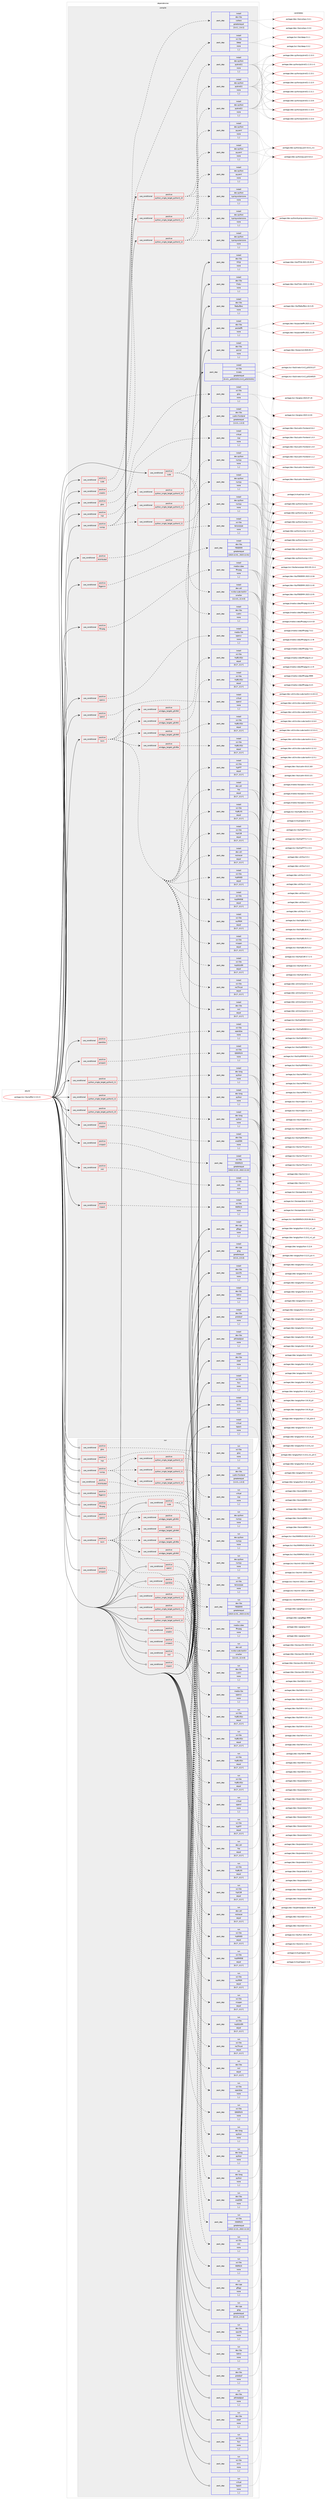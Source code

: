 digraph prolog {

# *************
# Graph options
# *************

newrank=true;
concentrate=true;
compound=true;
graph [rankdir=LR,fontname=Helvetica,fontsize=10,ranksep=1.5];#, ranksep=2.5, nodesep=0.2];
edge  [arrowhead=vee];
node  [fontname=Helvetica,fontsize=10];

# **********
# The ebuild
# **********

subgraph cluster_leftcol {
color=gray;
label=<<i>ebuild</i>>;
id [label="portage://sci-libs/caffe2-2.3.0-r3", color=red, width=4, href="../sci-libs/caffe2-2.3.0-r3.svg"];
}

# ****************
# The dependencies
# ****************

subgraph cluster_midcol {
color=gray;
label=<<i>dependencies</i>>;
subgraph cluster_compile {
fillcolor="#eeeeee";
style=filled;
label=<<i>compile</i>>;
subgraph cond239011 {
dependency908749 [label=<<TABLE BORDER="0" CELLBORDER="1" CELLSPACING="0" CELLPADDING="4"><TR><TD ROWSPAN="3" CELLPADDING="10">use_conditional</TD></TR><TR><TD>positive</TD></TR><TR><TD>cuda</TD></TR></TABLE>>, shape=none, color=red];
subgraph pack663145 {
dependency908750 [label=<<TABLE BORDER="0" CELLBORDER="1" CELLSPACING="0" CELLPADDING="4" WIDTH="220"><TR><TD ROWSPAN="6" CELLPADDING="30">pack_dep</TD></TR><TR><TD WIDTH="110">install</TD></TR><TR><TD>dev-libs</TD></TR><TR><TD>cudnn</TD></TR><TR><TD>none</TD></TR><TR><TD>[,,]</TD></TR></TABLE>>, shape=none, color=blue];
}
dependency908749:e -> dependency908750:w [weight=20,style="dashed",arrowhead="vee"];
subgraph pack663146 {
dependency908751 [label=<<TABLE BORDER="0" CELLBORDER="1" CELLSPACING="0" CELLPADDING="4" WIDTH="220"><TR><TD ROWSPAN="6" CELLPADDING="30">pack_dep</TD></TR><TR><TD WIDTH="110">install</TD></TR><TR><TD>dev-libs</TD></TR><TR><TD>cudnn-frontend</TD></TR><TR><TD>greaterequal</TD></TR><TR><TD>[1.0.3,,,1.0.3]</TD></TR></TABLE>>, shape=none, color=blue];
}
dependency908749:e -> dependency908751:w [weight=20,style="dashed",arrowhead="vee"];
subgraph pack663147 {
dependency908752 [label=<<TABLE BORDER="0" CELLBORDER="1" CELLSPACING="0" CELLPADDING="4" WIDTH="220"><TR><TD ROWSPAN="6" CELLPADDING="30">pack_dep</TD></TR><TR><TD WIDTH="110">install</TD></TR><TR><TD>dev-util</TD></TR><TR><TD>nvidia-cuda-toolkit</TD></TR><TR><TD>smaller</TD></TR><TR><TD>[12.4.0,,,12.4.0]</TD></TR></TABLE>>, shape=none, color=blue];
}
dependency908749:e -> dependency908752:w [weight=20,style="dashed",arrowhead="vee"];
}
id:e -> dependency908749:w [weight=20,style="solid",arrowhead="vee"];
subgraph cond239012 {
dependency908753 [label=<<TABLE BORDER="0" CELLBORDER="1" CELLSPACING="0" CELLPADDING="4"><TR><TD ROWSPAN="3" CELLPADDING="10">use_conditional</TD></TR><TR><TD>positive</TD></TR><TR><TD>cuda</TD></TR></TABLE>>, shape=none, color=red];
subgraph pack663148 {
dependency908754 [label=<<TABLE BORDER="0" CELLBORDER="1" CELLSPACING="0" CELLPADDING="4" WIDTH="220"><TR><TD ROWSPAN="6" CELLPADDING="30">pack_dep</TD></TR><TR><TD WIDTH="110">install</TD></TR><TR><TD>dev-libs</TD></TR><TR><TD>cutlass</TD></TR><TR><TD>greaterequal</TD></TR><TR><TD>[3.4.1,,,3.4.1]</TD></TR></TABLE>>, shape=none, color=blue];
}
dependency908753:e -> dependency908754:w [weight=20,style="dashed",arrowhead="vee"];
}
id:e -> dependency908753:w [weight=20,style="solid",arrowhead="vee"];
subgraph cond239013 {
dependency908755 [label=<<TABLE BORDER="0" CELLBORDER="1" CELLSPACING="0" CELLPADDING="4"><TR><TD ROWSPAN="3" CELLPADDING="10">use_conditional</TD></TR><TR><TD>positive</TD></TR><TR><TD>distributed</TD></TR></TABLE>>, shape=none, color=red];
subgraph pack663149 {
dependency908756 [label=<<TABLE BORDER="0" CELLBORDER="1" CELLSPACING="0" CELLPADDING="4" WIDTH="220"><TR><TD ROWSPAN="6" CELLPADDING="30">pack_dep</TD></TR><TR><TD WIDTH="110">install</TD></TR><TR><TD>sci-libs</TD></TR><TR><TD>tensorpipe</TD></TR><TR><TD>none</TD></TR><TR><TD>[,,]</TD></TR></TABLE>>, shape=none, color=blue];
}
dependency908755:e -> dependency908756:w [weight=20,style="dashed",arrowhead="vee"];
}
id:e -> dependency908755:w [weight=20,style="solid",arrowhead="vee"];
subgraph cond239014 {
dependency908757 [label=<<TABLE BORDER="0" CELLBORDER="1" CELLSPACING="0" CELLPADDING="4"><TR><TD ROWSPAN="3" CELLPADDING="10">use_conditional</TD></TR><TR><TD>positive</TD></TR><TR><TD>fbgemm</TD></TR></TABLE>>, shape=none, color=red];
subgraph pack663150 {
dependency908758 [label=<<TABLE BORDER="0" CELLBORDER="1" CELLSPACING="0" CELLPADDING="4" WIDTH="220"><TR><TD ROWSPAN="6" CELLPADDING="30">pack_dep</TD></TR><TR><TD WIDTH="110">install</TD></TR><TR><TD>dev-libs</TD></TR><TR><TD>FBGEMM</TD></TR><TR><TD>greaterequal</TD></TR><TR><TD>[2023.12.01,,,2023.12.01]</TD></TR></TABLE>>, shape=none, color=blue];
}
dependency908757:e -> dependency908758:w [weight=20,style="dashed",arrowhead="vee"];
}
id:e -> dependency908757:w [weight=20,style="solid",arrowhead="vee"];
subgraph cond239015 {
dependency908759 [label=<<TABLE BORDER="0" CELLBORDER="1" CELLSPACING="0" CELLPADDING="4"><TR><TD ROWSPAN="3" CELLPADDING="10">use_conditional</TD></TR><TR><TD>positive</TD></TR><TR><TD>ffmpeg</TD></TR></TABLE>>, shape=none, color=red];
subgraph pack663151 {
dependency908760 [label=<<TABLE BORDER="0" CELLBORDER="1" CELLSPACING="0" CELLPADDING="4" WIDTH="220"><TR><TD ROWSPAN="6" CELLPADDING="30">pack_dep</TD></TR><TR><TD WIDTH="110">install</TD></TR><TR><TD>media-video</TD></TR><TR><TD>ffmpeg</TD></TR><TR><TD>none</TD></TR><TR><TD>[,,]</TD></TR></TABLE>>, shape=none, color=blue];
}
dependency908759:e -> dependency908760:w [weight=20,style="dashed",arrowhead="vee"];
}
id:e -> dependency908759:w [weight=20,style="solid",arrowhead="vee"];
subgraph cond239016 {
dependency908761 [label=<<TABLE BORDER="0" CELLBORDER="1" CELLSPACING="0" CELLPADDING="4"><TR><TD ROWSPAN="3" CELLPADDING="10">use_conditional</TD></TR><TR><TD>positive</TD></TR><TR><TD>gloo</TD></TR></TABLE>>, shape=none, color=red];
subgraph pack663152 {
dependency908762 [label=<<TABLE BORDER="0" CELLBORDER="1" CELLSPACING="0" CELLPADDING="4" WIDTH="220"><TR><TD ROWSPAN="6" CELLPADDING="30">pack_dep</TD></TR><TR><TD WIDTH="110">install</TD></TR><TR><TD>sci-libs</TD></TR><TR><TD>gloo</TD></TR><TR><TD>none</TD></TR><TR><TD>[,,]</TD></TR></TABLE>>, shape=none, color=blue];
}
dependency908761:e -> dependency908762:w [weight=20,style="dashed",arrowhead="vee"];
}
id:e -> dependency908761:w [weight=20,style="solid",arrowhead="vee"];
subgraph cond239017 {
dependency908763 [label=<<TABLE BORDER="0" CELLBORDER="1" CELLSPACING="0" CELLPADDING="4"><TR><TD ROWSPAN="3" CELLPADDING="10">use_conditional</TD></TR><TR><TD>positive</TD></TR><TR><TD>mkl</TD></TR></TABLE>>, shape=none, color=red];
subgraph pack663153 {
dependency908764 [label=<<TABLE BORDER="0" CELLBORDER="1" CELLSPACING="0" CELLPADDING="4" WIDTH="220"><TR><TD ROWSPAN="6" CELLPADDING="30">pack_dep</TD></TR><TR><TD WIDTH="110">install</TD></TR><TR><TD>sci-libs</TD></TR><TR><TD>mkl</TD></TR><TR><TD>none</TD></TR><TR><TD>[,,]</TD></TR></TABLE>>, shape=none, color=blue];
}
dependency908763:e -> dependency908764:w [weight=20,style="dashed",arrowhead="vee"];
}
id:e -> dependency908763:w [weight=20,style="solid",arrowhead="vee"];
subgraph cond239018 {
dependency908765 [label=<<TABLE BORDER="0" CELLBORDER="1" CELLSPACING="0" CELLPADDING="4"><TR><TD ROWSPAN="3" CELLPADDING="10">use_conditional</TD></TR><TR><TD>positive</TD></TR><TR><TD>mpi</TD></TR></TABLE>>, shape=none, color=red];
subgraph pack663154 {
dependency908766 [label=<<TABLE BORDER="0" CELLBORDER="1" CELLSPACING="0" CELLPADDING="4" WIDTH="220"><TR><TD ROWSPAN="6" CELLPADDING="30">pack_dep</TD></TR><TR><TD WIDTH="110">install</TD></TR><TR><TD>virtual</TD></TR><TR><TD>mpi</TD></TR><TR><TD>none</TD></TR><TR><TD>[,,]</TD></TR></TABLE>>, shape=none, color=blue];
}
dependency908765:e -> dependency908766:w [weight=20,style="dashed",arrowhead="vee"];
}
id:e -> dependency908765:w [weight=20,style="solid",arrowhead="vee"];
subgraph cond239019 {
dependency908767 [label=<<TABLE BORDER="0" CELLBORDER="1" CELLSPACING="0" CELLPADDING="4"><TR><TD ROWSPAN="3" CELLPADDING="10">use_conditional</TD></TR><TR><TD>positive</TD></TR><TR><TD>nnpack</TD></TR></TABLE>>, shape=none, color=red];
subgraph pack663155 {
dependency908768 [label=<<TABLE BORDER="0" CELLBORDER="1" CELLSPACING="0" CELLPADDING="4" WIDTH="220"><TR><TD ROWSPAN="6" CELLPADDING="30">pack_dep</TD></TR><TR><TD WIDTH="110">install</TD></TR><TR><TD>sci-libs</TD></TR><TR><TD>NNPACK</TD></TR><TR><TD>none</TD></TR><TR><TD>[,,]</TD></TR></TABLE>>, shape=none, color=blue];
}
dependency908767:e -> dependency908768:w [weight=20,style="dashed",arrowhead="vee"];
}
id:e -> dependency908767:w [weight=20,style="solid",arrowhead="vee"];
subgraph cond239020 {
dependency908769 [label=<<TABLE BORDER="0" CELLBORDER="1" CELLSPACING="0" CELLPADDING="4"><TR><TD ROWSPAN="3" CELLPADDING="10">use_conditional</TD></TR><TR><TD>positive</TD></TR><TR><TD>numpy</TD></TR></TABLE>>, shape=none, color=red];
subgraph cond239021 {
dependency908770 [label=<<TABLE BORDER="0" CELLBORDER="1" CELLSPACING="0" CELLPADDING="4"><TR><TD ROWSPAN="3" CELLPADDING="10">use_conditional</TD></TR><TR><TD>positive</TD></TR><TR><TD>python_single_target_python3_10</TD></TR></TABLE>>, shape=none, color=red];
subgraph pack663156 {
dependency908771 [label=<<TABLE BORDER="0" CELLBORDER="1" CELLSPACING="0" CELLPADDING="4" WIDTH="220"><TR><TD ROWSPAN="6" CELLPADDING="30">pack_dep</TD></TR><TR><TD WIDTH="110">install</TD></TR><TR><TD>dev-python</TD></TR><TR><TD>numpy</TD></TR><TR><TD>none</TD></TR><TR><TD>[,,]</TD></TR></TABLE>>, shape=none, color=blue];
}
dependency908770:e -> dependency908771:w [weight=20,style="dashed",arrowhead="vee"];
}
dependency908769:e -> dependency908770:w [weight=20,style="dashed",arrowhead="vee"];
subgraph cond239022 {
dependency908772 [label=<<TABLE BORDER="0" CELLBORDER="1" CELLSPACING="0" CELLPADDING="4"><TR><TD ROWSPAN="3" CELLPADDING="10">use_conditional</TD></TR><TR><TD>positive</TD></TR><TR><TD>python_single_target_python3_11</TD></TR></TABLE>>, shape=none, color=red];
subgraph pack663157 {
dependency908773 [label=<<TABLE BORDER="0" CELLBORDER="1" CELLSPACING="0" CELLPADDING="4" WIDTH="220"><TR><TD ROWSPAN="6" CELLPADDING="30">pack_dep</TD></TR><TR><TD WIDTH="110">install</TD></TR><TR><TD>dev-python</TD></TR><TR><TD>numpy</TD></TR><TR><TD>none</TD></TR><TR><TD>[,,]</TD></TR></TABLE>>, shape=none, color=blue];
}
dependency908772:e -> dependency908773:w [weight=20,style="dashed",arrowhead="vee"];
}
dependency908769:e -> dependency908772:w [weight=20,style="dashed",arrowhead="vee"];
subgraph cond239023 {
dependency908774 [label=<<TABLE BORDER="0" CELLBORDER="1" CELLSPACING="0" CELLPADDING="4"><TR><TD ROWSPAN="3" CELLPADDING="10">use_conditional</TD></TR><TR><TD>positive</TD></TR><TR><TD>python_single_target_python3_12</TD></TR></TABLE>>, shape=none, color=red];
subgraph pack663158 {
dependency908775 [label=<<TABLE BORDER="0" CELLBORDER="1" CELLSPACING="0" CELLPADDING="4" WIDTH="220"><TR><TD ROWSPAN="6" CELLPADDING="30">pack_dep</TD></TR><TR><TD WIDTH="110">install</TD></TR><TR><TD>dev-python</TD></TR><TR><TD>numpy</TD></TR><TR><TD>none</TD></TR><TR><TD>[,,]</TD></TR></TABLE>>, shape=none, color=blue];
}
dependency908774:e -> dependency908775:w [weight=20,style="dashed",arrowhead="vee"];
}
dependency908769:e -> dependency908774:w [weight=20,style="dashed",arrowhead="vee"];
}
id:e -> dependency908769:w [weight=20,style="solid",arrowhead="vee"];
subgraph cond239024 {
dependency908776 [label=<<TABLE BORDER="0" CELLBORDER="1" CELLSPACING="0" CELLPADDING="4"><TR><TD ROWSPAN="3" CELLPADDING="10">use_conditional</TD></TR><TR><TD>positive</TD></TR><TR><TD>onednn</TD></TR></TABLE>>, shape=none, color=red];
subgraph pack663159 {
dependency908777 [label=<<TABLE BORDER="0" CELLBORDER="1" CELLSPACING="0" CELLPADDING="4" WIDTH="220"><TR><TD ROWSPAN="6" CELLPADDING="30">pack_dep</TD></TR><TR><TD WIDTH="110">install</TD></TR><TR><TD>dev-libs</TD></TR><TR><TD>oneDNN</TD></TR><TR><TD>none</TD></TR><TR><TD>[,,]</TD></TR></TABLE>>, shape=none, color=blue];
}
dependency908776:e -> dependency908777:w [weight=20,style="dashed",arrowhead="vee"];
}
id:e -> dependency908776:w [weight=20,style="solid",arrowhead="vee"];
subgraph cond239025 {
dependency908778 [label=<<TABLE BORDER="0" CELLBORDER="1" CELLSPACING="0" CELLPADDING="4"><TR><TD ROWSPAN="3" CELLPADDING="10">use_conditional</TD></TR><TR><TD>positive</TD></TR><TR><TD>onednn</TD></TR></TABLE>>, shape=none, color=red];
subgraph pack663160 {
dependency908779 [label=<<TABLE BORDER="0" CELLBORDER="1" CELLSPACING="0" CELLPADDING="4" WIDTH="220"><TR><TD ROWSPAN="6" CELLPADDING="30">pack_dep</TD></TR><TR><TD WIDTH="110">install</TD></TR><TR><TD>sci-libs</TD></TR><TR><TD>ideep</TD></TR><TR><TD>none</TD></TR><TR><TD>[,,]</TD></TR></TABLE>>, shape=none, color=blue];
}
dependency908778:e -> dependency908779:w [weight=20,style="dashed",arrowhead="vee"];
}
id:e -> dependency908778:w [weight=20,style="solid",arrowhead="vee"];
subgraph cond239026 {
dependency908780 [label=<<TABLE BORDER="0" CELLBORDER="1" CELLSPACING="0" CELLPADDING="4"><TR><TD ROWSPAN="3" CELLPADDING="10">use_conditional</TD></TR><TR><TD>positive</TD></TR><TR><TD>openblas</TD></TR></TABLE>>, shape=none, color=red];
subgraph pack663161 {
dependency908781 [label=<<TABLE BORDER="0" CELLBORDER="1" CELLSPACING="0" CELLPADDING="4" WIDTH="220"><TR><TD ROWSPAN="6" CELLPADDING="30">pack_dep</TD></TR><TR><TD WIDTH="110">install</TD></TR><TR><TD>sci-libs</TD></TR><TR><TD>openblas</TD></TR><TR><TD>none</TD></TR><TR><TD>[,,]</TD></TR></TABLE>>, shape=none, color=blue];
}
dependency908780:e -> dependency908781:w [weight=20,style="dashed",arrowhead="vee"];
}
id:e -> dependency908780:w [weight=20,style="solid",arrowhead="vee"];
subgraph cond239027 {
dependency908782 [label=<<TABLE BORDER="0" CELLBORDER="1" CELLSPACING="0" CELLPADDING="4"><TR><TD ROWSPAN="3" CELLPADDING="10">use_conditional</TD></TR><TR><TD>positive</TD></TR><TR><TD>opencl</TD></TR></TABLE>>, shape=none, color=red];
subgraph pack663162 {
dependency908783 [label=<<TABLE BORDER="0" CELLBORDER="1" CELLSPACING="0" CELLPADDING="4" WIDTH="220"><TR><TD ROWSPAN="6" CELLPADDING="30">pack_dep</TD></TR><TR><TD WIDTH="110">install</TD></TR><TR><TD>virtual</TD></TR><TR><TD>opencl</TD></TR><TR><TD>none</TD></TR><TR><TD>[,,]</TD></TR></TABLE>>, shape=none, color=blue];
}
dependency908782:e -> dependency908783:w [weight=20,style="dashed",arrowhead="vee"];
}
id:e -> dependency908782:w [weight=20,style="solid",arrowhead="vee"];
subgraph cond239028 {
dependency908784 [label=<<TABLE BORDER="0" CELLBORDER="1" CELLSPACING="0" CELLPADDING="4"><TR><TD ROWSPAN="3" CELLPADDING="10">use_conditional</TD></TR><TR><TD>positive</TD></TR><TR><TD>opencv</TD></TR></TABLE>>, shape=none, color=red];
subgraph pack663163 {
dependency908785 [label=<<TABLE BORDER="0" CELLBORDER="1" CELLSPACING="0" CELLPADDING="4" WIDTH="220"><TR><TD ROWSPAN="6" CELLPADDING="30">pack_dep</TD></TR><TR><TD WIDTH="110">install</TD></TR><TR><TD>media-libs</TD></TR><TR><TD>opencv</TD></TR><TR><TD>none</TD></TR><TR><TD>[,,]</TD></TR></TABLE>>, shape=none, color=blue];
}
dependency908784:e -> dependency908785:w [weight=20,style="dashed",arrowhead="vee"];
}
id:e -> dependency908784:w [weight=20,style="solid",arrowhead="vee"];
subgraph cond239029 {
dependency908786 [label=<<TABLE BORDER="0" CELLBORDER="1" CELLSPACING="0" CELLPADDING="4"><TR><TD ROWSPAN="3" CELLPADDING="10">use_conditional</TD></TR><TR><TD>positive</TD></TR><TR><TD>python_single_target_python3_10</TD></TR></TABLE>>, shape=none, color=red];
subgraph pack663164 {
dependency908787 [label=<<TABLE BORDER="0" CELLBORDER="1" CELLSPACING="0" CELLPADDING="4" WIDTH="220"><TR><TD ROWSPAN="6" CELLPADDING="30">pack_dep</TD></TR><TR><TD WIDTH="110">install</TD></TR><TR><TD>dev-lang</TD></TR><TR><TD>python</TD></TR><TR><TD>none</TD></TR><TR><TD>[,,]</TD></TR></TABLE>>, shape=none, color=blue];
}
dependency908786:e -> dependency908787:w [weight=20,style="dashed",arrowhead="vee"];
}
id:e -> dependency908786:w [weight=20,style="solid",arrowhead="vee"];
subgraph cond239030 {
dependency908788 [label=<<TABLE BORDER="0" CELLBORDER="1" CELLSPACING="0" CELLPADDING="4"><TR><TD ROWSPAN="3" CELLPADDING="10">use_conditional</TD></TR><TR><TD>positive</TD></TR><TR><TD>python_single_target_python3_10</TD></TR></TABLE>>, shape=none, color=red];
subgraph pack663165 {
dependency908789 [label=<<TABLE BORDER="0" CELLBORDER="1" CELLSPACING="0" CELLPADDING="4" WIDTH="220"><TR><TD ROWSPAN="6" CELLPADDING="30">pack_dep</TD></TR><TR><TD WIDTH="110">install</TD></TR><TR><TD>dev-python</TD></TR><TR><TD>pyyaml</TD></TR><TR><TD>none</TD></TR><TR><TD>[,,]</TD></TR></TABLE>>, shape=none, color=blue];
}
dependency908788:e -> dependency908789:w [weight=20,style="dashed",arrowhead="vee"];
subgraph pack663166 {
dependency908790 [label=<<TABLE BORDER="0" CELLBORDER="1" CELLSPACING="0" CELLPADDING="4" WIDTH="220"><TR><TD ROWSPAN="6" CELLPADDING="30">pack_dep</TD></TR><TR><TD WIDTH="110">install</TD></TR><TR><TD>dev-python</TD></TR><TR><TD>pybind11</TD></TR><TR><TD>none</TD></TR><TR><TD>[,,]</TD></TR></TABLE>>, shape=none, color=blue];
}
dependency908788:e -> dependency908790:w [weight=20,style="dashed",arrowhead="vee"];
subgraph pack663167 {
dependency908791 [label=<<TABLE BORDER="0" CELLBORDER="1" CELLSPACING="0" CELLPADDING="4" WIDTH="220"><TR><TD ROWSPAN="6" CELLPADDING="30">pack_dep</TD></TR><TR><TD WIDTH="110">install</TD></TR><TR><TD>dev-python</TD></TR><TR><TD>typing-extensions</TD></TR><TR><TD>none</TD></TR><TR><TD>[,,]</TD></TR></TABLE>>, shape=none, color=blue];
}
dependency908788:e -> dependency908791:w [weight=20,style="dashed",arrowhead="vee"];
}
id:e -> dependency908788:w [weight=20,style="solid",arrowhead="vee"];
subgraph cond239031 {
dependency908792 [label=<<TABLE BORDER="0" CELLBORDER="1" CELLSPACING="0" CELLPADDING="4"><TR><TD ROWSPAN="3" CELLPADDING="10">use_conditional</TD></TR><TR><TD>positive</TD></TR><TR><TD>python_single_target_python3_11</TD></TR></TABLE>>, shape=none, color=red];
subgraph pack663168 {
dependency908793 [label=<<TABLE BORDER="0" CELLBORDER="1" CELLSPACING="0" CELLPADDING="4" WIDTH="220"><TR><TD ROWSPAN="6" CELLPADDING="30">pack_dep</TD></TR><TR><TD WIDTH="110">install</TD></TR><TR><TD>dev-lang</TD></TR><TR><TD>python</TD></TR><TR><TD>none</TD></TR><TR><TD>[,,]</TD></TR></TABLE>>, shape=none, color=blue];
}
dependency908792:e -> dependency908793:w [weight=20,style="dashed",arrowhead="vee"];
}
id:e -> dependency908792:w [weight=20,style="solid",arrowhead="vee"];
subgraph cond239032 {
dependency908794 [label=<<TABLE BORDER="0" CELLBORDER="1" CELLSPACING="0" CELLPADDING="4"><TR><TD ROWSPAN="3" CELLPADDING="10">use_conditional</TD></TR><TR><TD>positive</TD></TR><TR><TD>python_single_target_python3_11</TD></TR></TABLE>>, shape=none, color=red];
subgraph pack663169 {
dependency908795 [label=<<TABLE BORDER="0" CELLBORDER="1" CELLSPACING="0" CELLPADDING="4" WIDTH="220"><TR><TD ROWSPAN="6" CELLPADDING="30">pack_dep</TD></TR><TR><TD WIDTH="110">install</TD></TR><TR><TD>dev-python</TD></TR><TR><TD>pyyaml</TD></TR><TR><TD>none</TD></TR><TR><TD>[,,]</TD></TR></TABLE>>, shape=none, color=blue];
}
dependency908794:e -> dependency908795:w [weight=20,style="dashed",arrowhead="vee"];
subgraph pack663170 {
dependency908796 [label=<<TABLE BORDER="0" CELLBORDER="1" CELLSPACING="0" CELLPADDING="4" WIDTH="220"><TR><TD ROWSPAN="6" CELLPADDING="30">pack_dep</TD></TR><TR><TD WIDTH="110">install</TD></TR><TR><TD>dev-python</TD></TR><TR><TD>pybind11</TD></TR><TR><TD>none</TD></TR><TR><TD>[,,]</TD></TR></TABLE>>, shape=none, color=blue];
}
dependency908794:e -> dependency908796:w [weight=20,style="dashed",arrowhead="vee"];
subgraph pack663171 {
dependency908797 [label=<<TABLE BORDER="0" CELLBORDER="1" CELLSPACING="0" CELLPADDING="4" WIDTH="220"><TR><TD ROWSPAN="6" CELLPADDING="30">pack_dep</TD></TR><TR><TD WIDTH="110">install</TD></TR><TR><TD>dev-python</TD></TR><TR><TD>typing-extensions</TD></TR><TR><TD>none</TD></TR><TR><TD>[,,]</TD></TR></TABLE>>, shape=none, color=blue];
}
dependency908794:e -> dependency908797:w [weight=20,style="dashed",arrowhead="vee"];
}
id:e -> dependency908794:w [weight=20,style="solid",arrowhead="vee"];
subgraph cond239033 {
dependency908798 [label=<<TABLE BORDER="0" CELLBORDER="1" CELLSPACING="0" CELLPADDING="4"><TR><TD ROWSPAN="3" CELLPADDING="10">use_conditional</TD></TR><TR><TD>positive</TD></TR><TR><TD>python_single_target_python3_12</TD></TR></TABLE>>, shape=none, color=red];
subgraph pack663172 {
dependency908799 [label=<<TABLE BORDER="0" CELLBORDER="1" CELLSPACING="0" CELLPADDING="4" WIDTH="220"><TR><TD ROWSPAN="6" CELLPADDING="30">pack_dep</TD></TR><TR><TD WIDTH="110">install</TD></TR><TR><TD>dev-lang</TD></TR><TR><TD>python</TD></TR><TR><TD>none</TD></TR><TR><TD>[,,]</TD></TR></TABLE>>, shape=none, color=blue];
}
dependency908798:e -> dependency908799:w [weight=20,style="dashed",arrowhead="vee"];
}
id:e -> dependency908798:w [weight=20,style="solid",arrowhead="vee"];
subgraph cond239034 {
dependency908800 [label=<<TABLE BORDER="0" CELLBORDER="1" CELLSPACING="0" CELLPADDING="4"><TR><TD ROWSPAN="3" CELLPADDING="10">use_conditional</TD></TR><TR><TD>positive</TD></TR><TR><TD>python_single_target_python3_12</TD></TR></TABLE>>, shape=none, color=red];
subgraph pack663173 {
dependency908801 [label=<<TABLE BORDER="0" CELLBORDER="1" CELLSPACING="0" CELLPADDING="4" WIDTH="220"><TR><TD ROWSPAN="6" CELLPADDING="30">pack_dep</TD></TR><TR><TD WIDTH="110">install</TD></TR><TR><TD>dev-python</TD></TR><TR><TD>pyyaml</TD></TR><TR><TD>none</TD></TR><TR><TD>[,,]</TD></TR></TABLE>>, shape=none, color=blue];
}
dependency908800:e -> dependency908801:w [weight=20,style="dashed",arrowhead="vee"];
subgraph pack663174 {
dependency908802 [label=<<TABLE BORDER="0" CELLBORDER="1" CELLSPACING="0" CELLPADDING="4" WIDTH="220"><TR><TD ROWSPAN="6" CELLPADDING="30">pack_dep</TD></TR><TR><TD WIDTH="110">install</TD></TR><TR><TD>dev-python</TD></TR><TR><TD>pybind11</TD></TR><TR><TD>none</TD></TR><TR><TD>[,,]</TD></TR></TABLE>>, shape=none, color=blue];
}
dependency908800:e -> dependency908802:w [weight=20,style="dashed",arrowhead="vee"];
subgraph pack663175 {
dependency908803 [label=<<TABLE BORDER="0" CELLBORDER="1" CELLSPACING="0" CELLPADDING="4" WIDTH="220"><TR><TD ROWSPAN="6" CELLPADDING="30">pack_dep</TD></TR><TR><TD WIDTH="110">install</TD></TR><TR><TD>dev-python</TD></TR><TR><TD>typing-extensions</TD></TR><TR><TD>none</TD></TR><TR><TD>[,,]</TD></TR></TABLE>>, shape=none, color=blue];
}
dependency908800:e -> dependency908803:w [weight=20,style="dashed",arrowhead="vee"];
}
id:e -> dependency908800:w [weight=20,style="solid",arrowhead="vee"];
subgraph cond239035 {
dependency908804 [label=<<TABLE BORDER="0" CELLBORDER="1" CELLSPACING="0" CELLPADDING="4"><TR><TD ROWSPAN="3" CELLPADDING="10">use_conditional</TD></TR><TR><TD>positive</TD></TR><TR><TD>qnnpack</TD></TR></TABLE>>, shape=none, color=red];
subgraph pack663176 {
dependency908805 [label=<<TABLE BORDER="0" CELLBORDER="1" CELLSPACING="0" CELLPADDING="4" WIDTH="220"><TR><TD ROWSPAN="6" CELLPADDING="30">pack_dep</TD></TR><TR><TD WIDTH="110">install</TD></TR><TR><TD>sci-libs</TD></TR><TR><TD>QNNPACK</TD></TR><TR><TD>none</TD></TR><TR><TD>[,,]</TD></TR></TABLE>>, shape=none, color=blue];
}
dependency908804:e -> dependency908805:w [weight=20,style="dashed",arrowhead="vee"];
}
id:e -> dependency908804:w [weight=20,style="solid",arrowhead="vee"];
subgraph cond239036 {
dependency908806 [label=<<TABLE BORDER="0" CELLBORDER="1" CELLSPACING="0" CELLPADDING="4"><TR><TD ROWSPAN="3" CELLPADDING="10">use_conditional</TD></TR><TR><TD>positive</TD></TR><TR><TD>rocm</TD></TR></TABLE>>, shape=none, color=red];
subgraph pack663177 {
dependency908807 [label=<<TABLE BORDER="0" CELLBORDER="1" CELLSPACING="0" CELLPADDING="4" WIDTH="220"><TR><TD ROWSPAN="6" CELLPADDING="30">pack_dep</TD></TR><TR><TD WIDTH="110">install</TD></TR><TR><TD>dev-util</TD></TR><TR><TD>hip</TD></TR><TR><TD>equal</TD></TR><TR><TD>[6.1*,,,6.1*]</TD></TR></TABLE>>, shape=none, color=blue];
}
dependency908806:e -> dependency908807:w [weight=20,style="dashed",arrowhead="vee"];
subgraph pack663178 {
dependency908808 [label=<<TABLE BORDER="0" CELLBORDER="1" CELLSPACING="0" CELLPADDING="4" WIDTH="220"><TR><TD ROWSPAN="6" CELLPADDING="30">pack_dep</TD></TR><TR><TD WIDTH="110">install</TD></TR><TR><TD>dev-libs</TD></TR><TR><TD>rccl</TD></TR><TR><TD>equal</TD></TR><TR><TD>[6.1*,,,6.1*]</TD></TR></TABLE>>, shape=none, color=blue];
}
dependency908806:e -> dependency908808:w [weight=20,style="dashed",arrowhead="vee"];
subgraph pack663179 {
dependency908809 [label=<<TABLE BORDER="0" CELLBORDER="1" CELLSPACING="0" CELLPADDING="4" WIDTH="220"><TR><TD ROWSPAN="6" CELLPADDING="30">pack_dep</TD></TR><TR><TD WIDTH="110">install</TD></TR><TR><TD>sci-libs</TD></TR><TR><TD>rocThrust</TD></TR><TR><TD>equal</TD></TR><TR><TD>[6.1*,,,6.1*]</TD></TR></TABLE>>, shape=none, color=blue];
}
dependency908806:e -> dependency908809:w [weight=20,style="dashed",arrowhead="vee"];
subgraph pack663180 {
dependency908810 [label=<<TABLE BORDER="0" CELLBORDER="1" CELLSPACING="0" CELLPADDING="4" WIDTH="220"><TR><TD ROWSPAN="6" CELLPADDING="30">pack_dep</TD></TR><TR><TD WIDTH="110">install</TD></TR><TR><TD>sci-libs</TD></TR><TR><TD>rocPRIM</TD></TR><TR><TD>equal</TD></TR><TR><TD>[6.1*,,,6.1*]</TD></TR></TABLE>>, shape=none, color=blue];
}
dependency908806:e -> dependency908810:w [weight=20,style="dashed",arrowhead="vee"];
subgraph pack663181 {
dependency908811 [label=<<TABLE BORDER="0" CELLBORDER="1" CELLSPACING="0" CELLPADDING="4" WIDTH="220"><TR><TD ROWSPAN="6" CELLPADDING="30">pack_dep</TD></TR><TR><TD WIDTH="110">install</TD></TR><TR><TD>sci-libs</TD></TR><TR><TD>hipBLAS</TD></TR><TR><TD>equal</TD></TR><TR><TD>[6.1*,,,6.1*]</TD></TR></TABLE>>, shape=none, color=blue];
}
dependency908806:e -> dependency908811:w [weight=20,style="dashed",arrowhead="vee"];
subgraph pack663182 {
dependency908812 [label=<<TABLE BORDER="0" CELLBORDER="1" CELLSPACING="0" CELLPADDING="4" WIDTH="220"><TR><TD ROWSPAN="6" CELLPADDING="30">pack_dep</TD></TR><TR><TD WIDTH="110">install</TD></TR><TR><TD>sci-libs</TD></TR><TR><TD>hipFFT</TD></TR><TR><TD>equal</TD></TR><TR><TD>[6.1*,,,6.1*]</TD></TR></TABLE>>, shape=none, color=blue];
}
dependency908806:e -> dependency908812:w [weight=20,style="dashed",arrowhead="vee"];
subgraph pack663183 {
dependency908813 [label=<<TABLE BORDER="0" CELLBORDER="1" CELLSPACING="0" CELLPADDING="4" WIDTH="220"><TR><TD ROWSPAN="6" CELLPADDING="30">pack_dep</TD></TR><TR><TD WIDTH="110">install</TD></TR><TR><TD>sci-libs</TD></TR><TR><TD>hipSPARSE</TD></TR><TR><TD>equal</TD></TR><TR><TD>[6.1*,,,6.1*]</TD></TR></TABLE>>, shape=none, color=blue];
}
dependency908806:e -> dependency908813:w [weight=20,style="dashed",arrowhead="vee"];
subgraph pack663184 {
dependency908814 [label=<<TABLE BORDER="0" CELLBORDER="1" CELLSPACING="0" CELLPADDING="4" WIDTH="220"><TR><TD ROWSPAN="6" CELLPADDING="30">pack_dep</TD></TR><TR><TD WIDTH="110">install</TD></TR><TR><TD>sci-libs</TD></TR><TR><TD>hipRAND</TD></TR><TR><TD>equal</TD></TR><TR><TD>[6.1*,,,6.1*]</TD></TR></TABLE>>, shape=none, color=blue];
}
dependency908806:e -> dependency908814:w [weight=20,style="dashed",arrowhead="vee"];
subgraph pack663185 {
dependency908815 [label=<<TABLE BORDER="0" CELLBORDER="1" CELLSPACING="0" CELLPADDING="4" WIDTH="220"><TR><TD ROWSPAN="6" CELLPADDING="30">pack_dep</TD></TR><TR><TD WIDTH="110">install</TD></TR><TR><TD>sci-libs</TD></TR><TR><TD>hipCUB</TD></TR><TR><TD>equal</TD></TR><TR><TD>[6.1*,,,6.1*]</TD></TR></TABLE>>, shape=none, color=blue];
}
dependency908806:e -> dependency908815:w [weight=20,style="dashed",arrowhead="vee"];
subgraph pack663186 {
dependency908816 [label=<<TABLE BORDER="0" CELLBORDER="1" CELLSPACING="0" CELLPADDING="4" WIDTH="220"><TR><TD ROWSPAN="6" CELLPADDING="30">pack_dep</TD></TR><TR><TD WIDTH="110">install</TD></TR><TR><TD>sci-libs</TD></TR><TR><TD>hipSOLVER</TD></TR><TR><TD>equal</TD></TR><TR><TD>[6.1*,,,6.1*]</TD></TR></TABLE>>, shape=none, color=blue];
}
dependency908806:e -> dependency908816:w [weight=20,style="dashed",arrowhead="vee"];
subgraph pack663187 {
dependency908817 [label=<<TABLE BORDER="0" CELLBORDER="1" CELLSPACING="0" CELLPADDING="4" WIDTH="220"><TR><TD ROWSPAN="6" CELLPADDING="30">pack_dep</TD></TR><TR><TD WIDTH="110">install</TD></TR><TR><TD>sci-libs</TD></TR><TR><TD>miopen</TD></TR><TR><TD>equal</TD></TR><TR><TD>[6.1*,,,6.1*]</TD></TR></TABLE>>, shape=none, color=blue];
}
dependency908806:e -> dependency908817:w [weight=20,style="dashed",arrowhead="vee"];
subgraph pack663188 {
dependency908818 [label=<<TABLE BORDER="0" CELLBORDER="1" CELLSPACING="0" CELLPADDING="4" WIDTH="220"><TR><TD ROWSPAN="6" CELLPADDING="30">pack_dep</TD></TR><TR><TD WIDTH="110">install</TD></TR><TR><TD>dev-util</TD></TR><TR><TD>roctracer</TD></TR><TR><TD>equal</TD></TR><TR><TD>[6.1*,,,6.1*]</TD></TR></TABLE>>, shape=none, color=blue];
}
dependency908806:e -> dependency908818:w [weight=20,style="dashed",arrowhead="vee"];
subgraph cond239037 {
dependency908819 [label=<<TABLE BORDER="0" CELLBORDER="1" CELLSPACING="0" CELLPADDING="4"><TR><TD ROWSPAN="3" CELLPADDING="10">use_conditional</TD></TR><TR><TD>positive</TD></TR><TR><TD>amdgpu_targets_gfx90a</TD></TR></TABLE>>, shape=none, color=red];
subgraph pack663189 {
dependency908820 [label=<<TABLE BORDER="0" CELLBORDER="1" CELLSPACING="0" CELLPADDING="4" WIDTH="220"><TR><TD ROWSPAN="6" CELLPADDING="30">pack_dep</TD></TR><TR><TD WIDTH="110">install</TD></TR><TR><TD>sci-libs</TD></TR><TR><TD>hipBLASLt</TD></TR><TR><TD>equal</TD></TR><TR><TD>[6.1*,,,6.1*]</TD></TR></TABLE>>, shape=none, color=blue];
}
dependency908819:e -> dependency908820:w [weight=20,style="dashed",arrowhead="vee"];
}
dependency908806:e -> dependency908819:w [weight=20,style="dashed",arrowhead="vee"];
subgraph cond239038 {
dependency908821 [label=<<TABLE BORDER="0" CELLBORDER="1" CELLSPACING="0" CELLPADDING="4"><TR><TD ROWSPAN="3" CELLPADDING="10">use_conditional</TD></TR><TR><TD>positive</TD></TR><TR><TD>amdgpu_targets_gfx940</TD></TR></TABLE>>, shape=none, color=red];
subgraph pack663190 {
dependency908822 [label=<<TABLE BORDER="0" CELLBORDER="1" CELLSPACING="0" CELLPADDING="4" WIDTH="220"><TR><TD ROWSPAN="6" CELLPADDING="30">pack_dep</TD></TR><TR><TD WIDTH="110">install</TD></TR><TR><TD>sci-libs</TD></TR><TR><TD>hipBLASLt</TD></TR><TR><TD>equal</TD></TR><TR><TD>[6.1*,,,6.1*]</TD></TR></TABLE>>, shape=none, color=blue];
}
dependency908821:e -> dependency908822:w [weight=20,style="dashed",arrowhead="vee"];
}
dependency908806:e -> dependency908821:w [weight=20,style="dashed",arrowhead="vee"];
subgraph cond239039 {
dependency908823 [label=<<TABLE BORDER="0" CELLBORDER="1" CELLSPACING="0" CELLPADDING="4"><TR><TD ROWSPAN="3" CELLPADDING="10">use_conditional</TD></TR><TR><TD>positive</TD></TR><TR><TD>amdgpu_targets_gfx941</TD></TR></TABLE>>, shape=none, color=red];
subgraph pack663191 {
dependency908824 [label=<<TABLE BORDER="0" CELLBORDER="1" CELLSPACING="0" CELLPADDING="4" WIDTH="220"><TR><TD ROWSPAN="6" CELLPADDING="30">pack_dep</TD></TR><TR><TD WIDTH="110">install</TD></TR><TR><TD>sci-libs</TD></TR><TR><TD>hipBLASLt</TD></TR><TR><TD>equal</TD></TR><TR><TD>[6.1*,,,6.1*]</TD></TR></TABLE>>, shape=none, color=blue];
}
dependency908823:e -> dependency908824:w [weight=20,style="dashed",arrowhead="vee"];
}
dependency908806:e -> dependency908823:w [weight=20,style="dashed",arrowhead="vee"];
subgraph cond239040 {
dependency908825 [label=<<TABLE BORDER="0" CELLBORDER="1" CELLSPACING="0" CELLPADDING="4"><TR><TD ROWSPAN="3" CELLPADDING="10">use_conditional</TD></TR><TR><TD>positive</TD></TR><TR><TD>amdgpu_targets_gfx942</TD></TR></TABLE>>, shape=none, color=red];
subgraph pack663192 {
dependency908826 [label=<<TABLE BORDER="0" CELLBORDER="1" CELLSPACING="0" CELLPADDING="4" WIDTH="220"><TR><TD ROWSPAN="6" CELLPADDING="30">pack_dep</TD></TR><TR><TD WIDTH="110">install</TD></TR><TR><TD>sci-libs</TD></TR><TR><TD>hipBLASLt</TD></TR><TR><TD>equal</TD></TR><TR><TD>[6.1*,,,6.1*]</TD></TR></TABLE>>, shape=none, color=blue];
}
dependency908825:e -> dependency908826:w [weight=20,style="dashed",arrowhead="vee"];
}
dependency908806:e -> dependency908825:w [weight=20,style="dashed",arrowhead="vee"];
}
id:e -> dependency908806:w [weight=20,style="solid",arrowhead="vee"];
subgraph cond239041 {
dependency908827 [label=<<TABLE BORDER="0" CELLBORDER="1" CELLSPACING="0" CELLPADDING="4"><TR><TD ROWSPAN="3" CELLPADDING="10">use_conditional</TD></TR><TR><TD>positive</TD></TR><TR><TD>xnnpack</TD></TR></TABLE>>, shape=none, color=red];
subgraph pack663193 {
dependency908828 [label=<<TABLE BORDER="0" CELLBORDER="1" CELLSPACING="0" CELLPADDING="4" WIDTH="220"><TR><TD ROWSPAN="6" CELLPADDING="30">pack_dep</TD></TR><TR><TD WIDTH="110">install</TD></TR><TR><TD>sci-libs</TD></TR><TR><TD>XNNPACK</TD></TR><TR><TD>greaterequal</TD></TR><TR><TD>[2022.12.22,,,2022.12.22]</TD></TR></TABLE>>, shape=none, color=blue];
}
dependency908827:e -> dependency908828:w [weight=20,style="dashed",arrowhead="vee"];
}
id:e -> dependency908827:w [weight=20,style="solid",arrowhead="vee"];
subgraph pack663194 {
dependency908829 [label=<<TABLE BORDER="0" CELLBORDER="1" CELLSPACING="0" CELLPADDING="4" WIDTH="220"><TR><TD ROWSPAN="6" CELLPADDING="30">pack_dep</TD></TR><TR><TD WIDTH="110">install</TD></TR><TR><TD>dev-cpp</TD></TR><TR><TD>gflags</TD></TR><TR><TD>none</TD></TR><TR><TD>[,,]</TD></TR></TABLE>>, shape=none, color=blue];
}
id:e -> dependency908829:w [weight=20,style="solid",arrowhead="vee"];
subgraph pack663195 {
dependency908830 [label=<<TABLE BORDER="0" CELLBORDER="1" CELLSPACING="0" CELLPADDING="4" WIDTH="220"><TR><TD ROWSPAN="6" CELLPADDING="30">pack_dep</TD></TR><TR><TD WIDTH="110">install</TD></TR><TR><TD>dev-cpp</TD></TR><TR><TD>glog</TD></TR><TR><TD>greaterequal</TD></TR><TR><TD>[0.5.0,,,0.5.0]</TD></TR></TABLE>>, shape=none, color=blue];
}
id:e -> dependency908830:w [weight=20,style="solid",arrowhead="vee"];
subgraph pack663196 {
dependency908831 [label=<<TABLE BORDER="0" CELLBORDER="1" CELLSPACING="0" CELLPADDING="4" WIDTH="220"><TR><TD ROWSPAN="6" CELLPADDING="30">pack_dep</TD></TR><TR><TD WIDTH="110">install</TD></TR><TR><TD>dev-libs</TD></TR><TR><TD>FP16</TD></TR><TR><TD>none</TD></TR><TR><TD>[,,]</TD></TR></TABLE>>, shape=none, color=blue];
}
id:e -> dependency908831:w [weight=20,style="solid",arrowhead="vee"];
subgraph pack663197 {
dependency908832 [label=<<TABLE BORDER="0" CELLBORDER="1" CELLSPACING="0" CELLPADDING="4" WIDTH="220"><TR><TD ROWSPAN="6" CELLPADDING="30">pack_dep</TD></TR><TR><TD WIDTH="110">install</TD></TR><TR><TD>dev-libs</TD></TR><TR><TD>FXdiv</TD></TR><TR><TD>none</TD></TR><TR><TD>[,,]</TD></TR></TABLE>>, shape=none, color=blue];
}
id:e -> dependency908832:w [weight=20,style="solid",arrowhead="vee"];
subgraph pack663198 {
dependency908833 [label=<<TABLE BORDER="0" CELLBORDER="1" CELLSPACING="0" CELLPADDING="4" WIDTH="220"><TR><TD ROWSPAN="6" CELLPADDING="30">pack_dep</TD></TR><TR><TD WIDTH="110">install</TD></TR><TR><TD>dev-libs</TD></TR><TR><TD>cpuinfo</TD></TR><TR><TD>none</TD></TR><TR><TD>[,,]</TD></TR></TABLE>>, shape=none, color=blue];
}
id:e -> dependency908833:w [weight=20,style="solid",arrowhead="vee"];
subgraph pack663199 {
dependency908834 [label=<<TABLE BORDER="0" CELLBORDER="1" CELLSPACING="0" CELLPADDING="4" WIDTH="220"><TR><TD ROWSPAN="6" CELLPADDING="30">pack_dep</TD></TR><TR><TD WIDTH="110">install</TD></TR><TR><TD>dev-libs</TD></TR><TR><TD>flatbuffers</TD></TR><TR><TD>none</TD></TR><TR><TD>[,,]</TD></TR></TABLE>>, shape=none, color=blue];
}
id:e -> dependency908834:w [weight=20,style="solid",arrowhead="vee"];
subgraph pack663200 {
dependency908835 [label=<<TABLE BORDER="0" CELLBORDER="1" CELLSPACING="0" CELLPADDING="4" WIDTH="220"><TR><TD ROWSPAN="6" CELLPADDING="30">pack_dep</TD></TR><TR><TD WIDTH="110">install</TD></TR><TR><TD>dev-libs</TD></TR><TR><TD>libfmt</TD></TR><TR><TD>none</TD></TR><TR><TD>[,,]</TD></TR></TABLE>>, shape=none, color=blue];
}
id:e -> dependency908835:w [weight=20,style="solid",arrowhead="vee"];
subgraph pack663201 {
dependency908836 [label=<<TABLE BORDER="0" CELLBORDER="1" CELLSPACING="0" CELLPADDING="4" WIDTH="220"><TR><TD ROWSPAN="6" CELLPADDING="30">pack_dep</TD></TR><TR><TD WIDTH="110">install</TD></TR><TR><TD>dev-libs</TD></TR><TR><TD>pocketfft</TD></TR><TR><TD>none</TD></TR><TR><TD>[,,]</TD></TR></TABLE>>, shape=none, color=blue];
}
id:e -> dependency908836:w [weight=20,style="solid",arrowhead="vee"];
subgraph pack663202 {
dependency908837 [label=<<TABLE BORDER="0" CELLBORDER="1" CELLSPACING="0" CELLPADDING="4" WIDTH="220"><TR><TD ROWSPAN="6" CELLPADDING="30">pack_dep</TD></TR><TR><TD WIDTH="110">install</TD></TR><TR><TD>dev-libs</TD></TR><TR><TD>protobuf</TD></TR><TR><TD>none</TD></TR><TR><TD>[,,]</TD></TR></TABLE>>, shape=none, color=blue];
}
id:e -> dependency908837:w [weight=20,style="solid",arrowhead="vee"];
subgraph pack663203 {
dependency908838 [label=<<TABLE BORDER="0" CELLBORDER="1" CELLSPACING="0" CELLPADDING="4" WIDTH="220"><TR><TD ROWSPAN="6" CELLPADDING="30">pack_dep</TD></TR><TR><TD WIDTH="110">install</TD></TR><TR><TD>dev-libs</TD></TR><TR><TD>psimd</TD></TR><TR><TD>none</TD></TR><TR><TD>[,,]</TD></TR></TABLE>>, shape=none, color=blue];
}
id:e -> dependency908838:w [weight=20,style="solid",arrowhead="vee"];
subgraph pack663204 {
dependency908839 [label=<<TABLE BORDER="0" CELLBORDER="1" CELLSPACING="0" CELLPADDING="4" WIDTH="220"><TR><TD ROWSPAN="6" CELLPADDING="30">pack_dep</TD></TR><TR><TD WIDTH="110">install</TD></TR><TR><TD>dev-libs</TD></TR><TR><TD>pthreadpool</TD></TR><TR><TD>none</TD></TR><TR><TD>[,,]</TD></TR></TABLE>>, shape=none, color=blue];
}
id:e -> dependency908839:w [weight=20,style="solid",arrowhead="vee"];
subgraph pack663205 {
dependency908840 [label=<<TABLE BORDER="0" CELLBORDER="1" CELLSPACING="0" CELLPADDING="4" WIDTH="220"><TR><TD ROWSPAN="6" CELLPADDING="30">pack_dep</TD></TR><TR><TD WIDTH="110">install</TD></TR><TR><TD>dev-libs</TD></TR><TR><TD>sleef</TD></TR><TR><TD>none</TD></TR><TR><TD>[,,]</TD></TR></TABLE>>, shape=none, color=blue];
}
id:e -> dependency908840:w [weight=20,style="solid",arrowhead="vee"];
subgraph pack663206 {
dependency908841 [label=<<TABLE BORDER="0" CELLBORDER="1" CELLSPACING="0" CELLPADDING="4" WIDTH="220"><TR><TD ROWSPAN="6" CELLPADDING="30">pack_dep</TD></TR><TR><TD WIDTH="110">install</TD></TR><TR><TD>sci-libs</TD></TR><TR><TD>foxi</TD></TR><TR><TD>none</TD></TR><TR><TD>[,,]</TD></TR></TABLE>>, shape=none, color=blue];
}
id:e -> dependency908841:w [weight=20,style="solid",arrowhead="vee"];
subgraph pack663207 {
dependency908842 [label=<<TABLE BORDER="0" CELLBORDER="1" CELLSPACING="0" CELLPADDING="4" WIDTH="220"><TR><TD ROWSPAN="6" CELLPADDING="30">pack_dep</TD></TR><TR><TD WIDTH="110">install</TD></TR><TR><TD>sci-libs</TD></TR><TR><TD>kineto</TD></TR><TR><TD>greaterequal</TD></TR><TR><TD>[0.4.0,,_p20231031,0.4.0_p20231031]</TD></TR></TABLE>>, shape=none, color=blue];
}
id:e -> dependency908842:w [weight=20,style="solid",arrowhead="vee"];
subgraph pack663208 {
dependency908843 [label=<<TABLE BORDER="0" CELLBORDER="1" CELLSPACING="0" CELLPADDING="4" WIDTH="220"><TR><TD ROWSPAN="6" CELLPADDING="30">pack_dep</TD></TR><TR><TD WIDTH="110">install</TD></TR><TR><TD>sci-libs</TD></TR><TR><TD>onnx</TD></TR><TR><TD>none</TD></TR><TR><TD>[,,]</TD></TR></TABLE>>, shape=none, color=blue];
}
id:e -> dependency908843:w [weight=20,style="solid",arrowhead="vee"];
subgraph pack663209 {
dependency908844 [label=<<TABLE BORDER="0" CELLBORDER="1" CELLSPACING="0" CELLPADDING="4" WIDTH="220"><TR><TD ROWSPAN="6" CELLPADDING="30">pack_dep</TD></TR><TR><TD WIDTH="110">install</TD></TR><TR><TD>virtual</TD></TR><TR><TD>lapack</TD></TR><TR><TD>none</TD></TR><TR><TD>[,,]</TD></TR></TABLE>>, shape=none, color=blue];
}
id:e -> dependency908844:w [weight=20,style="solid",arrowhead="vee"];
}
subgraph cluster_compileandrun {
fillcolor="#eeeeee";
style=filled;
label=<<i>compile and run</i>>;
}
subgraph cluster_run {
fillcolor="#eeeeee";
style=filled;
label=<<i>run</i>>;
subgraph cond239042 {
dependency908845 [label=<<TABLE BORDER="0" CELLBORDER="1" CELLSPACING="0" CELLPADDING="4"><TR><TD ROWSPAN="3" CELLPADDING="10">use_conditional</TD></TR><TR><TD>positive</TD></TR><TR><TD>cuda</TD></TR></TABLE>>, shape=none, color=red];
subgraph pack663210 {
dependency908846 [label=<<TABLE BORDER="0" CELLBORDER="1" CELLSPACING="0" CELLPADDING="4" WIDTH="220"><TR><TD ROWSPAN="6" CELLPADDING="30">pack_dep</TD></TR><TR><TD WIDTH="110">run</TD></TR><TR><TD>dev-libs</TD></TR><TR><TD>cudnn</TD></TR><TR><TD>none</TD></TR><TR><TD>[,,]</TD></TR></TABLE>>, shape=none, color=blue];
}
dependency908845:e -> dependency908846:w [weight=20,style="dashed",arrowhead="vee"];
subgraph pack663211 {
dependency908847 [label=<<TABLE BORDER="0" CELLBORDER="1" CELLSPACING="0" CELLPADDING="4" WIDTH="220"><TR><TD ROWSPAN="6" CELLPADDING="30">pack_dep</TD></TR><TR><TD WIDTH="110">run</TD></TR><TR><TD>dev-libs</TD></TR><TR><TD>cudnn-frontend</TD></TR><TR><TD>greaterequal</TD></TR><TR><TD>[1.0.3,,,1.0.3]</TD></TR></TABLE>>, shape=none, color=blue];
}
dependency908845:e -> dependency908847:w [weight=20,style="dashed",arrowhead="vee"];
subgraph pack663212 {
dependency908848 [label=<<TABLE BORDER="0" CELLBORDER="1" CELLSPACING="0" CELLPADDING="4" WIDTH="220"><TR><TD ROWSPAN="6" CELLPADDING="30">pack_dep</TD></TR><TR><TD WIDTH="110">run</TD></TR><TR><TD>dev-util</TD></TR><TR><TD>nvidia-cuda-toolkit</TD></TR><TR><TD>smaller</TD></TR><TR><TD>[12.4.0,,,12.4.0]</TD></TR></TABLE>>, shape=none, color=blue];
}
dependency908845:e -> dependency908848:w [weight=20,style="dashed",arrowhead="vee"];
}
id:e -> dependency908845:w [weight=20,style="solid",arrowhead="odot"];
subgraph cond239043 {
dependency908849 [label=<<TABLE BORDER="0" CELLBORDER="1" CELLSPACING="0" CELLPADDING="4"><TR><TD ROWSPAN="3" CELLPADDING="10">use_conditional</TD></TR><TR><TD>positive</TD></TR><TR><TD>distributed</TD></TR></TABLE>>, shape=none, color=red];
subgraph pack663213 {
dependency908850 [label=<<TABLE BORDER="0" CELLBORDER="1" CELLSPACING="0" CELLPADDING="4" WIDTH="220"><TR><TD ROWSPAN="6" CELLPADDING="30">pack_dep</TD></TR><TR><TD WIDTH="110">run</TD></TR><TR><TD>sci-libs</TD></TR><TR><TD>tensorpipe</TD></TR><TR><TD>none</TD></TR><TR><TD>[,,]</TD></TR></TABLE>>, shape=none, color=blue];
}
dependency908849:e -> dependency908850:w [weight=20,style="dashed",arrowhead="vee"];
}
id:e -> dependency908849:w [weight=20,style="solid",arrowhead="odot"];
subgraph cond239044 {
dependency908851 [label=<<TABLE BORDER="0" CELLBORDER="1" CELLSPACING="0" CELLPADDING="4"><TR><TD ROWSPAN="3" CELLPADDING="10">use_conditional</TD></TR><TR><TD>positive</TD></TR><TR><TD>fbgemm</TD></TR></TABLE>>, shape=none, color=red];
subgraph pack663214 {
dependency908852 [label=<<TABLE BORDER="0" CELLBORDER="1" CELLSPACING="0" CELLPADDING="4" WIDTH="220"><TR><TD ROWSPAN="6" CELLPADDING="30">pack_dep</TD></TR><TR><TD WIDTH="110">run</TD></TR><TR><TD>dev-libs</TD></TR><TR><TD>FBGEMM</TD></TR><TR><TD>greaterequal</TD></TR><TR><TD>[2023.12.01,,,2023.12.01]</TD></TR></TABLE>>, shape=none, color=blue];
}
dependency908851:e -> dependency908852:w [weight=20,style="dashed",arrowhead="vee"];
}
id:e -> dependency908851:w [weight=20,style="solid",arrowhead="odot"];
subgraph cond239045 {
dependency908853 [label=<<TABLE BORDER="0" CELLBORDER="1" CELLSPACING="0" CELLPADDING="4"><TR><TD ROWSPAN="3" CELLPADDING="10">use_conditional</TD></TR><TR><TD>positive</TD></TR><TR><TD>ffmpeg</TD></TR></TABLE>>, shape=none, color=red];
subgraph pack663215 {
dependency908854 [label=<<TABLE BORDER="0" CELLBORDER="1" CELLSPACING="0" CELLPADDING="4" WIDTH="220"><TR><TD ROWSPAN="6" CELLPADDING="30">pack_dep</TD></TR><TR><TD WIDTH="110">run</TD></TR><TR><TD>media-video</TD></TR><TR><TD>ffmpeg</TD></TR><TR><TD>none</TD></TR><TR><TD>[,,]</TD></TR></TABLE>>, shape=none, color=blue];
}
dependency908853:e -> dependency908854:w [weight=20,style="dashed",arrowhead="vee"];
}
id:e -> dependency908853:w [weight=20,style="solid",arrowhead="odot"];
subgraph cond239046 {
dependency908855 [label=<<TABLE BORDER="0" CELLBORDER="1" CELLSPACING="0" CELLPADDING="4"><TR><TD ROWSPAN="3" CELLPADDING="10">use_conditional</TD></TR><TR><TD>positive</TD></TR><TR><TD>gloo</TD></TR></TABLE>>, shape=none, color=red];
subgraph pack663216 {
dependency908856 [label=<<TABLE BORDER="0" CELLBORDER="1" CELLSPACING="0" CELLPADDING="4" WIDTH="220"><TR><TD ROWSPAN="6" CELLPADDING="30">pack_dep</TD></TR><TR><TD WIDTH="110">run</TD></TR><TR><TD>sci-libs</TD></TR><TR><TD>gloo</TD></TR><TR><TD>none</TD></TR><TR><TD>[,,]</TD></TR></TABLE>>, shape=none, color=blue];
}
dependency908855:e -> dependency908856:w [weight=20,style="dashed",arrowhead="vee"];
}
id:e -> dependency908855:w [weight=20,style="solid",arrowhead="odot"];
subgraph cond239047 {
dependency908857 [label=<<TABLE BORDER="0" CELLBORDER="1" CELLSPACING="0" CELLPADDING="4"><TR><TD ROWSPAN="3" CELLPADDING="10">use_conditional</TD></TR><TR><TD>positive</TD></TR><TR><TD>mkl</TD></TR></TABLE>>, shape=none, color=red];
subgraph pack663217 {
dependency908858 [label=<<TABLE BORDER="0" CELLBORDER="1" CELLSPACING="0" CELLPADDING="4" WIDTH="220"><TR><TD ROWSPAN="6" CELLPADDING="30">pack_dep</TD></TR><TR><TD WIDTH="110">run</TD></TR><TR><TD>sci-libs</TD></TR><TR><TD>mkl</TD></TR><TR><TD>none</TD></TR><TR><TD>[,,]</TD></TR></TABLE>>, shape=none, color=blue];
}
dependency908857:e -> dependency908858:w [weight=20,style="dashed",arrowhead="vee"];
}
id:e -> dependency908857:w [weight=20,style="solid",arrowhead="odot"];
subgraph cond239048 {
dependency908859 [label=<<TABLE BORDER="0" CELLBORDER="1" CELLSPACING="0" CELLPADDING="4"><TR><TD ROWSPAN="3" CELLPADDING="10">use_conditional</TD></TR><TR><TD>positive</TD></TR><TR><TD>mpi</TD></TR></TABLE>>, shape=none, color=red];
subgraph pack663218 {
dependency908860 [label=<<TABLE BORDER="0" CELLBORDER="1" CELLSPACING="0" CELLPADDING="4" WIDTH="220"><TR><TD ROWSPAN="6" CELLPADDING="30">pack_dep</TD></TR><TR><TD WIDTH="110">run</TD></TR><TR><TD>virtual</TD></TR><TR><TD>mpi</TD></TR><TR><TD>none</TD></TR><TR><TD>[,,]</TD></TR></TABLE>>, shape=none, color=blue];
}
dependency908859:e -> dependency908860:w [weight=20,style="dashed",arrowhead="vee"];
}
id:e -> dependency908859:w [weight=20,style="solid",arrowhead="odot"];
subgraph cond239049 {
dependency908861 [label=<<TABLE BORDER="0" CELLBORDER="1" CELLSPACING="0" CELLPADDING="4"><TR><TD ROWSPAN="3" CELLPADDING="10">use_conditional</TD></TR><TR><TD>positive</TD></TR><TR><TD>nnpack</TD></TR></TABLE>>, shape=none, color=red];
subgraph pack663219 {
dependency908862 [label=<<TABLE BORDER="0" CELLBORDER="1" CELLSPACING="0" CELLPADDING="4" WIDTH="220"><TR><TD ROWSPAN="6" CELLPADDING="30">pack_dep</TD></TR><TR><TD WIDTH="110">run</TD></TR><TR><TD>sci-libs</TD></TR><TR><TD>NNPACK</TD></TR><TR><TD>none</TD></TR><TR><TD>[,,]</TD></TR></TABLE>>, shape=none, color=blue];
}
dependency908861:e -> dependency908862:w [weight=20,style="dashed",arrowhead="vee"];
}
id:e -> dependency908861:w [weight=20,style="solid",arrowhead="odot"];
subgraph cond239050 {
dependency908863 [label=<<TABLE BORDER="0" CELLBORDER="1" CELLSPACING="0" CELLPADDING="4"><TR><TD ROWSPAN="3" CELLPADDING="10">use_conditional</TD></TR><TR><TD>positive</TD></TR><TR><TD>numpy</TD></TR></TABLE>>, shape=none, color=red];
subgraph cond239051 {
dependency908864 [label=<<TABLE BORDER="0" CELLBORDER="1" CELLSPACING="0" CELLPADDING="4"><TR><TD ROWSPAN="3" CELLPADDING="10">use_conditional</TD></TR><TR><TD>positive</TD></TR><TR><TD>python_single_target_python3_10</TD></TR></TABLE>>, shape=none, color=red];
subgraph pack663220 {
dependency908865 [label=<<TABLE BORDER="0" CELLBORDER="1" CELLSPACING="0" CELLPADDING="4" WIDTH="220"><TR><TD ROWSPAN="6" CELLPADDING="30">pack_dep</TD></TR><TR><TD WIDTH="110">run</TD></TR><TR><TD>dev-python</TD></TR><TR><TD>numpy</TD></TR><TR><TD>none</TD></TR><TR><TD>[,,]</TD></TR></TABLE>>, shape=none, color=blue];
}
dependency908864:e -> dependency908865:w [weight=20,style="dashed",arrowhead="vee"];
}
dependency908863:e -> dependency908864:w [weight=20,style="dashed",arrowhead="vee"];
subgraph cond239052 {
dependency908866 [label=<<TABLE BORDER="0" CELLBORDER="1" CELLSPACING="0" CELLPADDING="4"><TR><TD ROWSPAN="3" CELLPADDING="10">use_conditional</TD></TR><TR><TD>positive</TD></TR><TR><TD>python_single_target_python3_11</TD></TR></TABLE>>, shape=none, color=red];
subgraph pack663221 {
dependency908867 [label=<<TABLE BORDER="0" CELLBORDER="1" CELLSPACING="0" CELLPADDING="4" WIDTH="220"><TR><TD ROWSPAN="6" CELLPADDING="30">pack_dep</TD></TR><TR><TD WIDTH="110">run</TD></TR><TR><TD>dev-python</TD></TR><TR><TD>numpy</TD></TR><TR><TD>none</TD></TR><TR><TD>[,,]</TD></TR></TABLE>>, shape=none, color=blue];
}
dependency908866:e -> dependency908867:w [weight=20,style="dashed",arrowhead="vee"];
}
dependency908863:e -> dependency908866:w [weight=20,style="dashed",arrowhead="vee"];
subgraph cond239053 {
dependency908868 [label=<<TABLE BORDER="0" CELLBORDER="1" CELLSPACING="0" CELLPADDING="4"><TR><TD ROWSPAN="3" CELLPADDING="10">use_conditional</TD></TR><TR><TD>positive</TD></TR><TR><TD>python_single_target_python3_12</TD></TR></TABLE>>, shape=none, color=red];
subgraph pack663222 {
dependency908869 [label=<<TABLE BORDER="0" CELLBORDER="1" CELLSPACING="0" CELLPADDING="4" WIDTH="220"><TR><TD ROWSPAN="6" CELLPADDING="30">pack_dep</TD></TR><TR><TD WIDTH="110">run</TD></TR><TR><TD>dev-python</TD></TR><TR><TD>numpy</TD></TR><TR><TD>none</TD></TR><TR><TD>[,,]</TD></TR></TABLE>>, shape=none, color=blue];
}
dependency908868:e -> dependency908869:w [weight=20,style="dashed",arrowhead="vee"];
}
dependency908863:e -> dependency908868:w [weight=20,style="dashed",arrowhead="vee"];
}
id:e -> dependency908863:w [weight=20,style="solid",arrowhead="odot"];
subgraph cond239054 {
dependency908870 [label=<<TABLE BORDER="0" CELLBORDER="1" CELLSPACING="0" CELLPADDING="4"><TR><TD ROWSPAN="3" CELLPADDING="10">use_conditional</TD></TR><TR><TD>positive</TD></TR><TR><TD>onednn</TD></TR></TABLE>>, shape=none, color=red];
subgraph pack663223 {
dependency908871 [label=<<TABLE BORDER="0" CELLBORDER="1" CELLSPACING="0" CELLPADDING="4" WIDTH="220"><TR><TD ROWSPAN="6" CELLPADDING="30">pack_dep</TD></TR><TR><TD WIDTH="110">run</TD></TR><TR><TD>dev-libs</TD></TR><TR><TD>oneDNN</TD></TR><TR><TD>none</TD></TR><TR><TD>[,,]</TD></TR></TABLE>>, shape=none, color=blue];
}
dependency908870:e -> dependency908871:w [weight=20,style="dashed",arrowhead="vee"];
}
id:e -> dependency908870:w [weight=20,style="solid",arrowhead="odot"];
subgraph cond239055 {
dependency908872 [label=<<TABLE BORDER="0" CELLBORDER="1" CELLSPACING="0" CELLPADDING="4"><TR><TD ROWSPAN="3" CELLPADDING="10">use_conditional</TD></TR><TR><TD>positive</TD></TR><TR><TD>openblas</TD></TR></TABLE>>, shape=none, color=red];
subgraph pack663224 {
dependency908873 [label=<<TABLE BORDER="0" CELLBORDER="1" CELLSPACING="0" CELLPADDING="4" WIDTH="220"><TR><TD ROWSPAN="6" CELLPADDING="30">pack_dep</TD></TR><TR><TD WIDTH="110">run</TD></TR><TR><TD>sci-libs</TD></TR><TR><TD>openblas</TD></TR><TR><TD>none</TD></TR><TR><TD>[,,]</TD></TR></TABLE>>, shape=none, color=blue];
}
dependency908872:e -> dependency908873:w [weight=20,style="dashed",arrowhead="vee"];
}
id:e -> dependency908872:w [weight=20,style="solid",arrowhead="odot"];
subgraph cond239056 {
dependency908874 [label=<<TABLE BORDER="0" CELLBORDER="1" CELLSPACING="0" CELLPADDING="4"><TR><TD ROWSPAN="3" CELLPADDING="10">use_conditional</TD></TR><TR><TD>positive</TD></TR><TR><TD>opencl</TD></TR></TABLE>>, shape=none, color=red];
subgraph pack663225 {
dependency908875 [label=<<TABLE BORDER="0" CELLBORDER="1" CELLSPACING="0" CELLPADDING="4" WIDTH="220"><TR><TD ROWSPAN="6" CELLPADDING="30">pack_dep</TD></TR><TR><TD WIDTH="110">run</TD></TR><TR><TD>virtual</TD></TR><TR><TD>opencl</TD></TR><TR><TD>none</TD></TR><TR><TD>[,,]</TD></TR></TABLE>>, shape=none, color=blue];
}
dependency908874:e -> dependency908875:w [weight=20,style="dashed",arrowhead="vee"];
}
id:e -> dependency908874:w [weight=20,style="solid",arrowhead="odot"];
subgraph cond239057 {
dependency908876 [label=<<TABLE BORDER="0" CELLBORDER="1" CELLSPACING="0" CELLPADDING="4"><TR><TD ROWSPAN="3" CELLPADDING="10">use_conditional</TD></TR><TR><TD>positive</TD></TR><TR><TD>opencv</TD></TR></TABLE>>, shape=none, color=red];
subgraph pack663226 {
dependency908877 [label=<<TABLE BORDER="0" CELLBORDER="1" CELLSPACING="0" CELLPADDING="4" WIDTH="220"><TR><TD ROWSPAN="6" CELLPADDING="30">pack_dep</TD></TR><TR><TD WIDTH="110">run</TD></TR><TR><TD>media-libs</TD></TR><TR><TD>opencv</TD></TR><TR><TD>none</TD></TR><TR><TD>[,,]</TD></TR></TABLE>>, shape=none, color=blue];
}
dependency908876:e -> dependency908877:w [weight=20,style="dashed",arrowhead="vee"];
}
id:e -> dependency908876:w [weight=20,style="solid",arrowhead="odot"];
subgraph cond239058 {
dependency908878 [label=<<TABLE BORDER="0" CELLBORDER="1" CELLSPACING="0" CELLPADDING="4"><TR><TD ROWSPAN="3" CELLPADDING="10">use_conditional</TD></TR><TR><TD>positive</TD></TR><TR><TD>python_single_target_python3_10</TD></TR></TABLE>>, shape=none, color=red];
subgraph pack663227 {
dependency908879 [label=<<TABLE BORDER="0" CELLBORDER="1" CELLSPACING="0" CELLPADDING="4" WIDTH="220"><TR><TD ROWSPAN="6" CELLPADDING="30">pack_dep</TD></TR><TR><TD WIDTH="110">run</TD></TR><TR><TD>dev-lang</TD></TR><TR><TD>python</TD></TR><TR><TD>none</TD></TR><TR><TD>[,,]</TD></TR></TABLE>>, shape=none, color=blue];
}
dependency908878:e -> dependency908879:w [weight=20,style="dashed",arrowhead="vee"];
}
id:e -> dependency908878:w [weight=20,style="solid",arrowhead="odot"];
subgraph cond239059 {
dependency908880 [label=<<TABLE BORDER="0" CELLBORDER="1" CELLSPACING="0" CELLPADDING="4"><TR><TD ROWSPAN="3" CELLPADDING="10">use_conditional</TD></TR><TR><TD>positive</TD></TR><TR><TD>python_single_target_python3_11</TD></TR></TABLE>>, shape=none, color=red];
subgraph pack663228 {
dependency908881 [label=<<TABLE BORDER="0" CELLBORDER="1" CELLSPACING="0" CELLPADDING="4" WIDTH="220"><TR><TD ROWSPAN="6" CELLPADDING="30">pack_dep</TD></TR><TR><TD WIDTH="110">run</TD></TR><TR><TD>dev-lang</TD></TR><TR><TD>python</TD></TR><TR><TD>none</TD></TR><TR><TD>[,,]</TD></TR></TABLE>>, shape=none, color=blue];
}
dependency908880:e -> dependency908881:w [weight=20,style="dashed",arrowhead="vee"];
}
id:e -> dependency908880:w [weight=20,style="solid",arrowhead="odot"];
subgraph cond239060 {
dependency908882 [label=<<TABLE BORDER="0" CELLBORDER="1" CELLSPACING="0" CELLPADDING="4"><TR><TD ROWSPAN="3" CELLPADDING="10">use_conditional</TD></TR><TR><TD>positive</TD></TR><TR><TD>python_single_target_python3_12</TD></TR></TABLE>>, shape=none, color=red];
subgraph pack663229 {
dependency908883 [label=<<TABLE BORDER="0" CELLBORDER="1" CELLSPACING="0" CELLPADDING="4" WIDTH="220"><TR><TD ROWSPAN="6" CELLPADDING="30">pack_dep</TD></TR><TR><TD WIDTH="110">run</TD></TR><TR><TD>dev-lang</TD></TR><TR><TD>python</TD></TR><TR><TD>none</TD></TR><TR><TD>[,,]</TD></TR></TABLE>>, shape=none, color=blue];
}
dependency908882:e -> dependency908883:w [weight=20,style="dashed",arrowhead="vee"];
}
id:e -> dependency908882:w [weight=20,style="solid",arrowhead="odot"];
subgraph cond239061 {
dependency908884 [label=<<TABLE BORDER="0" CELLBORDER="1" CELLSPACING="0" CELLPADDING="4"><TR><TD ROWSPAN="3" CELLPADDING="10">use_conditional</TD></TR><TR><TD>positive</TD></TR><TR><TD>qnnpack</TD></TR></TABLE>>, shape=none, color=red];
subgraph pack663230 {
dependency908885 [label=<<TABLE BORDER="0" CELLBORDER="1" CELLSPACING="0" CELLPADDING="4" WIDTH="220"><TR><TD ROWSPAN="6" CELLPADDING="30">pack_dep</TD></TR><TR><TD WIDTH="110">run</TD></TR><TR><TD>sci-libs</TD></TR><TR><TD>QNNPACK</TD></TR><TR><TD>none</TD></TR><TR><TD>[,,]</TD></TR></TABLE>>, shape=none, color=blue];
}
dependency908884:e -> dependency908885:w [weight=20,style="dashed",arrowhead="vee"];
}
id:e -> dependency908884:w [weight=20,style="solid",arrowhead="odot"];
subgraph cond239062 {
dependency908886 [label=<<TABLE BORDER="0" CELLBORDER="1" CELLSPACING="0" CELLPADDING="4"><TR><TD ROWSPAN="3" CELLPADDING="10">use_conditional</TD></TR><TR><TD>positive</TD></TR><TR><TD>rocm</TD></TR></TABLE>>, shape=none, color=red];
subgraph pack663231 {
dependency908887 [label=<<TABLE BORDER="0" CELLBORDER="1" CELLSPACING="0" CELLPADDING="4" WIDTH="220"><TR><TD ROWSPAN="6" CELLPADDING="30">pack_dep</TD></TR><TR><TD WIDTH="110">run</TD></TR><TR><TD>dev-util</TD></TR><TR><TD>hip</TD></TR><TR><TD>equal</TD></TR><TR><TD>[6.1*,,,6.1*]</TD></TR></TABLE>>, shape=none, color=blue];
}
dependency908886:e -> dependency908887:w [weight=20,style="dashed",arrowhead="vee"];
subgraph pack663232 {
dependency908888 [label=<<TABLE BORDER="0" CELLBORDER="1" CELLSPACING="0" CELLPADDING="4" WIDTH="220"><TR><TD ROWSPAN="6" CELLPADDING="30">pack_dep</TD></TR><TR><TD WIDTH="110">run</TD></TR><TR><TD>dev-libs</TD></TR><TR><TD>rccl</TD></TR><TR><TD>equal</TD></TR><TR><TD>[6.1*,,,6.1*]</TD></TR></TABLE>>, shape=none, color=blue];
}
dependency908886:e -> dependency908888:w [weight=20,style="dashed",arrowhead="vee"];
subgraph pack663233 {
dependency908889 [label=<<TABLE BORDER="0" CELLBORDER="1" CELLSPACING="0" CELLPADDING="4" WIDTH="220"><TR><TD ROWSPAN="6" CELLPADDING="30">pack_dep</TD></TR><TR><TD WIDTH="110">run</TD></TR><TR><TD>sci-libs</TD></TR><TR><TD>rocThrust</TD></TR><TR><TD>equal</TD></TR><TR><TD>[6.1*,,,6.1*]</TD></TR></TABLE>>, shape=none, color=blue];
}
dependency908886:e -> dependency908889:w [weight=20,style="dashed",arrowhead="vee"];
subgraph pack663234 {
dependency908890 [label=<<TABLE BORDER="0" CELLBORDER="1" CELLSPACING="0" CELLPADDING="4" WIDTH="220"><TR><TD ROWSPAN="6" CELLPADDING="30">pack_dep</TD></TR><TR><TD WIDTH="110">run</TD></TR><TR><TD>sci-libs</TD></TR><TR><TD>rocPRIM</TD></TR><TR><TD>equal</TD></TR><TR><TD>[6.1*,,,6.1*]</TD></TR></TABLE>>, shape=none, color=blue];
}
dependency908886:e -> dependency908890:w [weight=20,style="dashed",arrowhead="vee"];
subgraph pack663235 {
dependency908891 [label=<<TABLE BORDER="0" CELLBORDER="1" CELLSPACING="0" CELLPADDING="4" WIDTH="220"><TR><TD ROWSPAN="6" CELLPADDING="30">pack_dep</TD></TR><TR><TD WIDTH="110">run</TD></TR><TR><TD>sci-libs</TD></TR><TR><TD>hipBLAS</TD></TR><TR><TD>equal</TD></TR><TR><TD>[6.1*,,,6.1*]</TD></TR></TABLE>>, shape=none, color=blue];
}
dependency908886:e -> dependency908891:w [weight=20,style="dashed",arrowhead="vee"];
subgraph pack663236 {
dependency908892 [label=<<TABLE BORDER="0" CELLBORDER="1" CELLSPACING="0" CELLPADDING="4" WIDTH="220"><TR><TD ROWSPAN="6" CELLPADDING="30">pack_dep</TD></TR><TR><TD WIDTH="110">run</TD></TR><TR><TD>sci-libs</TD></TR><TR><TD>hipFFT</TD></TR><TR><TD>equal</TD></TR><TR><TD>[6.1*,,,6.1*]</TD></TR></TABLE>>, shape=none, color=blue];
}
dependency908886:e -> dependency908892:w [weight=20,style="dashed",arrowhead="vee"];
subgraph pack663237 {
dependency908893 [label=<<TABLE BORDER="0" CELLBORDER="1" CELLSPACING="0" CELLPADDING="4" WIDTH="220"><TR><TD ROWSPAN="6" CELLPADDING="30">pack_dep</TD></TR><TR><TD WIDTH="110">run</TD></TR><TR><TD>sci-libs</TD></TR><TR><TD>hipSPARSE</TD></TR><TR><TD>equal</TD></TR><TR><TD>[6.1*,,,6.1*]</TD></TR></TABLE>>, shape=none, color=blue];
}
dependency908886:e -> dependency908893:w [weight=20,style="dashed",arrowhead="vee"];
subgraph pack663238 {
dependency908894 [label=<<TABLE BORDER="0" CELLBORDER="1" CELLSPACING="0" CELLPADDING="4" WIDTH="220"><TR><TD ROWSPAN="6" CELLPADDING="30">pack_dep</TD></TR><TR><TD WIDTH="110">run</TD></TR><TR><TD>sci-libs</TD></TR><TR><TD>hipRAND</TD></TR><TR><TD>equal</TD></TR><TR><TD>[6.1*,,,6.1*]</TD></TR></TABLE>>, shape=none, color=blue];
}
dependency908886:e -> dependency908894:w [weight=20,style="dashed",arrowhead="vee"];
subgraph pack663239 {
dependency908895 [label=<<TABLE BORDER="0" CELLBORDER="1" CELLSPACING="0" CELLPADDING="4" WIDTH="220"><TR><TD ROWSPAN="6" CELLPADDING="30">pack_dep</TD></TR><TR><TD WIDTH="110">run</TD></TR><TR><TD>sci-libs</TD></TR><TR><TD>hipCUB</TD></TR><TR><TD>equal</TD></TR><TR><TD>[6.1*,,,6.1*]</TD></TR></TABLE>>, shape=none, color=blue];
}
dependency908886:e -> dependency908895:w [weight=20,style="dashed",arrowhead="vee"];
subgraph pack663240 {
dependency908896 [label=<<TABLE BORDER="0" CELLBORDER="1" CELLSPACING="0" CELLPADDING="4" WIDTH="220"><TR><TD ROWSPAN="6" CELLPADDING="30">pack_dep</TD></TR><TR><TD WIDTH="110">run</TD></TR><TR><TD>sci-libs</TD></TR><TR><TD>hipSOLVER</TD></TR><TR><TD>equal</TD></TR><TR><TD>[6.1*,,,6.1*]</TD></TR></TABLE>>, shape=none, color=blue];
}
dependency908886:e -> dependency908896:w [weight=20,style="dashed",arrowhead="vee"];
subgraph pack663241 {
dependency908897 [label=<<TABLE BORDER="0" CELLBORDER="1" CELLSPACING="0" CELLPADDING="4" WIDTH="220"><TR><TD ROWSPAN="6" CELLPADDING="30">pack_dep</TD></TR><TR><TD WIDTH="110">run</TD></TR><TR><TD>sci-libs</TD></TR><TR><TD>miopen</TD></TR><TR><TD>equal</TD></TR><TR><TD>[6.1*,,,6.1*]</TD></TR></TABLE>>, shape=none, color=blue];
}
dependency908886:e -> dependency908897:w [weight=20,style="dashed",arrowhead="vee"];
subgraph pack663242 {
dependency908898 [label=<<TABLE BORDER="0" CELLBORDER="1" CELLSPACING="0" CELLPADDING="4" WIDTH="220"><TR><TD ROWSPAN="6" CELLPADDING="30">pack_dep</TD></TR><TR><TD WIDTH="110">run</TD></TR><TR><TD>dev-util</TD></TR><TR><TD>roctracer</TD></TR><TR><TD>equal</TD></TR><TR><TD>[6.1*,,,6.1*]</TD></TR></TABLE>>, shape=none, color=blue];
}
dependency908886:e -> dependency908898:w [weight=20,style="dashed",arrowhead="vee"];
subgraph cond239063 {
dependency908899 [label=<<TABLE BORDER="0" CELLBORDER="1" CELLSPACING="0" CELLPADDING="4"><TR><TD ROWSPAN="3" CELLPADDING="10">use_conditional</TD></TR><TR><TD>positive</TD></TR><TR><TD>amdgpu_targets_gfx90a</TD></TR></TABLE>>, shape=none, color=red];
subgraph pack663243 {
dependency908900 [label=<<TABLE BORDER="0" CELLBORDER="1" CELLSPACING="0" CELLPADDING="4" WIDTH="220"><TR><TD ROWSPAN="6" CELLPADDING="30">pack_dep</TD></TR><TR><TD WIDTH="110">run</TD></TR><TR><TD>sci-libs</TD></TR><TR><TD>hipBLASLt</TD></TR><TR><TD>equal</TD></TR><TR><TD>[6.1*,,,6.1*]</TD></TR></TABLE>>, shape=none, color=blue];
}
dependency908899:e -> dependency908900:w [weight=20,style="dashed",arrowhead="vee"];
}
dependency908886:e -> dependency908899:w [weight=20,style="dashed",arrowhead="vee"];
subgraph cond239064 {
dependency908901 [label=<<TABLE BORDER="0" CELLBORDER="1" CELLSPACING="0" CELLPADDING="4"><TR><TD ROWSPAN="3" CELLPADDING="10">use_conditional</TD></TR><TR><TD>positive</TD></TR><TR><TD>amdgpu_targets_gfx940</TD></TR></TABLE>>, shape=none, color=red];
subgraph pack663244 {
dependency908902 [label=<<TABLE BORDER="0" CELLBORDER="1" CELLSPACING="0" CELLPADDING="4" WIDTH="220"><TR><TD ROWSPAN="6" CELLPADDING="30">pack_dep</TD></TR><TR><TD WIDTH="110">run</TD></TR><TR><TD>sci-libs</TD></TR><TR><TD>hipBLASLt</TD></TR><TR><TD>equal</TD></TR><TR><TD>[6.1*,,,6.1*]</TD></TR></TABLE>>, shape=none, color=blue];
}
dependency908901:e -> dependency908902:w [weight=20,style="dashed",arrowhead="vee"];
}
dependency908886:e -> dependency908901:w [weight=20,style="dashed",arrowhead="vee"];
subgraph cond239065 {
dependency908903 [label=<<TABLE BORDER="0" CELLBORDER="1" CELLSPACING="0" CELLPADDING="4"><TR><TD ROWSPAN="3" CELLPADDING="10">use_conditional</TD></TR><TR><TD>positive</TD></TR><TR><TD>amdgpu_targets_gfx941</TD></TR></TABLE>>, shape=none, color=red];
subgraph pack663245 {
dependency908904 [label=<<TABLE BORDER="0" CELLBORDER="1" CELLSPACING="0" CELLPADDING="4" WIDTH="220"><TR><TD ROWSPAN="6" CELLPADDING="30">pack_dep</TD></TR><TR><TD WIDTH="110">run</TD></TR><TR><TD>sci-libs</TD></TR><TR><TD>hipBLASLt</TD></TR><TR><TD>equal</TD></TR><TR><TD>[6.1*,,,6.1*]</TD></TR></TABLE>>, shape=none, color=blue];
}
dependency908903:e -> dependency908904:w [weight=20,style="dashed",arrowhead="vee"];
}
dependency908886:e -> dependency908903:w [weight=20,style="dashed",arrowhead="vee"];
subgraph cond239066 {
dependency908905 [label=<<TABLE BORDER="0" CELLBORDER="1" CELLSPACING="0" CELLPADDING="4"><TR><TD ROWSPAN="3" CELLPADDING="10">use_conditional</TD></TR><TR><TD>positive</TD></TR><TR><TD>amdgpu_targets_gfx942</TD></TR></TABLE>>, shape=none, color=red];
subgraph pack663246 {
dependency908906 [label=<<TABLE BORDER="0" CELLBORDER="1" CELLSPACING="0" CELLPADDING="4" WIDTH="220"><TR><TD ROWSPAN="6" CELLPADDING="30">pack_dep</TD></TR><TR><TD WIDTH="110">run</TD></TR><TR><TD>sci-libs</TD></TR><TR><TD>hipBLASLt</TD></TR><TR><TD>equal</TD></TR><TR><TD>[6.1*,,,6.1*]</TD></TR></TABLE>>, shape=none, color=blue];
}
dependency908905:e -> dependency908906:w [weight=20,style="dashed",arrowhead="vee"];
}
dependency908886:e -> dependency908905:w [weight=20,style="dashed",arrowhead="vee"];
}
id:e -> dependency908886:w [weight=20,style="solid",arrowhead="odot"];
subgraph cond239067 {
dependency908907 [label=<<TABLE BORDER="0" CELLBORDER="1" CELLSPACING="0" CELLPADDING="4"><TR><TD ROWSPAN="3" CELLPADDING="10">use_conditional</TD></TR><TR><TD>positive</TD></TR><TR><TD>xnnpack</TD></TR></TABLE>>, shape=none, color=red];
subgraph pack663247 {
dependency908908 [label=<<TABLE BORDER="0" CELLBORDER="1" CELLSPACING="0" CELLPADDING="4" WIDTH="220"><TR><TD ROWSPAN="6" CELLPADDING="30">pack_dep</TD></TR><TR><TD WIDTH="110">run</TD></TR><TR><TD>sci-libs</TD></TR><TR><TD>XNNPACK</TD></TR><TR><TD>greaterequal</TD></TR><TR><TD>[2022.12.22,,,2022.12.22]</TD></TR></TABLE>>, shape=none, color=blue];
}
dependency908907:e -> dependency908908:w [weight=20,style="dashed",arrowhead="vee"];
}
id:e -> dependency908907:w [weight=20,style="solid",arrowhead="odot"];
subgraph pack663248 {
dependency908909 [label=<<TABLE BORDER="0" CELLBORDER="1" CELLSPACING="0" CELLPADDING="4" WIDTH="220"><TR><TD ROWSPAN="6" CELLPADDING="30">pack_dep</TD></TR><TR><TD WIDTH="110">run</TD></TR><TR><TD>dev-cpp</TD></TR><TR><TD>gflags</TD></TR><TR><TD>none</TD></TR><TR><TD>[,,]</TD></TR></TABLE>>, shape=none, color=blue];
}
id:e -> dependency908909:w [weight=20,style="solid",arrowhead="odot"];
subgraph pack663249 {
dependency908910 [label=<<TABLE BORDER="0" CELLBORDER="1" CELLSPACING="0" CELLPADDING="4" WIDTH="220"><TR><TD ROWSPAN="6" CELLPADDING="30">pack_dep</TD></TR><TR><TD WIDTH="110">run</TD></TR><TR><TD>dev-cpp</TD></TR><TR><TD>glog</TD></TR><TR><TD>greaterequal</TD></TR><TR><TD>[0.5.0,,,0.5.0]</TD></TR></TABLE>>, shape=none, color=blue];
}
id:e -> dependency908910:w [weight=20,style="solid",arrowhead="odot"];
subgraph pack663250 {
dependency908911 [label=<<TABLE BORDER="0" CELLBORDER="1" CELLSPACING="0" CELLPADDING="4" WIDTH="220"><TR><TD ROWSPAN="6" CELLPADDING="30">pack_dep</TD></TR><TR><TD WIDTH="110">run</TD></TR><TR><TD>dev-libs</TD></TR><TR><TD>cpuinfo</TD></TR><TR><TD>none</TD></TR><TR><TD>[,,]</TD></TR></TABLE>>, shape=none, color=blue];
}
id:e -> dependency908911:w [weight=20,style="solid",arrowhead="odot"];
subgraph pack663251 {
dependency908912 [label=<<TABLE BORDER="0" CELLBORDER="1" CELLSPACING="0" CELLPADDING="4" WIDTH="220"><TR><TD ROWSPAN="6" CELLPADDING="30">pack_dep</TD></TR><TR><TD WIDTH="110">run</TD></TR><TR><TD>dev-libs</TD></TR><TR><TD>libfmt</TD></TR><TR><TD>none</TD></TR><TR><TD>[,,]</TD></TR></TABLE>>, shape=none, color=blue];
}
id:e -> dependency908912:w [weight=20,style="solid",arrowhead="odot"];
subgraph pack663252 {
dependency908913 [label=<<TABLE BORDER="0" CELLBORDER="1" CELLSPACING="0" CELLPADDING="4" WIDTH="220"><TR><TD ROWSPAN="6" CELLPADDING="30">pack_dep</TD></TR><TR><TD WIDTH="110">run</TD></TR><TR><TD>dev-libs</TD></TR><TR><TD>protobuf</TD></TR><TR><TD>none</TD></TR><TR><TD>[,,]</TD></TR></TABLE>>, shape=none, color=blue];
}
id:e -> dependency908913:w [weight=20,style="solid",arrowhead="odot"];
subgraph pack663253 {
dependency908914 [label=<<TABLE BORDER="0" CELLBORDER="1" CELLSPACING="0" CELLPADDING="4" WIDTH="220"><TR><TD ROWSPAN="6" CELLPADDING="30">pack_dep</TD></TR><TR><TD WIDTH="110">run</TD></TR><TR><TD>dev-libs</TD></TR><TR><TD>pthreadpool</TD></TR><TR><TD>none</TD></TR><TR><TD>[,,]</TD></TR></TABLE>>, shape=none, color=blue];
}
id:e -> dependency908914:w [weight=20,style="solid",arrowhead="odot"];
subgraph pack663254 {
dependency908915 [label=<<TABLE BORDER="0" CELLBORDER="1" CELLSPACING="0" CELLPADDING="4" WIDTH="220"><TR><TD ROWSPAN="6" CELLPADDING="30">pack_dep</TD></TR><TR><TD WIDTH="110">run</TD></TR><TR><TD>dev-libs</TD></TR><TR><TD>sleef</TD></TR><TR><TD>none</TD></TR><TR><TD>[,,]</TD></TR></TABLE>>, shape=none, color=blue];
}
id:e -> dependency908915:w [weight=20,style="solid",arrowhead="odot"];
subgraph pack663255 {
dependency908916 [label=<<TABLE BORDER="0" CELLBORDER="1" CELLSPACING="0" CELLPADDING="4" WIDTH="220"><TR><TD ROWSPAN="6" CELLPADDING="30">pack_dep</TD></TR><TR><TD WIDTH="110">run</TD></TR><TR><TD>sci-libs</TD></TR><TR><TD>foxi</TD></TR><TR><TD>none</TD></TR><TR><TD>[,,]</TD></TR></TABLE>>, shape=none, color=blue];
}
id:e -> dependency908916:w [weight=20,style="solid",arrowhead="odot"];
subgraph pack663256 {
dependency908917 [label=<<TABLE BORDER="0" CELLBORDER="1" CELLSPACING="0" CELLPADDING="4" WIDTH="220"><TR><TD ROWSPAN="6" CELLPADDING="30">pack_dep</TD></TR><TR><TD WIDTH="110">run</TD></TR><TR><TD>sci-libs</TD></TR><TR><TD>onnx</TD></TR><TR><TD>none</TD></TR><TR><TD>[,,]</TD></TR></TABLE>>, shape=none, color=blue];
}
id:e -> dependency908917:w [weight=20,style="solid",arrowhead="odot"];
subgraph pack663257 {
dependency908918 [label=<<TABLE BORDER="0" CELLBORDER="1" CELLSPACING="0" CELLPADDING="4" WIDTH="220"><TR><TD ROWSPAN="6" CELLPADDING="30">pack_dep</TD></TR><TR><TD WIDTH="110">run</TD></TR><TR><TD>virtual</TD></TR><TR><TD>lapack</TD></TR><TR><TD>none</TD></TR><TR><TD>[,,]</TD></TR></TABLE>>, shape=none, color=blue];
}
id:e -> dependency908918:w [weight=20,style="solid",arrowhead="odot"];
}
}

# **************
# The candidates
# **************

subgraph cluster_choices {
rank=same;
color=gray;
label=<<i>candidates</i>>;

subgraph choice663145 {
color=black;
nodesep=1;
choice1001011184510810598115479911710011011045564656464846495049 [label="portage://dev-libs/cudnn-8.8.0.121", color=red, width=4,href="../dev-libs/cudnn-8.8.0.121.svg"];
choice1001011184510810598115479911710011011045564654464846495451 [label="portage://dev-libs/cudnn-8.6.0.163", color=red, width=4,href="../dev-libs/cudnn-8.6.0.163.svg"];
dependency908750:e -> choice1001011184510810598115479911710011011045564656464846495049:w [style=dotted,weight="100"];
dependency908750:e -> choice1001011184510810598115479911710011011045564654464846495451:w [style=dotted,weight="100"];
}
subgraph choice663146 {
color=black;
nodesep=1;
choice1001011184510810598115479911710011011045102114111110116101110100454946524648 [label="portage://dev-libs/cudnn-frontend-1.4.0", color=red, width=4,href="../dev-libs/cudnn-frontend-1.4.0.svg"];
choice1001011184510810598115479911710011011045102114111110116101110100454946494650 [label="portage://dev-libs/cudnn-frontend-1.1.2", color=red, width=4,href="../dev-libs/cudnn-frontend-1.1.2.svg"];
choice1001011184510810598115479911710011011045102114111110116101110100454946484651 [label="portage://dev-libs/cudnn-frontend-1.0.3", color=red, width=4,href="../dev-libs/cudnn-frontend-1.0.3.svg"];
choice1001011184510810598115479911710011011045102114111110116101110100454846574650 [label="portage://dev-libs/cudnn-frontend-0.9.2", color=red, width=4,href="../dev-libs/cudnn-frontend-0.9.2.svg"];
choice1001011184510810598115479911710011011045102114111110116101110100454846554651 [label="portage://dev-libs/cudnn-frontend-0.7.3", color=red, width=4,href="../dev-libs/cudnn-frontend-0.7.3.svg"];
choice1001011184510810598115479911710011011045102114111110116101110100454846544650 [label="portage://dev-libs/cudnn-frontend-0.6.2", color=red, width=4,href="../dev-libs/cudnn-frontend-0.6.2.svg"];
dependency908751:e -> choice1001011184510810598115479911710011011045102114111110116101110100454946524648:w [style=dotted,weight="100"];
dependency908751:e -> choice1001011184510810598115479911710011011045102114111110116101110100454946494650:w [style=dotted,weight="100"];
dependency908751:e -> choice1001011184510810598115479911710011011045102114111110116101110100454946484651:w [style=dotted,weight="100"];
dependency908751:e -> choice1001011184510810598115479911710011011045102114111110116101110100454846574650:w [style=dotted,weight="100"];
dependency908751:e -> choice1001011184510810598115479911710011011045102114111110116101110100454846554651:w [style=dotted,weight="100"];
dependency908751:e -> choice1001011184510810598115479911710011011045102114111110116101110100454846544650:w [style=dotted,weight="100"];
}
subgraph choice663147 {
color=black;
nodesep=1;
choice1001011184511711610510847110118105100105974599117100974511611111110810710511645495046544649 [label="portage://dev-util/nvidia-cuda-toolkit-12.6.1", color=red, width=4,href="../dev-util/nvidia-cuda-toolkit-12.6.1.svg"];
choice1001011184511711610510847110118105100105974599117100974511611111110810710511645495046544648 [label="portage://dev-util/nvidia-cuda-toolkit-12.6.0", color=red, width=4,href="../dev-util/nvidia-cuda-toolkit-12.6.0.svg"];
choice1001011184511711610510847110118105100105974599117100974511611111110810710511645495046534649 [label="portage://dev-util/nvidia-cuda-toolkit-12.5.1", color=red, width=4,href="../dev-util/nvidia-cuda-toolkit-12.5.1.svg"];
choice10010111845117116105108471101181051001059745991171009745116111111108107105116454950465346484511449 [label="portage://dev-util/nvidia-cuda-toolkit-12.5.0-r1", color=red, width=4,href="../dev-util/nvidia-cuda-toolkit-12.5.0-r1.svg"];
choice1001011184511711610510847110118105100105974599117100974511611111110810710511645495046524649 [label="portage://dev-util/nvidia-cuda-toolkit-12.4.1", color=red, width=4,href="../dev-util/nvidia-cuda-toolkit-12.4.1.svg"];
choice1001011184511711610510847110118105100105974599117100974511611111110810710511645495046524648 [label="portage://dev-util/nvidia-cuda-toolkit-12.4.0", color=red, width=4,href="../dev-util/nvidia-cuda-toolkit-12.4.0.svg"];
choice1001011184511711610510847110118105100105974599117100974511611111110810710511645495046514650 [label="portage://dev-util/nvidia-cuda-toolkit-12.3.2", color=red, width=4,href="../dev-util/nvidia-cuda-toolkit-12.3.2.svg"];
choice10010111845117116105108471101181051001059745991171009745116111111108107105116454949465646484511452 [label="portage://dev-util/nvidia-cuda-toolkit-11.8.0-r4", color=red, width=4,href="../dev-util/nvidia-cuda-toolkit-11.8.0-r4.svg"];
dependency908752:e -> choice1001011184511711610510847110118105100105974599117100974511611111110810710511645495046544649:w [style=dotted,weight="100"];
dependency908752:e -> choice1001011184511711610510847110118105100105974599117100974511611111110810710511645495046544648:w [style=dotted,weight="100"];
dependency908752:e -> choice1001011184511711610510847110118105100105974599117100974511611111110810710511645495046534649:w [style=dotted,weight="100"];
dependency908752:e -> choice10010111845117116105108471101181051001059745991171009745116111111108107105116454950465346484511449:w [style=dotted,weight="100"];
dependency908752:e -> choice1001011184511711610510847110118105100105974599117100974511611111110810710511645495046524649:w [style=dotted,weight="100"];
dependency908752:e -> choice1001011184511711610510847110118105100105974599117100974511611111110810710511645495046524648:w [style=dotted,weight="100"];
dependency908752:e -> choice1001011184511711610510847110118105100105974599117100974511611111110810710511645495046514650:w [style=dotted,weight="100"];
dependency908752:e -> choice10010111845117116105108471101181051001059745991171009745116111111108107105116454949465646484511452:w [style=dotted,weight="100"];
}
subgraph choice663148 {
color=black;
nodesep=1;
choice1001011184510810598115479911711610897115115455146524649 [label="portage://dev-libs/cutlass-3.4.1", color=red, width=4,href="../dev-libs/cutlass-3.4.1.svg"];
choice1001011184510810598115479911711610897115115455146514648 [label="portage://dev-libs/cutlass-3.3.0", color=red, width=4,href="../dev-libs/cutlass-3.3.0.svg"];
dependency908754:e -> choice1001011184510810598115479911711610897115115455146524649:w [style=dotted,weight="100"];
dependency908754:e -> choice1001011184510810598115479911711610897115115455146514648:w [style=dotted,weight="100"];
}
subgraph choice663149 {
color=black;
nodesep=1;
choice1159910545108105981154711610111011511111411210511210145504850504648534649514511449 [label="portage://sci-libs/tensorpipe-2022.05.13-r1", color=red, width=4,href="../sci-libs/tensorpipe-2022.05.13-r1.svg"];
dependency908756:e -> choice1159910545108105981154711610111011511111411210511210145504850504648534649514511449:w [style=dotted,weight="100"];
}
subgraph choice663150 {
color=black;
nodesep=1;
choice1001011184510810598115477066716977774550485051464950464852 [label="portage://dev-libs/FBGEMM-2023.12.04", color=red, width=4,href="../dev-libs/FBGEMM-2023.12.04.svg"];
choice1001011184510810598115477066716977774550485051464950464849 [label="portage://dev-libs/FBGEMM-2023.12.01", color=red, width=4,href="../dev-libs/FBGEMM-2023.12.01.svg"];
choice1001011184510810598115477066716977774550485051464949464850 [label="portage://dev-libs/FBGEMM-2023.11.02", color=red, width=4,href="../dev-libs/FBGEMM-2023.11.02.svg"];
dependency908758:e -> choice1001011184510810598115477066716977774550485051464950464852:w [style=dotted,weight="100"];
dependency908758:e -> choice1001011184510810598115477066716977774550485051464950464849:w [style=dotted,weight="100"];
dependency908758:e -> choice1001011184510810598115477066716977774550485051464949464850:w [style=dotted,weight="100"];
}
subgraph choice663151 {
color=black;
nodesep=1;
choice1091011001059745118105100101111471021021091121011034557575757 [label="portage://media-video/ffmpeg-9999", color=red, width=4,href="../media-video/ffmpeg-9999.svg"];
choice109101100105974511810510010111147102102109112101103455546484650 [label="portage://media-video/ffmpeg-7.0.2", color=red, width=4,href="../media-video/ffmpeg-7.0.2.svg"];
choice109101100105974511810510010111147102102109112101103455546484649 [label="portage://media-video/ffmpeg-7.0.1", color=red, width=4,href="../media-video/ffmpeg-7.0.1.svg"];
choice109101100105974511810510010111147102102109112101103455446494650 [label="portage://media-video/ffmpeg-6.1.2", color=red, width=4,href="../media-video/ffmpeg-6.1.2.svg"];
choice1091011001059745118105100101111471021021091121011034554464946494511456 [label="portage://media-video/ffmpeg-6.1.1-r8", color=red, width=4,href="../media-video/ffmpeg-6.1.1-r8.svg"];
choice1091011001059745118105100101111471021021091121011034554464946494511453 [label="portage://media-video/ffmpeg-6.1.1-r5", color=red, width=4,href="../media-video/ffmpeg-6.1.1-r5.svg"];
choice1091011001059745118105100101111471021021091121011034554464846494511452 [label="portage://media-video/ffmpeg-6.0.1-r4", color=red, width=4,href="../media-video/ffmpeg-6.0.1-r4.svg"];
choice109101100105974511810510010111147102102109112101103455246524653 [label="portage://media-video/ffmpeg-4.4.5", color=red, width=4,href="../media-video/ffmpeg-4.4.5.svg"];
choice1091011001059745118105100101111471021021091121011034552465246524511457 [label="portage://media-video/ffmpeg-4.4.4-r9", color=red, width=4,href="../media-video/ffmpeg-4.4.4-r9.svg"];
choice109101100105974511810510010111147102102109112101103455246524652451144948 [label="portage://media-video/ffmpeg-4.4.4-r10", color=red, width=4,href="../media-video/ffmpeg-4.4.4-r10.svg"];
dependency908760:e -> choice1091011001059745118105100101111471021021091121011034557575757:w [style=dotted,weight="100"];
dependency908760:e -> choice109101100105974511810510010111147102102109112101103455546484650:w [style=dotted,weight="100"];
dependency908760:e -> choice109101100105974511810510010111147102102109112101103455546484649:w [style=dotted,weight="100"];
dependency908760:e -> choice109101100105974511810510010111147102102109112101103455446494650:w [style=dotted,weight="100"];
dependency908760:e -> choice1091011001059745118105100101111471021021091121011034554464946494511456:w [style=dotted,weight="100"];
dependency908760:e -> choice1091011001059745118105100101111471021021091121011034554464946494511453:w [style=dotted,weight="100"];
dependency908760:e -> choice1091011001059745118105100101111471021021091121011034554464846494511452:w [style=dotted,weight="100"];
dependency908760:e -> choice109101100105974511810510010111147102102109112101103455246524653:w [style=dotted,weight="100"];
dependency908760:e -> choice1091011001059745118105100101111471021021091121011034552465246524511457:w [style=dotted,weight="100"];
dependency908760:e -> choice109101100105974511810510010111147102102109112101103455246524652451144948:w [style=dotted,weight="100"];
}
subgraph choice663152 {
color=black;
nodesep=1;
choice115991054510810598115471031081111114550485051464950464851 [label="portage://sci-libs/gloo-2023.12.03", color=red, width=4,href="../sci-libs/gloo-2023.12.03.svg"];
choice115991054510810598115471031081111114550485051464855464957 [label="portage://sci-libs/gloo-2023.07.19", color=red, width=4,href="../sci-libs/gloo-2023.07.19.svg"];
dependency908762:e -> choice115991054510810598115471031081111114550485051464950464851:w [style=dotted,weight="100"];
dependency908762:e -> choice115991054510810598115471031081111114550485051464855464957:w [style=dotted,weight="100"];
}
subgraph choice663153 {
color=black;
nodesep=1;
choice11599105451081059811547109107108455048505146494648465254515250 [label="portage://sci-libs/mkl-2023.1.0.46342", color=red, width=4,href="../sci-libs/mkl-2023.1.0.46342.svg"];
choice11599105451081059811547109107108455048505146484648465053515756 [label="portage://sci-libs/mkl-2023.0.0.25398", color=red, width=4,href="../sci-libs/mkl-2023.0.0.25398.svg"];
choice115991054510810598115471091071084550485050465046494649545757514511449 [label="portage://sci-libs/mkl-2022.2.1.16993-r1", color=red, width=4,href="../sci-libs/mkl-2022.2.1.16993-r1.svg"];
choice115991054510810598115471091071084550485048465246514852 [label="portage://sci-libs/mkl-2020.4.304", color=red, width=4,href="../sci-libs/mkl-2020.4.304.svg"];
dependency908764:e -> choice11599105451081059811547109107108455048505146494648465254515250:w [style=dotted,weight="100"];
dependency908764:e -> choice11599105451081059811547109107108455048505146484648465053515756:w [style=dotted,weight="100"];
dependency908764:e -> choice115991054510810598115471091071084550485050465046494649545757514511449:w [style=dotted,weight="100"];
dependency908764:e -> choice115991054510810598115471091071084550485048465246514852:w [style=dotted,weight="100"];
}
subgraph choice663154 {
color=black;
nodesep=1;
choice1181051141161179710847109112105455046484511456 [label="portage://virtual/mpi-2.0-r8", color=red, width=4,href="../virtual/mpi-2.0-r8.svg"];
dependency908766:e -> choice1181051141161179710847109112105455046484511456:w [style=dotted,weight="100"];
}
subgraph choice663155 {
color=black;
nodesep=1;
choice1159910545108105981154778788065677545504850484649504650504511450 [label="portage://sci-libs/NNPACK-2020.12.22-r2", color=red, width=4,href="../sci-libs/NNPACK-2020.12.22-r2.svg"];
dependency908768:e -> choice1159910545108105981154778788065677545504850484649504650504511450:w [style=dotted,weight="100"];
}
subgraph choice663156 {
color=black;
nodesep=1;
choice1001011184511212111610411111047110117109112121455046494649 [label="portage://dev-python/numpy-2.1.1", color=red, width=4,href="../dev-python/numpy-2.1.1.svg"];
choice1001011184511212111610411111047110117109112121455046494648951149949 [label="portage://dev-python/numpy-2.1.0_rc1", color=red, width=4,href="../dev-python/numpy-2.1.0_rc1.svg"];
choice1001011184511212111610411111047110117109112121455046494648 [label="portage://dev-python/numpy-2.1.0", color=red, width=4,href="../dev-python/numpy-2.1.0.svg"];
choice1001011184511212111610411111047110117109112121455046484650 [label="portage://dev-python/numpy-2.0.2", color=red, width=4,href="../dev-python/numpy-2.0.2.svg"];
choice1001011184511212111610411111047110117109112121455046484649 [label="portage://dev-python/numpy-2.0.1", color=red, width=4,href="../dev-python/numpy-2.0.1.svg"];
choice1001011184511212111610411111047110117109112121455046484648 [label="portage://dev-python/numpy-2.0.0", color=red, width=4,href="../dev-python/numpy-2.0.0.svg"];
choice100101118451121211161041111104711011710911212145494650544652 [label="portage://dev-python/numpy-1.26.4", color=red, width=4,href="../dev-python/numpy-1.26.4.svg"];
dependency908771:e -> choice1001011184511212111610411111047110117109112121455046494649:w [style=dotted,weight="100"];
dependency908771:e -> choice1001011184511212111610411111047110117109112121455046494648951149949:w [style=dotted,weight="100"];
dependency908771:e -> choice1001011184511212111610411111047110117109112121455046494648:w [style=dotted,weight="100"];
dependency908771:e -> choice1001011184511212111610411111047110117109112121455046484650:w [style=dotted,weight="100"];
dependency908771:e -> choice1001011184511212111610411111047110117109112121455046484649:w [style=dotted,weight="100"];
dependency908771:e -> choice1001011184511212111610411111047110117109112121455046484648:w [style=dotted,weight="100"];
dependency908771:e -> choice100101118451121211161041111104711011710911212145494650544652:w [style=dotted,weight="100"];
}
subgraph choice663157 {
color=black;
nodesep=1;
choice1001011184511212111610411111047110117109112121455046494649 [label="portage://dev-python/numpy-2.1.1", color=red, width=4,href="../dev-python/numpy-2.1.1.svg"];
choice1001011184511212111610411111047110117109112121455046494648951149949 [label="portage://dev-python/numpy-2.1.0_rc1", color=red, width=4,href="../dev-python/numpy-2.1.0_rc1.svg"];
choice1001011184511212111610411111047110117109112121455046494648 [label="portage://dev-python/numpy-2.1.0", color=red, width=4,href="../dev-python/numpy-2.1.0.svg"];
choice1001011184511212111610411111047110117109112121455046484650 [label="portage://dev-python/numpy-2.0.2", color=red, width=4,href="../dev-python/numpy-2.0.2.svg"];
choice1001011184511212111610411111047110117109112121455046484649 [label="portage://dev-python/numpy-2.0.1", color=red, width=4,href="../dev-python/numpy-2.0.1.svg"];
choice1001011184511212111610411111047110117109112121455046484648 [label="portage://dev-python/numpy-2.0.0", color=red, width=4,href="../dev-python/numpy-2.0.0.svg"];
choice100101118451121211161041111104711011710911212145494650544652 [label="portage://dev-python/numpy-1.26.4", color=red, width=4,href="../dev-python/numpy-1.26.4.svg"];
dependency908773:e -> choice1001011184511212111610411111047110117109112121455046494649:w [style=dotted,weight="100"];
dependency908773:e -> choice1001011184511212111610411111047110117109112121455046494648951149949:w [style=dotted,weight="100"];
dependency908773:e -> choice1001011184511212111610411111047110117109112121455046494648:w [style=dotted,weight="100"];
dependency908773:e -> choice1001011184511212111610411111047110117109112121455046484650:w [style=dotted,weight="100"];
dependency908773:e -> choice1001011184511212111610411111047110117109112121455046484649:w [style=dotted,weight="100"];
dependency908773:e -> choice1001011184511212111610411111047110117109112121455046484648:w [style=dotted,weight="100"];
dependency908773:e -> choice100101118451121211161041111104711011710911212145494650544652:w [style=dotted,weight="100"];
}
subgraph choice663158 {
color=black;
nodesep=1;
choice1001011184511212111610411111047110117109112121455046494649 [label="portage://dev-python/numpy-2.1.1", color=red, width=4,href="../dev-python/numpy-2.1.1.svg"];
choice1001011184511212111610411111047110117109112121455046494648951149949 [label="portage://dev-python/numpy-2.1.0_rc1", color=red, width=4,href="../dev-python/numpy-2.1.0_rc1.svg"];
choice1001011184511212111610411111047110117109112121455046494648 [label="portage://dev-python/numpy-2.1.0", color=red, width=4,href="../dev-python/numpy-2.1.0.svg"];
choice1001011184511212111610411111047110117109112121455046484650 [label="portage://dev-python/numpy-2.0.2", color=red, width=4,href="../dev-python/numpy-2.0.2.svg"];
choice1001011184511212111610411111047110117109112121455046484649 [label="portage://dev-python/numpy-2.0.1", color=red, width=4,href="../dev-python/numpy-2.0.1.svg"];
choice1001011184511212111610411111047110117109112121455046484648 [label="portage://dev-python/numpy-2.0.0", color=red, width=4,href="../dev-python/numpy-2.0.0.svg"];
choice100101118451121211161041111104711011710911212145494650544652 [label="portage://dev-python/numpy-1.26.4", color=red, width=4,href="../dev-python/numpy-1.26.4.svg"];
dependency908775:e -> choice1001011184511212111610411111047110117109112121455046494649:w [style=dotted,weight="100"];
dependency908775:e -> choice1001011184511212111610411111047110117109112121455046494648951149949:w [style=dotted,weight="100"];
dependency908775:e -> choice1001011184511212111610411111047110117109112121455046494648:w [style=dotted,weight="100"];
dependency908775:e -> choice1001011184511212111610411111047110117109112121455046484650:w [style=dotted,weight="100"];
dependency908775:e -> choice1001011184511212111610411111047110117109112121455046484649:w [style=dotted,weight="100"];
dependency908775:e -> choice1001011184511212111610411111047110117109112121455046484648:w [style=dotted,weight="100"];
dependency908775:e -> choice100101118451121211161041111104711011710911212145494650544652:w [style=dotted,weight="100"];
}
subgraph choice663159 {
color=black;
nodesep=1;
choice100101118451081059811547111110101687878455146534650 [label="portage://dev-libs/oneDNN-3.5.2", color=red, width=4,href="../dev-libs/oneDNN-3.5.2.svg"];
choice10010111845108105981154711111010168787845514653 [label="portage://dev-libs/oneDNN-3.5", color=red, width=4,href="../dev-libs/oneDNN-3.5.svg"];
choice100101118451081059811547111110101687878455146524651 [label="portage://dev-libs/oneDNN-3.4.3", color=red, width=4,href="../dev-libs/oneDNN-3.4.3.svg"];
choice10010111845108105981154711111010168787845514652 [label="portage://dev-libs/oneDNN-3.4", color=red, width=4,href="../dev-libs/oneDNN-3.4.svg"];
choice100101118451081059811547111110101687878455146514654 [label="portage://dev-libs/oneDNN-3.3.6", color=red, width=4,href="../dev-libs/oneDNN-3.3.6.svg"];
dependency908777:e -> choice100101118451081059811547111110101687878455146534650:w [style=dotted,weight="100"];
dependency908777:e -> choice10010111845108105981154711111010168787845514653:w [style=dotted,weight="100"];
dependency908777:e -> choice100101118451081059811547111110101687878455146524651:w [style=dotted,weight="100"];
dependency908777:e -> choice10010111845108105981154711111010168787845514652:w [style=dotted,weight="100"];
dependency908777:e -> choice100101118451081059811547111110101687878455146514654:w [style=dotted,weight="100"];
}
subgraph choice663160 {
color=black;
nodesep=1;
choice11599105451081059811547105100101101112455146514650 [label="portage://sci-libs/ideep-3.3.2", color=red, width=4,href="../sci-libs/ideep-3.3.2.svg"];
choice11599105451081059811547105100101101112455146494649 [label="portage://sci-libs/ideep-3.1.1", color=red, width=4,href="../sci-libs/ideep-3.1.1.svg"];
dependency908779:e -> choice11599105451081059811547105100101101112455146514650:w [style=dotted,weight="100"];
dependency908779:e -> choice11599105451081059811547105100101101112455146494649:w [style=dotted,weight="100"];
}
subgraph choice663161 {
color=black;
nodesep=1;
choice115991054510810598115471111121011109810897115454846514650544511449 [label="portage://sci-libs/openblas-0.3.26-r1", color=red, width=4,href="../sci-libs/openblas-0.3.26-r1.svg"];
choice11599105451081059811547111112101110981089711545484651465054 [label="portage://sci-libs/openblas-0.3.26", color=red, width=4,href="../sci-libs/openblas-0.3.26.svg"];
choice115991054510810598115471111121011109810897115454846514650534511449 [label="portage://sci-libs/openblas-0.3.25-r1", color=red, width=4,href="../sci-libs/openblas-0.3.25-r1.svg"];
dependency908781:e -> choice115991054510810598115471111121011109810897115454846514650544511449:w [style=dotted,weight="100"];
dependency908781:e -> choice11599105451081059811547111112101110981089711545484651465054:w [style=dotted,weight="100"];
dependency908781:e -> choice115991054510810598115471111121011109810897115454846514650534511449:w [style=dotted,weight="100"];
}
subgraph choice663162 {
color=black;
nodesep=1;
choice11810511411611797108471111121011109910845514511451 [label="portage://virtual/opencl-3-r3", color=red, width=4,href="../virtual/opencl-3-r3.svg"];
dependency908783:e -> choice11810511411611797108471111121011109910845514511451:w [style=dotted,weight="100"];
}
subgraph choice663163 {
color=black;
nodesep=1;
choice10910110010597451081059811547111112101110991184552465746484511450 [label="portage://media-libs/opencv-4.9.0-r2", color=red, width=4,href="../media-libs/opencv-4.9.0-r2.svg"];
choice10910110010597451081059811547111112101110991184552465746484511449 [label="portage://media-libs/opencv-4.9.0-r1", color=red, width=4,href="../media-libs/opencv-4.9.0-r1.svg"];
choice10910110010597451081059811547111112101110991184552465646494511450 [label="portage://media-libs/opencv-4.8.1-r2", color=red, width=4,href="../media-libs/opencv-4.8.1-r2.svg"];
dependency908785:e -> choice10910110010597451081059811547111112101110991184552465746484511450:w [style=dotted,weight="100"];
dependency908785:e -> choice10910110010597451081059811547111112101110991184552465746484511449:w [style=dotted,weight="100"];
dependency908785:e -> choice10910110010597451081059811547111112101110991184552465646494511450:w [style=dotted,weight="100"];
}
subgraph choice663164 {
color=black;
nodesep=1;
choice10010111845108971101034711212111610411111045514649514648951149950 [label="portage://dev-lang/python-3.13.0_rc2", color=red, width=4,href="../dev-lang/python-3.13.0_rc2.svg"];
choice1001011184510897110103471121211161041111104551464951464895114994995112514511449 [label="portage://dev-lang/python-3.13.0_rc1_p3-r1", color=red, width=4,href="../dev-lang/python-3.13.0_rc1_p3-r1.svg"];
choice100101118451089711010347112121116104111110455146495146489511499499511251 [label="portage://dev-lang/python-3.13.0_rc1_p3", color=red, width=4,href="../dev-lang/python-3.13.0_rc1_p3.svg"];
choice100101118451089711010347112121116104111110455146495146489511499499511250 [label="portage://dev-lang/python-3.13.0_rc1_p2", color=red, width=4,href="../dev-lang/python-3.13.0_rc1_p2.svg"];
choice10010111845108971101034711212111610411111045514649504654 [label="portage://dev-lang/python-3.12.6", color=red, width=4,href="../dev-lang/python-3.12.6.svg"];
choice1001011184510897110103471121211161041111104551464950465395112494511449 [label="portage://dev-lang/python-3.12.5_p1-r1", color=red, width=4,href="../dev-lang/python-3.12.5_p1-r1.svg"];
choice100101118451089711010347112121116104111110455146495046539511249 [label="portage://dev-lang/python-3.12.5_p1", color=red, width=4,href="../dev-lang/python-3.12.5_p1.svg"];
choice10010111845108971101034711212111610411111045514649504653 [label="portage://dev-lang/python-3.12.5", color=red, width=4,href="../dev-lang/python-3.12.5.svg"];
choice100101118451089711010347112121116104111110455146495046529511251 [label="portage://dev-lang/python-3.12.4_p3", color=red, width=4,href="../dev-lang/python-3.12.4_p3.svg"];
choice100101118451089711010347112121116104111110455146495046514511449 [label="portage://dev-lang/python-3.12.3-r1", color=red, width=4,href="../dev-lang/python-3.12.3-r1.svg"];
choice1001011184510897110103471121211161041111104551464949464948 [label="portage://dev-lang/python-3.11.10", color=red, width=4,href="../dev-lang/python-3.11.10.svg"];
choice1001011184510897110103471121211161041111104551464949465795112504511449 [label="portage://dev-lang/python-3.11.9_p2-r1", color=red, width=4,href="../dev-lang/python-3.11.9_p2-r1.svg"];
choice100101118451089711010347112121116104111110455146494946579511250 [label="portage://dev-lang/python-3.11.9_p2", color=red, width=4,href="../dev-lang/python-3.11.9_p2.svg"];
choice100101118451089711010347112121116104111110455146494946579511249 [label="portage://dev-lang/python-3.11.9_p1", color=red, width=4,href="../dev-lang/python-3.11.9_p1.svg"];
choice100101118451089711010347112121116104111110455146494946574511449 [label="portage://dev-lang/python-3.11.9-r1", color=red, width=4,href="../dev-lang/python-3.11.9-r1.svg"];
choice1001011184510897110103471121211161041111104551464948464953 [label="portage://dev-lang/python-3.10.15", color=red, width=4,href="../dev-lang/python-3.10.15.svg"];
choice100101118451089711010347112121116104111110455146494846495295112514511449 [label="portage://dev-lang/python-3.10.14_p3-r1", color=red, width=4,href="../dev-lang/python-3.10.14_p3-r1.svg"];
choice10010111845108971101034711212111610411111045514649484649529511251 [label="portage://dev-lang/python-3.10.14_p3", color=red, width=4,href="../dev-lang/python-3.10.14_p3.svg"];
choice10010111845108971101034711212111610411111045514649484649529511250 [label="portage://dev-lang/python-3.10.14_p2", color=red, width=4,href="../dev-lang/python-3.10.14_p2.svg"];
choice100101118451089711010347112121116104111110455146494846495295112494511449 [label="portage://dev-lang/python-3.10.14_p1-r1", color=red, width=4,href="../dev-lang/python-3.10.14_p1-r1.svg"];
choice10010111845108971101034711212111610411111045514657465048 [label="portage://dev-lang/python-3.9.20", color=red, width=4,href="../dev-lang/python-3.9.20.svg"];
choice100101118451089711010347112121116104111110455146574649579511253 [label="portage://dev-lang/python-3.9.19_p5", color=red, width=4,href="../dev-lang/python-3.9.19_p5.svg"];
choice100101118451089711010347112121116104111110455146574649579511252 [label="portage://dev-lang/python-3.9.19_p4", color=red, width=4,href="../dev-lang/python-3.9.19_p4.svg"];
choice100101118451089711010347112121116104111110455146574649579511251 [label="portage://dev-lang/python-3.9.19_p3", color=red, width=4,href="../dev-lang/python-3.9.19_p3.svg"];
choice10010111845108971101034711212111610411111045514656465048 [label="portage://dev-lang/python-3.8.20", color=red, width=4,href="../dev-lang/python-3.8.20.svg"];
choice100101118451089711010347112121116104111110455146564649579511252 [label="portage://dev-lang/python-3.8.19_p4", color=red, width=4,href="../dev-lang/python-3.8.19_p4.svg"];
choice100101118451089711010347112121116104111110455146564649579511251 [label="portage://dev-lang/python-3.8.19_p3", color=red, width=4,href="../dev-lang/python-3.8.19_p3.svg"];
choice100101118451089711010347112121116104111110455146564649579511250 [label="portage://dev-lang/python-3.8.19_p2", color=red, width=4,href="../dev-lang/python-3.8.19_p2.svg"];
choice100101118451089711010347112121116104111110455046554649569511249544511450 [label="portage://dev-lang/python-2.7.18_p16-r2", color=red, width=4,href="../dev-lang/python-2.7.18_p16-r2.svg"];
dependency908787:e -> choice10010111845108971101034711212111610411111045514649514648951149950:w [style=dotted,weight="100"];
dependency908787:e -> choice1001011184510897110103471121211161041111104551464951464895114994995112514511449:w [style=dotted,weight="100"];
dependency908787:e -> choice100101118451089711010347112121116104111110455146495146489511499499511251:w [style=dotted,weight="100"];
dependency908787:e -> choice100101118451089711010347112121116104111110455146495146489511499499511250:w [style=dotted,weight="100"];
dependency908787:e -> choice10010111845108971101034711212111610411111045514649504654:w [style=dotted,weight="100"];
dependency908787:e -> choice1001011184510897110103471121211161041111104551464950465395112494511449:w [style=dotted,weight="100"];
dependency908787:e -> choice100101118451089711010347112121116104111110455146495046539511249:w [style=dotted,weight="100"];
dependency908787:e -> choice10010111845108971101034711212111610411111045514649504653:w [style=dotted,weight="100"];
dependency908787:e -> choice100101118451089711010347112121116104111110455146495046529511251:w [style=dotted,weight="100"];
dependency908787:e -> choice100101118451089711010347112121116104111110455146495046514511449:w [style=dotted,weight="100"];
dependency908787:e -> choice1001011184510897110103471121211161041111104551464949464948:w [style=dotted,weight="100"];
dependency908787:e -> choice1001011184510897110103471121211161041111104551464949465795112504511449:w [style=dotted,weight="100"];
dependency908787:e -> choice100101118451089711010347112121116104111110455146494946579511250:w [style=dotted,weight="100"];
dependency908787:e -> choice100101118451089711010347112121116104111110455146494946579511249:w [style=dotted,weight="100"];
dependency908787:e -> choice100101118451089711010347112121116104111110455146494946574511449:w [style=dotted,weight="100"];
dependency908787:e -> choice1001011184510897110103471121211161041111104551464948464953:w [style=dotted,weight="100"];
dependency908787:e -> choice100101118451089711010347112121116104111110455146494846495295112514511449:w [style=dotted,weight="100"];
dependency908787:e -> choice10010111845108971101034711212111610411111045514649484649529511251:w [style=dotted,weight="100"];
dependency908787:e -> choice10010111845108971101034711212111610411111045514649484649529511250:w [style=dotted,weight="100"];
dependency908787:e -> choice100101118451089711010347112121116104111110455146494846495295112494511449:w [style=dotted,weight="100"];
dependency908787:e -> choice10010111845108971101034711212111610411111045514657465048:w [style=dotted,weight="100"];
dependency908787:e -> choice100101118451089711010347112121116104111110455146574649579511253:w [style=dotted,weight="100"];
dependency908787:e -> choice100101118451089711010347112121116104111110455146574649579511252:w [style=dotted,weight="100"];
dependency908787:e -> choice100101118451089711010347112121116104111110455146574649579511251:w [style=dotted,weight="100"];
dependency908787:e -> choice10010111845108971101034711212111610411111045514656465048:w [style=dotted,weight="100"];
dependency908787:e -> choice100101118451089711010347112121116104111110455146564649579511252:w [style=dotted,weight="100"];
dependency908787:e -> choice100101118451089711010347112121116104111110455146564649579511251:w [style=dotted,weight="100"];
dependency908787:e -> choice100101118451089711010347112121116104111110455146564649579511250:w [style=dotted,weight="100"];
dependency908787:e -> choice100101118451089711010347112121116104111110455046554649569511249544511450:w [style=dotted,weight="100"];
}
subgraph choice663165 {
color=black;
nodesep=1;
choice100101118451121211161041111104711212112197109108455446484650951149949 [label="portage://dev-python/pyyaml-6.0.2_rc1", color=red, width=4,href="../dev-python/pyyaml-6.0.2_rc1.svg"];
choice100101118451121211161041111104711212112197109108455446484650 [label="portage://dev-python/pyyaml-6.0.2", color=red, width=4,href="../dev-python/pyyaml-6.0.2.svg"];
dependency908789:e -> choice100101118451121211161041111104711212112197109108455446484650951149949:w [style=dotted,weight="100"];
dependency908789:e -> choice100101118451121211161041111104711212112197109108455446484650:w [style=dotted,weight="100"];
}
subgraph choice663166 {
color=black;
nodesep=1;
choice100101118451121211161041111104711212198105110100494945504649514654 [label="portage://dev-python/pybind11-2.13.6", color=red, width=4,href="../dev-python/pybind11-2.13.6.svg"];
choice100101118451121211161041111104711212198105110100494945504649514653 [label="portage://dev-python/pybind11-2.13.5", color=red, width=4,href="../dev-python/pybind11-2.13.5.svg"];
choice100101118451121211161041111104711212198105110100494945504649514652 [label="portage://dev-python/pybind11-2.13.4", color=red, width=4,href="../dev-python/pybind11-2.13.4.svg"];
choice100101118451121211161041111104711212198105110100494945504649514651 [label="portage://dev-python/pybind11-2.13.3", color=red, width=4,href="../dev-python/pybind11-2.13.3.svg"];
choice1001011184511212111610411111047112121981051101004949455046495146494511449 [label="portage://dev-python/pybind11-2.13.1-r1", color=red, width=4,href="../dev-python/pybind11-2.13.1-r1.svg"];
choice100101118451121211161041111104711212198105110100494945504649514649 [label="portage://dev-python/pybind11-2.13.1", color=red, width=4,href="../dev-python/pybind11-2.13.1.svg"];
choice100101118451121211161041111104711212198105110100494945504649504648 [label="portage://dev-python/pybind11-2.12.0", color=red, width=4,href="../dev-python/pybind11-2.12.0.svg"];
choice100101118451121211161041111104711212198105110100494945504649494649 [label="portage://dev-python/pybind11-2.11.1", color=red, width=4,href="../dev-python/pybind11-2.11.1.svg"];
dependency908790:e -> choice100101118451121211161041111104711212198105110100494945504649514654:w [style=dotted,weight="100"];
dependency908790:e -> choice100101118451121211161041111104711212198105110100494945504649514653:w [style=dotted,weight="100"];
dependency908790:e -> choice100101118451121211161041111104711212198105110100494945504649514652:w [style=dotted,weight="100"];
dependency908790:e -> choice100101118451121211161041111104711212198105110100494945504649514651:w [style=dotted,weight="100"];
dependency908790:e -> choice1001011184511212111610411111047112121981051101004949455046495146494511449:w [style=dotted,weight="100"];
dependency908790:e -> choice100101118451121211161041111104711212198105110100494945504649514649:w [style=dotted,weight="100"];
dependency908790:e -> choice100101118451121211161041111104711212198105110100494945504649504648:w [style=dotted,weight="100"];
dependency908790:e -> choice100101118451121211161041111104711212198105110100494945504649494649:w [style=dotted,weight="100"];
}
subgraph choice663167 {
color=black;
nodesep=1;
choice10010111845112121116104111110471161211121051101034510112011610111011510511111011545524649504650 [label="portage://dev-python/typing-extensions-4.12.2", color=red, width=4,href="../dev-python/typing-extensions-4.12.2.svg"];
dependency908791:e -> choice10010111845112121116104111110471161211121051101034510112011610111011510511111011545524649504650:w [style=dotted,weight="100"];
}
subgraph choice663168 {
color=black;
nodesep=1;
choice10010111845108971101034711212111610411111045514649514648951149950 [label="portage://dev-lang/python-3.13.0_rc2", color=red, width=4,href="../dev-lang/python-3.13.0_rc2.svg"];
choice1001011184510897110103471121211161041111104551464951464895114994995112514511449 [label="portage://dev-lang/python-3.13.0_rc1_p3-r1", color=red, width=4,href="../dev-lang/python-3.13.0_rc1_p3-r1.svg"];
choice100101118451089711010347112121116104111110455146495146489511499499511251 [label="portage://dev-lang/python-3.13.0_rc1_p3", color=red, width=4,href="../dev-lang/python-3.13.0_rc1_p3.svg"];
choice100101118451089711010347112121116104111110455146495146489511499499511250 [label="portage://dev-lang/python-3.13.0_rc1_p2", color=red, width=4,href="../dev-lang/python-3.13.0_rc1_p2.svg"];
choice10010111845108971101034711212111610411111045514649504654 [label="portage://dev-lang/python-3.12.6", color=red, width=4,href="../dev-lang/python-3.12.6.svg"];
choice1001011184510897110103471121211161041111104551464950465395112494511449 [label="portage://dev-lang/python-3.12.5_p1-r1", color=red, width=4,href="../dev-lang/python-3.12.5_p1-r1.svg"];
choice100101118451089711010347112121116104111110455146495046539511249 [label="portage://dev-lang/python-3.12.5_p1", color=red, width=4,href="../dev-lang/python-3.12.5_p1.svg"];
choice10010111845108971101034711212111610411111045514649504653 [label="portage://dev-lang/python-3.12.5", color=red, width=4,href="../dev-lang/python-3.12.5.svg"];
choice100101118451089711010347112121116104111110455146495046529511251 [label="portage://dev-lang/python-3.12.4_p3", color=red, width=4,href="../dev-lang/python-3.12.4_p3.svg"];
choice100101118451089711010347112121116104111110455146495046514511449 [label="portage://dev-lang/python-3.12.3-r1", color=red, width=4,href="../dev-lang/python-3.12.3-r1.svg"];
choice1001011184510897110103471121211161041111104551464949464948 [label="portage://dev-lang/python-3.11.10", color=red, width=4,href="../dev-lang/python-3.11.10.svg"];
choice1001011184510897110103471121211161041111104551464949465795112504511449 [label="portage://dev-lang/python-3.11.9_p2-r1", color=red, width=4,href="../dev-lang/python-3.11.9_p2-r1.svg"];
choice100101118451089711010347112121116104111110455146494946579511250 [label="portage://dev-lang/python-3.11.9_p2", color=red, width=4,href="../dev-lang/python-3.11.9_p2.svg"];
choice100101118451089711010347112121116104111110455146494946579511249 [label="portage://dev-lang/python-3.11.9_p1", color=red, width=4,href="../dev-lang/python-3.11.9_p1.svg"];
choice100101118451089711010347112121116104111110455146494946574511449 [label="portage://dev-lang/python-3.11.9-r1", color=red, width=4,href="../dev-lang/python-3.11.9-r1.svg"];
choice1001011184510897110103471121211161041111104551464948464953 [label="portage://dev-lang/python-3.10.15", color=red, width=4,href="../dev-lang/python-3.10.15.svg"];
choice100101118451089711010347112121116104111110455146494846495295112514511449 [label="portage://dev-lang/python-3.10.14_p3-r1", color=red, width=4,href="../dev-lang/python-3.10.14_p3-r1.svg"];
choice10010111845108971101034711212111610411111045514649484649529511251 [label="portage://dev-lang/python-3.10.14_p3", color=red, width=4,href="../dev-lang/python-3.10.14_p3.svg"];
choice10010111845108971101034711212111610411111045514649484649529511250 [label="portage://dev-lang/python-3.10.14_p2", color=red, width=4,href="../dev-lang/python-3.10.14_p2.svg"];
choice100101118451089711010347112121116104111110455146494846495295112494511449 [label="portage://dev-lang/python-3.10.14_p1-r1", color=red, width=4,href="../dev-lang/python-3.10.14_p1-r1.svg"];
choice10010111845108971101034711212111610411111045514657465048 [label="portage://dev-lang/python-3.9.20", color=red, width=4,href="../dev-lang/python-3.9.20.svg"];
choice100101118451089711010347112121116104111110455146574649579511253 [label="portage://dev-lang/python-3.9.19_p5", color=red, width=4,href="../dev-lang/python-3.9.19_p5.svg"];
choice100101118451089711010347112121116104111110455146574649579511252 [label="portage://dev-lang/python-3.9.19_p4", color=red, width=4,href="../dev-lang/python-3.9.19_p4.svg"];
choice100101118451089711010347112121116104111110455146574649579511251 [label="portage://dev-lang/python-3.9.19_p3", color=red, width=4,href="../dev-lang/python-3.9.19_p3.svg"];
choice10010111845108971101034711212111610411111045514656465048 [label="portage://dev-lang/python-3.8.20", color=red, width=4,href="../dev-lang/python-3.8.20.svg"];
choice100101118451089711010347112121116104111110455146564649579511252 [label="portage://dev-lang/python-3.8.19_p4", color=red, width=4,href="../dev-lang/python-3.8.19_p4.svg"];
choice100101118451089711010347112121116104111110455146564649579511251 [label="portage://dev-lang/python-3.8.19_p3", color=red, width=4,href="../dev-lang/python-3.8.19_p3.svg"];
choice100101118451089711010347112121116104111110455146564649579511250 [label="portage://dev-lang/python-3.8.19_p2", color=red, width=4,href="../dev-lang/python-3.8.19_p2.svg"];
choice100101118451089711010347112121116104111110455046554649569511249544511450 [label="portage://dev-lang/python-2.7.18_p16-r2", color=red, width=4,href="../dev-lang/python-2.7.18_p16-r2.svg"];
dependency908793:e -> choice10010111845108971101034711212111610411111045514649514648951149950:w [style=dotted,weight="100"];
dependency908793:e -> choice1001011184510897110103471121211161041111104551464951464895114994995112514511449:w [style=dotted,weight="100"];
dependency908793:e -> choice100101118451089711010347112121116104111110455146495146489511499499511251:w [style=dotted,weight="100"];
dependency908793:e -> choice100101118451089711010347112121116104111110455146495146489511499499511250:w [style=dotted,weight="100"];
dependency908793:e -> choice10010111845108971101034711212111610411111045514649504654:w [style=dotted,weight="100"];
dependency908793:e -> choice1001011184510897110103471121211161041111104551464950465395112494511449:w [style=dotted,weight="100"];
dependency908793:e -> choice100101118451089711010347112121116104111110455146495046539511249:w [style=dotted,weight="100"];
dependency908793:e -> choice10010111845108971101034711212111610411111045514649504653:w [style=dotted,weight="100"];
dependency908793:e -> choice100101118451089711010347112121116104111110455146495046529511251:w [style=dotted,weight="100"];
dependency908793:e -> choice100101118451089711010347112121116104111110455146495046514511449:w [style=dotted,weight="100"];
dependency908793:e -> choice1001011184510897110103471121211161041111104551464949464948:w [style=dotted,weight="100"];
dependency908793:e -> choice1001011184510897110103471121211161041111104551464949465795112504511449:w [style=dotted,weight="100"];
dependency908793:e -> choice100101118451089711010347112121116104111110455146494946579511250:w [style=dotted,weight="100"];
dependency908793:e -> choice100101118451089711010347112121116104111110455146494946579511249:w [style=dotted,weight="100"];
dependency908793:e -> choice100101118451089711010347112121116104111110455146494946574511449:w [style=dotted,weight="100"];
dependency908793:e -> choice1001011184510897110103471121211161041111104551464948464953:w [style=dotted,weight="100"];
dependency908793:e -> choice100101118451089711010347112121116104111110455146494846495295112514511449:w [style=dotted,weight="100"];
dependency908793:e -> choice10010111845108971101034711212111610411111045514649484649529511251:w [style=dotted,weight="100"];
dependency908793:e -> choice10010111845108971101034711212111610411111045514649484649529511250:w [style=dotted,weight="100"];
dependency908793:e -> choice100101118451089711010347112121116104111110455146494846495295112494511449:w [style=dotted,weight="100"];
dependency908793:e -> choice10010111845108971101034711212111610411111045514657465048:w [style=dotted,weight="100"];
dependency908793:e -> choice100101118451089711010347112121116104111110455146574649579511253:w [style=dotted,weight="100"];
dependency908793:e -> choice100101118451089711010347112121116104111110455146574649579511252:w [style=dotted,weight="100"];
dependency908793:e -> choice100101118451089711010347112121116104111110455146574649579511251:w [style=dotted,weight="100"];
dependency908793:e -> choice10010111845108971101034711212111610411111045514656465048:w [style=dotted,weight="100"];
dependency908793:e -> choice100101118451089711010347112121116104111110455146564649579511252:w [style=dotted,weight="100"];
dependency908793:e -> choice100101118451089711010347112121116104111110455146564649579511251:w [style=dotted,weight="100"];
dependency908793:e -> choice100101118451089711010347112121116104111110455146564649579511250:w [style=dotted,weight="100"];
dependency908793:e -> choice100101118451089711010347112121116104111110455046554649569511249544511450:w [style=dotted,weight="100"];
}
subgraph choice663169 {
color=black;
nodesep=1;
choice100101118451121211161041111104711212112197109108455446484650951149949 [label="portage://dev-python/pyyaml-6.0.2_rc1", color=red, width=4,href="../dev-python/pyyaml-6.0.2_rc1.svg"];
choice100101118451121211161041111104711212112197109108455446484650 [label="portage://dev-python/pyyaml-6.0.2", color=red, width=4,href="../dev-python/pyyaml-6.0.2.svg"];
dependency908795:e -> choice100101118451121211161041111104711212112197109108455446484650951149949:w [style=dotted,weight="100"];
dependency908795:e -> choice100101118451121211161041111104711212112197109108455446484650:w [style=dotted,weight="100"];
}
subgraph choice663170 {
color=black;
nodesep=1;
choice100101118451121211161041111104711212198105110100494945504649514654 [label="portage://dev-python/pybind11-2.13.6", color=red, width=4,href="../dev-python/pybind11-2.13.6.svg"];
choice100101118451121211161041111104711212198105110100494945504649514653 [label="portage://dev-python/pybind11-2.13.5", color=red, width=4,href="../dev-python/pybind11-2.13.5.svg"];
choice100101118451121211161041111104711212198105110100494945504649514652 [label="portage://dev-python/pybind11-2.13.4", color=red, width=4,href="../dev-python/pybind11-2.13.4.svg"];
choice100101118451121211161041111104711212198105110100494945504649514651 [label="portage://dev-python/pybind11-2.13.3", color=red, width=4,href="../dev-python/pybind11-2.13.3.svg"];
choice1001011184511212111610411111047112121981051101004949455046495146494511449 [label="portage://dev-python/pybind11-2.13.1-r1", color=red, width=4,href="../dev-python/pybind11-2.13.1-r1.svg"];
choice100101118451121211161041111104711212198105110100494945504649514649 [label="portage://dev-python/pybind11-2.13.1", color=red, width=4,href="../dev-python/pybind11-2.13.1.svg"];
choice100101118451121211161041111104711212198105110100494945504649504648 [label="portage://dev-python/pybind11-2.12.0", color=red, width=4,href="../dev-python/pybind11-2.12.0.svg"];
choice100101118451121211161041111104711212198105110100494945504649494649 [label="portage://dev-python/pybind11-2.11.1", color=red, width=4,href="../dev-python/pybind11-2.11.1.svg"];
dependency908796:e -> choice100101118451121211161041111104711212198105110100494945504649514654:w [style=dotted,weight="100"];
dependency908796:e -> choice100101118451121211161041111104711212198105110100494945504649514653:w [style=dotted,weight="100"];
dependency908796:e -> choice100101118451121211161041111104711212198105110100494945504649514652:w [style=dotted,weight="100"];
dependency908796:e -> choice100101118451121211161041111104711212198105110100494945504649514651:w [style=dotted,weight="100"];
dependency908796:e -> choice1001011184511212111610411111047112121981051101004949455046495146494511449:w [style=dotted,weight="100"];
dependency908796:e -> choice100101118451121211161041111104711212198105110100494945504649514649:w [style=dotted,weight="100"];
dependency908796:e -> choice100101118451121211161041111104711212198105110100494945504649504648:w [style=dotted,weight="100"];
dependency908796:e -> choice100101118451121211161041111104711212198105110100494945504649494649:w [style=dotted,weight="100"];
}
subgraph choice663171 {
color=black;
nodesep=1;
choice10010111845112121116104111110471161211121051101034510112011610111011510511111011545524649504650 [label="portage://dev-python/typing-extensions-4.12.2", color=red, width=4,href="../dev-python/typing-extensions-4.12.2.svg"];
dependency908797:e -> choice10010111845112121116104111110471161211121051101034510112011610111011510511111011545524649504650:w [style=dotted,weight="100"];
}
subgraph choice663172 {
color=black;
nodesep=1;
choice10010111845108971101034711212111610411111045514649514648951149950 [label="portage://dev-lang/python-3.13.0_rc2", color=red, width=4,href="../dev-lang/python-3.13.0_rc2.svg"];
choice1001011184510897110103471121211161041111104551464951464895114994995112514511449 [label="portage://dev-lang/python-3.13.0_rc1_p3-r1", color=red, width=4,href="../dev-lang/python-3.13.0_rc1_p3-r1.svg"];
choice100101118451089711010347112121116104111110455146495146489511499499511251 [label="portage://dev-lang/python-3.13.0_rc1_p3", color=red, width=4,href="../dev-lang/python-3.13.0_rc1_p3.svg"];
choice100101118451089711010347112121116104111110455146495146489511499499511250 [label="portage://dev-lang/python-3.13.0_rc1_p2", color=red, width=4,href="../dev-lang/python-3.13.0_rc1_p2.svg"];
choice10010111845108971101034711212111610411111045514649504654 [label="portage://dev-lang/python-3.12.6", color=red, width=4,href="../dev-lang/python-3.12.6.svg"];
choice1001011184510897110103471121211161041111104551464950465395112494511449 [label="portage://dev-lang/python-3.12.5_p1-r1", color=red, width=4,href="../dev-lang/python-3.12.5_p1-r1.svg"];
choice100101118451089711010347112121116104111110455146495046539511249 [label="portage://dev-lang/python-3.12.5_p1", color=red, width=4,href="../dev-lang/python-3.12.5_p1.svg"];
choice10010111845108971101034711212111610411111045514649504653 [label="portage://dev-lang/python-3.12.5", color=red, width=4,href="../dev-lang/python-3.12.5.svg"];
choice100101118451089711010347112121116104111110455146495046529511251 [label="portage://dev-lang/python-3.12.4_p3", color=red, width=4,href="../dev-lang/python-3.12.4_p3.svg"];
choice100101118451089711010347112121116104111110455146495046514511449 [label="portage://dev-lang/python-3.12.3-r1", color=red, width=4,href="../dev-lang/python-3.12.3-r1.svg"];
choice1001011184510897110103471121211161041111104551464949464948 [label="portage://dev-lang/python-3.11.10", color=red, width=4,href="../dev-lang/python-3.11.10.svg"];
choice1001011184510897110103471121211161041111104551464949465795112504511449 [label="portage://dev-lang/python-3.11.9_p2-r1", color=red, width=4,href="../dev-lang/python-3.11.9_p2-r1.svg"];
choice100101118451089711010347112121116104111110455146494946579511250 [label="portage://dev-lang/python-3.11.9_p2", color=red, width=4,href="../dev-lang/python-3.11.9_p2.svg"];
choice100101118451089711010347112121116104111110455146494946579511249 [label="portage://dev-lang/python-3.11.9_p1", color=red, width=4,href="../dev-lang/python-3.11.9_p1.svg"];
choice100101118451089711010347112121116104111110455146494946574511449 [label="portage://dev-lang/python-3.11.9-r1", color=red, width=4,href="../dev-lang/python-3.11.9-r1.svg"];
choice1001011184510897110103471121211161041111104551464948464953 [label="portage://dev-lang/python-3.10.15", color=red, width=4,href="../dev-lang/python-3.10.15.svg"];
choice100101118451089711010347112121116104111110455146494846495295112514511449 [label="portage://dev-lang/python-3.10.14_p3-r1", color=red, width=4,href="../dev-lang/python-3.10.14_p3-r1.svg"];
choice10010111845108971101034711212111610411111045514649484649529511251 [label="portage://dev-lang/python-3.10.14_p3", color=red, width=4,href="../dev-lang/python-3.10.14_p3.svg"];
choice10010111845108971101034711212111610411111045514649484649529511250 [label="portage://dev-lang/python-3.10.14_p2", color=red, width=4,href="../dev-lang/python-3.10.14_p2.svg"];
choice100101118451089711010347112121116104111110455146494846495295112494511449 [label="portage://dev-lang/python-3.10.14_p1-r1", color=red, width=4,href="../dev-lang/python-3.10.14_p1-r1.svg"];
choice10010111845108971101034711212111610411111045514657465048 [label="portage://dev-lang/python-3.9.20", color=red, width=4,href="../dev-lang/python-3.9.20.svg"];
choice100101118451089711010347112121116104111110455146574649579511253 [label="portage://dev-lang/python-3.9.19_p5", color=red, width=4,href="../dev-lang/python-3.9.19_p5.svg"];
choice100101118451089711010347112121116104111110455146574649579511252 [label="portage://dev-lang/python-3.9.19_p4", color=red, width=4,href="../dev-lang/python-3.9.19_p4.svg"];
choice100101118451089711010347112121116104111110455146574649579511251 [label="portage://dev-lang/python-3.9.19_p3", color=red, width=4,href="../dev-lang/python-3.9.19_p3.svg"];
choice10010111845108971101034711212111610411111045514656465048 [label="portage://dev-lang/python-3.8.20", color=red, width=4,href="../dev-lang/python-3.8.20.svg"];
choice100101118451089711010347112121116104111110455146564649579511252 [label="portage://dev-lang/python-3.8.19_p4", color=red, width=4,href="../dev-lang/python-3.8.19_p4.svg"];
choice100101118451089711010347112121116104111110455146564649579511251 [label="portage://dev-lang/python-3.8.19_p3", color=red, width=4,href="../dev-lang/python-3.8.19_p3.svg"];
choice100101118451089711010347112121116104111110455146564649579511250 [label="portage://dev-lang/python-3.8.19_p2", color=red, width=4,href="../dev-lang/python-3.8.19_p2.svg"];
choice100101118451089711010347112121116104111110455046554649569511249544511450 [label="portage://dev-lang/python-2.7.18_p16-r2", color=red, width=4,href="../dev-lang/python-2.7.18_p16-r2.svg"];
dependency908799:e -> choice10010111845108971101034711212111610411111045514649514648951149950:w [style=dotted,weight="100"];
dependency908799:e -> choice1001011184510897110103471121211161041111104551464951464895114994995112514511449:w [style=dotted,weight="100"];
dependency908799:e -> choice100101118451089711010347112121116104111110455146495146489511499499511251:w [style=dotted,weight="100"];
dependency908799:e -> choice100101118451089711010347112121116104111110455146495146489511499499511250:w [style=dotted,weight="100"];
dependency908799:e -> choice10010111845108971101034711212111610411111045514649504654:w [style=dotted,weight="100"];
dependency908799:e -> choice1001011184510897110103471121211161041111104551464950465395112494511449:w [style=dotted,weight="100"];
dependency908799:e -> choice100101118451089711010347112121116104111110455146495046539511249:w [style=dotted,weight="100"];
dependency908799:e -> choice10010111845108971101034711212111610411111045514649504653:w [style=dotted,weight="100"];
dependency908799:e -> choice100101118451089711010347112121116104111110455146495046529511251:w [style=dotted,weight="100"];
dependency908799:e -> choice100101118451089711010347112121116104111110455146495046514511449:w [style=dotted,weight="100"];
dependency908799:e -> choice1001011184510897110103471121211161041111104551464949464948:w [style=dotted,weight="100"];
dependency908799:e -> choice1001011184510897110103471121211161041111104551464949465795112504511449:w [style=dotted,weight="100"];
dependency908799:e -> choice100101118451089711010347112121116104111110455146494946579511250:w [style=dotted,weight="100"];
dependency908799:e -> choice100101118451089711010347112121116104111110455146494946579511249:w [style=dotted,weight="100"];
dependency908799:e -> choice100101118451089711010347112121116104111110455146494946574511449:w [style=dotted,weight="100"];
dependency908799:e -> choice1001011184510897110103471121211161041111104551464948464953:w [style=dotted,weight="100"];
dependency908799:e -> choice100101118451089711010347112121116104111110455146494846495295112514511449:w [style=dotted,weight="100"];
dependency908799:e -> choice10010111845108971101034711212111610411111045514649484649529511251:w [style=dotted,weight="100"];
dependency908799:e -> choice10010111845108971101034711212111610411111045514649484649529511250:w [style=dotted,weight="100"];
dependency908799:e -> choice100101118451089711010347112121116104111110455146494846495295112494511449:w [style=dotted,weight="100"];
dependency908799:e -> choice10010111845108971101034711212111610411111045514657465048:w [style=dotted,weight="100"];
dependency908799:e -> choice100101118451089711010347112121116104111110455146574649579511253:w [style=dotted,weight="100"];
dependency908799:e -> choice100101118451089711010347112121116104111110455146574649579511252:w [style=dotted,weight="100"];
dependency908799:e -> choice100101118451089711010347112121116104111110455146574649579511251:w [style=dotted,weight="100"];
dependency908799:e -> choice10010111845108971101034711212111610411111045514656465048:w [style=dotted,weight="100"];
dependency908799:e -> choice100101118451089711010347112121116104111110455146564649579511252:w [style=dotted,weight="100"];
dependency908799:e -> choice100101118451089711010347112121116104111110455146564649579511251:w [style=dotted,weight="100"];
dependency908799:e -> choice100101118451089711010347112121116104111110455146564649579511250:w [style=dotted,weight="100"];
dependency908799:e -> choice100101118451089711010347112121116104111110455046554649569511249544511450:w [style=dotted,weight="100"];
}
subgraph choice663173 {
color=black;
nodesep=1;
choice100101118451121211161041111104711212112197109108455446484650951149949 [label="portage://dev-python/pyyaml-6.0.2_rc1", color=red, width=4,href="../dev-python/pyyaml-6.0.2_rc1.svg"];
choice100101118451121211161041111104711212112197109108455446484650 [label="portage://dev-python/pyyaml-6.0.2", color=red, width=4,href="../dev-python/pyyaml-6.0.2.svg"];
dependency908801:e -> choice100101118451121211161041111104711212112197109108455446484650951149949:w [style=dotted,weight="100"];
dependency908801:e -> choice100101118451121211161041111104711212112197109108455446484650:w [style=dotted,weight="100"];
}
subgraph choice663174 {
color=black;
nodesep=1;
choice100101118451121211161041111104711212198105110100494945504649514654 [label="portage://dev-python/pybind11-2.13.6", color=red, width=4,href="../dev-python/pybind11-2.13.6.svg"];
choice100101118451121211161041111104711212198105110100494945504649514653 [label="portage://dev-python/pybind11-2.13.5", color=red, width=4,href="../dev-python/pybind11-2.13.5.svg"];
choice100101118451121211161041111104711212198105110100494945504649514652 [label="portage://dev-python/pybind11-2.13.4", color=red, width=4,href="../dev-python/pybind11-2.13.4.svg"];
choice100101118451121211161041111104711212198105110100494945504649514651 [label="portage://dev-python/pybind11-2.13.3", color=red, width=4,href="../dev-python/pybind11-2.13.3.svg"];
choice1001011184511212111610411111047112121981051101004949455046495146494511449 [label="portage://dev-python/pybind11-2.13.1-r1", color=red, width=4,href="../dev-python/pybind11-2.13.1-r1.svg"];
choice100101118451121211161041111104711212198105110100494945504649514649 [label="portage://dev-python/pybind11-2.13.1", color=red, width=4,href="../dev-python/pybind11-2.13.1.svg"];
choice100101118451121211161041111104711212198105110100494945504649504648 [label="portage://dev-python/pybind11-2.12.0", color=red, width=4,href="../dev-python/pybind11-2.12.0.svg"];
choice100101118451121211161041111104711212198105110100494945504649494649 [label="portage://dev-python/pybind11-2.11.1", color=red, width=4,href="../dev-python/pybind11-2.11.1.svg"];
dependency908802:e -> choice100101118451121211161041111104711212198105110100494945504649514654:w [style=dotted,weight="100"];
dependency908802:e -> choice100101118451121211161041111104711212198105110100494945504649514653:w [style=dotted,weight="100"];
dependency908802:e -> choice100101118451121211161041111104711212198105110100494945504649514652:w [style=dotted,weight="100"];
dependency908802:e -> choice100101118451121211161041111104711212198105110100494945504649514651:w [style=dotted,weight="100"];
dependency908802:e -> choice1001011184511212111610411111047112121981051101004949455046495146494511449:w [style=dotted,weight="100"];
dependency908802:e -> choice100101118451121211161041111104711212198105110100494945504649514649:w [style=dotted,weight="100"];
dependency908802:e -> choice100101118451121211161041111104711212198105110100494945504649504648:w [style=dotted,weight="100"];
dependency908802:e -> choice100101118451121211161041111104711212198105110100494945504649494649:w [style=dotted,weight="100"];
}
subgraph choice663175 {
color=black;
nodesep=1;
choice10010111845112121116104111110471161211121051101034510112011610111011510511111011545524649504650 [label="portage://dev-python/typing-extensions-4.12.2", color=red, width=4,href="../dev-python/typing-extensions-4.12.2.svg"];
dependency908803:e -> choice10010111845112121116104111110471161211121051101034510112011610111011510511111011545524649504650:w [style=dotted,weight="100"];
}
subgraph choice663176 {
color=black;
nodesep=1;
choice115991054510810598115478178788065677545504849574648564650564511449 [label="portage://sci-libs/QNNPACK-2019.08.28-r1", color=red, width=4,href="../sci-libs/QNNPACK-2019.08.28-r1.svg"];
dependency908805:e -> choice115991054510810598115478178788065677545504849574648564650564511449:w [style=dotted,weight="100"];
}
subgraph choice663177 {
color=black;
nodesep=1;
choice1001011184511711610510847104105112455446494650 [label="portage://dev-util/hip-6.1.2", color=red, width=4,href="../dev-util/hip-6.1.2.svg"];
choice1001011184511711610510847104105112455446494649 [label="portage://dev-util/hip-6.1.1", color=red, width=4,href="../dev-util/hip-6.1.1.svg"];
choice10010111845117116105108471041051124553465546494511450 [label="portage://dev-util/hip-5.7.1-r2", color=red, width=4,href="../dev-util/hip-5.7.1-r2.svg"];
choice1001011184511711610510847104105112455346534649 [label="portage://dev-util/hip-5.5.1", color=red, width=4,href="../dev-util/hip-5.5.1.svg"];
choice1001011184511711610510847104105112455346524651 [label="portage://dev-util/hip-5.4.3", color=red, width=4,href="../dev-util/hip-5.4.3.svg"];
choice10010111845117116105108471041051124553465146514511451 [label="portage://dev-util/hip-5.3.3-r3", color=red, width=4,href="../dev-util/hip-5.3.3-r3.svg"];
choice10010111845117116105108471041051124553464946514511452 [label="portage://dev-util/hip-5.1.3-r4", color=red, width=4,href="../dev-util/hip-5.1.3-r4.svg"];
dependency908807:e -> choice1001011184511711610510847104105112455446494650:w [style=dotted,weight="100"];
dependency908807:e -> choice1001011184511711610510847104105112455446494649:w [style=dotted,weight="100"];
dependency908807:e -> choice10010111845117116105108471041051124553465546494511450:w [style=dotted,weight="100"];
dependency908807:e -> choice1001011184511711610510847104105112455346534649:w [style=dotted,weight="100"];
dependency908807:e -> choice1001011184511711610510847104105112455346524651:w [style=dotted,weight="100"];
dependency908807:e -> choice10010111845117116105108471041051124553465146514511451:w [style=dotted,weight="100"];
dependency908807:e -> choice10010111845117116105108471041051124553464946514511452:w [style=dotted,weight="100"];
}
subgraph choice663178 {
color=black;
nodesep=1;
choice1001011184510810598115471149999108455446494649 [label="portage://dev-libs/rccl-6.1.1", color=red, width=4,href="../dev-libs/rccl-6.1.1.svg"];
choice1001011184510810598115471149999108455346554649 [label="portage://dev-libs/rccl-5.7.1", color=red, width=4,href="../dev-libs/rccl-5.7.1.svg"];
dependency908808:e -> choice1001011184510810598115471149999108455446494649:w [style=dotted,weight="100"];
dependency908808:e -> choice1001011184510810598115471149999108455346554649:w [style=dotted,weight="100"];
}
subgraph choice663179 {
color=black;
nodesep=1;
choice115991054510810598115471141119984104114117115116455446494649 [label="portage://sci-libs/rocThrust-6.1.1", color=red, width=4,href="../sci-libs/rocThrust-6.1.1.svg"];
choice115991054510810598115471141119984104114117115116455346554649 [label="portage://sci-libs/rocThrust-5.7.1", color=red, width=4,href="../sci-libs/rocThrust-5.7.1.svg"];
choice115991054510810598115471141119984104114117115116455346494651 [label="portage://sci-libs/rocThrust-5.1.3", color=red, width=4,href="../sci-libs/rocThrust-5.1.3.svg"];
dependency908809:e -> choice115991054510810598115471141119984104114117115116455446494649:w [style=dotted,weight="100"];
dependency908809:e -> choice115991054510810598115471141119984104114117115116455346554649:w [style=dotted,weight="100"];
dependency908809:e -> choice115991054510810598115471141119984104114117115116455346494651:w [style=dotted,weight="100"];
}
subgraph choice663180 {
color=black;
nodesep=1;
choice115991054510810598115471141119980827377455446494649 [label="portage://sci-libs/rocPRIM-6.1.1", color=red, width=4,href="../sci-libs/rocPRIM-6.1.1.svg"];
choice115991054510810598115471141119980827377455346554649 [label="portage://sci-libs/rocPRIM-5.7.1", color=red, width=4,href="../sci-libs/rocPRIM-5.7.1.svg"];
choice115991054510810598115471141119980827377455346494651 [label="portage://sci-libs/rocPRIM-5.1.3", color=red, width=4,href="../sci-libs/rocPRIM-5.1.3.svg"];
dependency908810:e -> choice115991054510810598115471141119980827377455446494649:w [style=dotted,weight="100"];
dependency908810:e -> choice115991054510810598115471141119980827377455346554649:w [style=dotted,weight="100"];
dependency908810:e -> choice115991054510810598115471141119980827377455346494651:w [style=dotted,weight="100"];
}
subgraph choice663181 {
color=black;
nodesep=1;
choice1159910545108105981154710410511266766583455446494649 [label="portage://sci-libs/hipBLAS-6.1.1", color=red, width=4,href="../sci-libs/hipBLAS-6.1.1.svg"];
choice1159910545108105981154710410511266766583455346554649 [label="portage://sci-libs/hipBLAS-5.7.1", color=red, width=4,href="../sci-libs/hipBLAS-5.7.1.svg"];
choice1159910545108105981154710410511266766583455346524650 [label="portage://sci-libs/hipBLAS-5.4.2", color=red, width=4,href="../sci-libs/hipBLAS-5.4.2.svg"];
choice1159910545108105981154710410511266766583455346494651 [label="portage://sci-libs/hipBLAS-5.1.3", color=red, width=4,href="../sci-libs/hipBLAS-5.1.3.svg"];
dependency908811:e -> choice1159910545108105981154710410511266766583455446494649:w [style=dotted,weight="100"];
dependency908811:e -> choice1159910545108105981154710410511266766583455346554649:w [style=dotted,weight="100"];
dependency908811:e -> choice1159910545108105981154710410511266766583455346524650:w [style=dotted,weight="100"];
dependency908811:e -> choice1159910545108105981154710410511266766583455346494651:w [style=dotted,weight="100"];
}
subgraph choice663182 {
color=black;
nodesep=1;
choice11599105451081059811547104105112707084455446494649 [label="portage://sci-libs/hipFFT-6.1.1", color=red, width=4,href="../sci-libs/hipFFT-6.1.1.svg"];
choice115991054510810598115471041051127070844553465546494511449 [label="portage://sci-libs/hipFFT-5.7.1-r1", color=red, width=4,href="../sci-libs/hipFFT-5.7.1-r1.svg"];
choice115991054510810598115471041051127070844553464946514511449 [label="portage://sci-libs/hipFFT-5.1.3-r1", color=red, width=4,href="../sci-libs/hipFFT-5.1.3-r1.svg"];
dependency908812:e -> choice11599105451081059811547104105112707084455446494649:w [style=dotted,weight="100"];
dependency908812:e -> choice115991054510810598115471041051127070844553465546494511449:w [style=dotted,weight="100"];
dependency908812:e -> choice115991054510810598115471041051127070844553464946514511449:w [style=dotted,weight="100"];
}
subgraph choice663183 {
color=black;
nodesep=1;
choice11599105451081059811547104105112838065828369455446494649 [label="portage://sci-libs/hipSPARSE-6.1.1", color=red, width=4,href="../sci-libs/hipSPARSE-6.1.1.svg"];
choice11599105451081059811547104105112838065828369455346554649 [label="portage://sci-libs/hipSPARSE-5.7.1", color=red, width=4,href="../sci-libs/hipSPARSE-5.7.1.svg"];
choice115991054510810598115471041051128380658283694553464946514511449 [label="portage://sci-libs/hipSPARSE-5.1.3-r1", color=red, width=4,href="../sci-libs/hipSPARSE-5.1.3-r1.svg"];
dependency908813:e -> choice11599105451081059811547104105112838065828369455446494649:w [style=dotted,weight="100"];
dependency908813:e -> choice11599105451081059811547104105112838065828369455346554649:w [style=dotted,weight="100"];
dependency908813:e -> choice115991054510810598115471041051128380658283694553464946514511449:w [style=dotted,weight="100"];
}
subgraph choice663184 {
color=black;
nodesep=1;
choice1159910545108105981154710410511282657868455446494649 [label="portage://sci-libs/hipRAND-6.1.1", color=red, width=4,href="../sci-libs/hipRAND-6.1.1.svg"];
choice1159910545108105981154710410511282657868455346554649 [label="portage://sci-libs/hipRAND-5.7.1", color=red, width=4,href="../sci-libs/hipRAND-5.7.1.svg"];
choice11599105451081059811547104105112826578684553465446484511449 [label="portage://sci-libs/hipRAND-5.6.0-r1", color=red, width=4,href="../sci-libs/hipRAND-5.6.0-r1.svg"];
dependency908814:e -> choice1159910545108105981154710410511282657868455446494649:w [style=dotted,weight="100"];
dependency908814:e -> choice1159910545108105981154710410511282657868455346554649:w [style=dotted,weight="100"];
dependency908814:e -> choice11599105451081059811547104105112826578684553465446484511449:w [style=dotted,weight="100"];
}
subgraph choice663185 {
color=black;
nodesep=1;
choice11599105451081059811547104105112678566455446494649 [label="portage://sci-libs/hipCUB-6.1.1", color=red, width=4,href="../sci-libs/hipCUB-6.1.1.svg"];
choice115991054510810598115471041051126785664553465546494511449 [label="portage://sci-libs/hipCUB-5.7.1-r1", color=red, width=4,href="../sci-libs/hipCUB-5.7.1-r1.svg"];
choice11599105451081059811547104105112678566455346494651 [label="portage://sci-libs/hipCUB-5.1.3", color=red, width=4,href="../sci-libs/hipCUB-5.1.3.svg"];
dependency908815:e -> choice11599105451081059811547104105112678566455446494649:w [style=dotted,weight="100"];
dependency908815:e -> choice115991054510810598115471041051126785664553465546494511449:w [style=dotted,weight="100"];
dependency908815:e -> choice11599105451081059811547104105112678566455346494651:w [style=dotted,weight="100"];
}
subgraph choice663186 {
color=black;
nodesep=1;
choice11599105451081059811547104105112837976866982455446494649 [label="portage://sci-libs/hipSOLVER-6.1.1", color=red, width=4,href="../sci-libs/hipSOLVER-6.1.1.svg"];
choice11599105451081059811547104105112837976866982455346554649 [label="portage://sci-libs/hipSOLVER-5.7.1", color=red, width=4,href="../sci-libs/hipSOLVER-5.7.1.svg"];
dependency908816:e -> choice11599105451081059811547104105112837976866982455446494649:w [style=dotted,weight="100"];
dependency908816:e -> choice11599105451081059811547104105112837976866982455346554649:w [style=dotted,weight="100"];
}
subgraph choice663187 {
color=black;
nodesep=1;
choice11599105451081059811547109105111112101110455446494649 [label="portage://sci-libs/miopen-6.1.1", color=red, width=4,href="../sci-libs/miopen-6.1.1.svg"];
choice115991054510810598115471091051111121011104553465546494511449 [label="portage://sci-libs/miopen-5.7.1-r1", color=red, width=4,href="../sci-libs/miopen-5.7.1-r1.svg"];
choice115991054510810598115471091051111121011104553464946514511449 [label="portage://sci-libs/miopen-5.1.3-r1", color=red, width=4,href="../sci-libs/miopen-5.1.3-r1.svg"];
dependency908817:e -> choice11599105451081059811547109105111112101110455446494649:w [style=dotted,weight="100"];
dependency908817:e -> choice115991054510810598115471091051111121011104553465546494511449:w [style=dotted,weight="100"];
dependency908817:e -> choice115991054510810598115471091051111121011104553464946514511449:w [style=dotted,weight="100"];
}
subgraph choice663188 {
color=black;
nodesep=1;
choice10010111845117116105108471141119911611497991011144554464946494511449 [label="portage://dev-util/roctracer-6.1.1-r1", color=red, width=4,href="../dev-util/roctracer-6.1.1-r1.svg"];
choice10010111845117116105108471141119911611497991011144553465546494511449 [label="portage://dev-util/roctracer-5.7.1-r1", color=red, width=4,href="../dev-util/roctracer-5.7.1-r1.svg"];
choice10010111845117116105108471141119911611497991011144553465146514511449 [label="portage://dev-util/roctracer-5.3.3-r1", color=red, width=4,href="../dev-util/roctracer-5.3.3-r1.svg"];
choice10010111845117116105108471141119911611497991011144553464946514511449 [label="portage://dev-util/roctracer-5.1.3-r1", color=red, width=4,href="../dev-util/roctracer-5.1.3-r1.svg"];
dependency908818:e -> choice10010111845117116105108471141119911611497991011144554464946494511449:w [style=dotted,weight="100"];
dependency908818:e -> choice10010111845117116105108471141119911611497991011144553465546494511449:w [style=dotted,weight="100"];
dependency908818:e -> choice10010111845117116105108471141119911611497991011144553465146514511449:w [style=dotted,weight="100"];
dependency908818:e -> choice10010111845117116105108471141119911611497991011144553464946514511449:w [style=dotted,weight="100"];
}
subgraph choice663189 {
color=black;
nodesep=1;
choice1159910545108105981154710410511266766583761164554464946494511449 [label="portage://sci-libs/hipBLASLt-6.1.1-r1", color=red, width=4,href="../sci-libs/hipBLASLt-6.1.1-r1.svg"];
dependency908820:e -> choice1159910545108105981154710410511266766583761164554464946494511449:w [style=dotted,weight="100"];
}
subgraph choice663190 {
color=black;
nodesep=1;
choice1159910545108105981154710410511266766583761164554464946494511449 [label="portage://sci-libs/hipBLASLt-6.1.1-r1", color=red, width=4,href="../sci-libs/hipBLASLt-6.1.1-r1.svg"];
dependency908822:e -> choice1159910545108105981154710410511266766583761164554464946494511449:w [style=dotted,weight="100"];
}
subgraph choice663191 {
color=black;
nodesep=1;
choice1159910545108105981154710410511266766583761164554464946494511449 [label="portage://sci-libs/hipBLASLt-6.1.1-r1", color=red, width=4,href="../sci-libs/hipBLASLt-6.1.1-r1.svg"];
dependency908824:e -> choice1159910545108105981154710410511266766583761164554464946494511449:w [style=dotted,weight="100"];
}
subgraph choice663192 {
color=black;
nodesep=1;
choice1159910545108105981154710410511266766583761164554464946494511449 [label="portage://sci-libs/hipBLASLt-6.1.1-r1", color=red, width=4,href="../sci-libs/hipBLASLt-6.1.1-r1.svg"];
dependency908826:e -> choice1159910545108105981154710410511266766583761164554464946494511449:w [style=dotted,weight="100"];
}
subgraph choice663193 {
color=black;
nodesep=1;
choice11599105451081059811547887878806567754550485052464850465057 [label="portage://sci-libs/XNNPACK-2024.02.29", color=red, width=4,href="../sci-libs/XNNPACK-2024.02.29.svg"];
choice11599105451081059811547887878806567754550485050464950465050 [label="portage://sci-libs/XNNPACK-2022.12.22", color=red, width=4,href="../sci-libs/XNNPACK-2022.12.22.svg"];
choice115991054510810598115478878788065677545504850504648504649554511449 [label="portage://sci-libs/XNNPACK-2022.02.17-r1", color=red, width=4,href="../sci-libs/XNNPACK-2022.02.17-r1.svg"];
dependency908828:e -> choice11599105451081059811547887878806567754550485052464850465057:w [style=dotted,weight="100"];
dependency908828:e -> choice11599105451081059811547887878806567754550485050464950465050:w [style=dotted,weight="100"];
dependency908828:e -> choice115991054510810598115478878788065677545504850504648504649554511449:w [style=dotted,weight="100"];
}
subgraph choice663194 {
color=black;
nodesep=1;
choice100101118459911211247103102108971031154557575757 [label="portage://dev-cpp/gflags-9999", color=red, width=4,href="../dev-cpp/gflags-9999.svg"];
choice100101118459911211247103102108971031154550465046504511449 [label="portage://dev-cpp/gflags-2.2.2-r1", color=red, width=4,href="../dev-cpp/gflags-2.2.2-r1.svg"];
dependency908829:e -> choice100101118459911211247103102108971031154557575757:w [style=dotted,weight="100"];
dependency908829:e -> choice100101118459911211247103102108971031154550465046504511449:w [style=dotted,weight="100"];
}
subgraph choice663195 {
color=black;
nodesep=1;
choice100101118459911211247103108111103454846544648 [label="portage://dev-cpp/glog-0.6.0", color=red, width=4,href="../dev-cpp/glog-0.6.0.svg"];
choice100101118459911211247103108111103454846534648 [label="portage://dev-cpp/glog-0.5.0", color=red, width=4,href="../dev-cpp/glog-0.5.0.svg"];
dependency908830:e -> choice100101118459911211247103108111103454846544648:w [style=dotted,weight="100"];
dependency908830:e -> choice100101118459911211247103108111103454846534648:w [style=dotted,weight="100"];
}
subgraph choice663196 {
color=black;
nodesep=1;
choice1001011184510810598115477080495445504850494648514650484511452 [label="portage://dev-libs/FP16-2021.03.20-r4", color=red, width=4,href="../dev-libs/FP16-2021.03.20-r4.svg"];
dependency908831:e -> choice1001011184510810598115477080495445504850494648514650484511452:w [style=dotted,weight="100"];
}
subgraph choice663197 {
color=black;
nodesep=1;
choice100101118451081059811547708810010511845504850484649504648574511449 [label="portage://dev-libs/FXdiv-2020.12.09-r1", color=red, width=4,href="../dev-libs/FXdiv-2020.12.09-r1.svg"];
dependency908832:e -> choice100101118451081059811547708810010511845504850484649504648574511449:w [style=dotted,weight="100"];
}
subgraph choice663198 {
color=black;
nodesep=1;
choice100101118451081059811547991121171051101021114550485051464949464852 [label="portage://dev-libs/cpuinfo-2023.11.04", color=red, width=4,href="../dev-libs/cpuinfo-2023.11.04.svg"];
choice100101118451081059811547991121171051101021114550485051464849464951 [label="portage://dev-libs/cpuinfo-2023.01.13", color=red, width=4,href="../dev-libs/cpuinfo-2023.01.13.svg"];
choice100101118451081059811547991121171051101021114550485050464856464957 [label="portage://dev-libs/cpuinfo-2022.08.19", color=red, width=4,href="../dev-libs/cpuinfo-2022.08.19.svg"];
choice1001011184510810598115479911211710511010211145504850504648514650544511449 [label="portage://dev-libs/cpuinfo-2022.03.26-r1", color=red, width=4,href="../dev-libs/cpuinfo-2022.03.26-r1.svg"];
dependency908833:e -> choice100101118451081059811547991121171051101021114550485051464949464852:w [style=dotted,weight="100"];
dependency908833:e -> choice100101118451081059811547991121171051101021114550485051464849464951:w [style=dotted,weight="100"];
dependency908833:e -> choice100101118451081059811547991121171051101021114550485050464856464957:w [style=dotted,weight="100"];
dependency908833:e -> choice1001011184510810598115479911211710511010211145504850504648514650544511449:w [style=dotted,weight="100"];
}
subgraph choice663199 {
color=black;
nodesep=1;
choice10010111845108105981154710210897116981171021021011141154550524651465053 [label="portage://dev-libs/flatbuffers-24.3.25", color=red, width=4,href="../dev-libs/flatbuffers-24.3.25.svg"];
dependency908834:e -> choice10010111845108105981154710210897116981171021021011141154550524651465053:w [style=dotted,weight="100"];
}
subgraph choice663200 {
color=black;
nodesep=1;
choice100101118451081059811547108105981021091164557575757 [label="portage://dev-libs/libfmt-9999", color=red, width=4,href="../dev-libs/libfmt-9999.svg"];
choice1001011184510810598115471081059810210911645494946484650 [label="portage://dev-libs/libfmt-11.0.2", color=red, width=4,href="../dev-libs/libfmt-11.0.2.svg"];
choice1001011184510810598115471081059810210911645494946484649 [label="portage://dev-libs/libfmt-11.0.1", color=red, width=4,href="../dev-libs/libfmt-11.0.1.svg"];
choice1001011184510810598115471081059810210911645494946484648 [label="portage://dev-libs/libfmt-11.0.0", color=red, width=4,href="../dev-libs/libfmt-11.0.0.svg"];
choice10010111845108105981154710810598102109116454948465046494511450 [label="portage://dev-libs/libfmt-10.2.1-r2", color=red, width=4,href="../dev-libs/libfmt-10.2.1-r2.svg"];
choice10010111845108105981154710810598102109116454948465046484511449 [label="portage://dev-libs/libfmt-10.2.0-r1", color=red, width=4,href="../dev-libs/libfmt-10.2.0-r1.svg"];
choice10010111845108105981154710810598102109116454948464946494511449 [label="portage://dev-libs/libfmt-10.1.1-r1", color=red, width=4,href="../dev-libs/libfmt-10.1.1-r1.svg"];
choice10010111845108105981154710810598102109116454948464946484511449 [label="portage://dev-libs/libfmt-10.1.0-r1", color=red, width=4,href="../dev-libs/libfmt-10.1.0-r1.svg"];
choice10010111845108105981154710810598102109116454948464846484511449 [label="portage://dev-libs/libfmt-10.0.0-r1", color=red, width=4,href="../dev-libs/libfmt-10.0.0-r1.svg"];
choice100101118451081059811547108105981021091164557464946484511450 [label="portage://dev-libs/libfmt-9.1.0-r2", color=red, width=4,href="../dev-libs/libfmt-9.1.0-r2.svg"];
choice100101118451081059811547108105981021091164557464946484511449 [label="portage://dev-libs/libfmt-9.1.0-r1", color=red, width=4,href="../dev-libs/libfmt-9.1.0-r1.svg"];
dependency908835:e -> choice100101118451081059811547108105981021091164557575757:w [style=dotted,weight="100"];
dependency908835:e -> choice1001011184510810598115471081059810210911645494946484650:w [style=dotted,weight="100"];
dependency908835:e -> choice1001011184510810598115471081059810210911645494946484649:w [style=dotted,weight="100"];
dependency908835:e -> choice1001011184510810598115471081059810210911645494946484648:w [style=dotted,weight="100"];
dependency908835:e -> choice10010111845108105981154710810598102109116454948465046494511450:w [style=dotted,weight="100"];
dependency908835:e -> choice10010111845108105981154710810598102109116454948465046484511449:w [style=dotted,weight="100"];
dependency908835:e -> choice10010111845108105981154710810598102109116454948464946494511449:w [style=dotted,weight="100"];
dependency908835:e -> choice10010111845108105981154710810598102109116454948464946484511449:w [style=dotted,weight="100"];
dependency908835:e -> choice10010111845108105981154710810598102109116454948464846484511449:w [style=dotted,weight="100"];
dependency908835:e -> choice100101118451081059811547108105981021091164557464946484511450:w [style=dotted,weight="100"];
dependency908835:e -> choice100101118451081059811547108105981021091164557464946484511449:w [style=dotted,weight="100"];
}
subgraph choice663201 {
color=black;
nodesep=1;
choice100101118451081059811547112111991071011161021021164550485051464950465148 [label="portage://dev-libs/pocketfft-2023.12.30", color=red, width=4,href="../dev-libs/pocketfft-2023.12.30.svg"];
choice100101118451081059811547112111991071011161021021164550485049464949465051 [label="portage://dev-libs/pocketfft-2021.11.23", color=red, width=4,href="../dev-libs/pocketfft-2021.11.23.svg"];
dependency908836:e -> choice100101118451081059811547112111991071011161021021164550485051464950465148:w [style=dotted,weight="100"];
dependency908836:e -> choice100101118451081059811547112111991071011161021021164550485049464949465051:w [style=dotted,weight="100"];
}
subgraph choice663202 {
color=black;
nodesep=1;
choice100101118451081059811547112114111116111981171024557575757 [label="portage://dev-libs/protobuf-9999", color=red, width=4,href="../dev-libs/protobuf-9999.svg"];
choice100101118451081059811547112114111116111981171024550564648 [label="portage://dev-libs/protobuf-28.0", color=red, width=4,href="../dev-libs/protobuf-28.0.svg"];
choice100101118451081059811547112114111116111981171024550554652 [label="portage://dev-libs/protobuf-27.4", color=red, width=4,href="../dev-libs/protobuf-27.4.svg"];
choice100101118451081059811547112114111116111981171024550554650 [label="portage://dev-libs/protobuf-27.2", color=red, width=4,href="../dev-libs/protobuf-27.2.svg"];
choice1001011184510810598115471121141111161119811710245505446494511450 [label="portage://dev-libs/protobuf-26.1-r2", color=red, width=4,href="../dev-libs/protobuf-26.1-r2.svg"];
choice100101118451081059811547112114111116111981171024550534652 [label="portage://dev-libs/protobuf-25.4", color=red, width=4,href="../dev-libs/protobuf-25.4.svg"];
choice100101118451081059811547112114111116111981171024550534651 [label="portage://dev-libs/protobuf-25.3", color=red, width=4,href="../dev-libs/protobuf-25.3.svg"];
choice100101118451081059811547112114111116111981171024550524652 [label="portage://dev-libs/protobuf-24.4", color=red, width=4,href="../dev-libs/protobuf-24.4.svg"];
choice100101118451081059811547112114111116111981171024550514652 [label="portage://dev-libs/protobuf-23.4", color=red, width=4,href="../dev-libs/protobuf-23.4.svg"];
choice1001011184510810598115471121141111161119811710245505146514511452 [label="portage://dev-libs/protobuf-23.3-r4", color=red, width=4,href="../dev-libs/protobuf-23.3-r4.svg"];
choice1001011184510810598115471121141111161119811710245505046534511450 [label="portage://dev-libs/protobuf-22.5-r2", color=red, width=4,href="../dev-libs/protobuf-22.5-r2.svg"];
choice1001011184510810598115471121141111161119811710245505046534511449 [label="portage://dev-libs/protobuf-22.5-r1", color=red, width=4,href="../dev-libs/protobuf-22.5-r1.svg"];
choice10010111845108105981154711211411111611198117102455049464950 [label="portage://dev-libs/protobuf-21.12", color=red, width=4,href="../dev-libs/protobuf-21.12.svg"];
choice100101118451081059811547112114111116111981171024550494657 [label="portage://dev-libs/protobuf-21.9", color=red, width=4,href="../dev-libs/protobuf-21.9.svg"];
dependency908837:e -> choice100101118451081059811547112114111116111981171024557575757:w [style=dotted,weight="100"];
dependency908837:e -> choice100101118451081059811547112114111116111981171024550564648:w [style=dotted,weight="100"];
dependency908837:e -> choice100101118451081059811547112114111116111981171024550554652:w [style=dotted,weight="100"];
dependency908837:e -> choice100101118451081059811547112114111116111981171024550554650:w [style=dotted,weight="100"];
dependency908837:e -> choice1001011184510810598115471121141111161119811710245505446494511450:w [style=dotted,weight="100"];
dependency908837:e -> choice100101118451081059811547112114111116111981171024550534652:w [style=dotted,weight="100"];
dependency908837:e -> choice100101118451081059811547112114111116111981171024550534651:w [style=dotted,weight="100"];
dependency908837:e -> choice100101118451081059811547112114111116111981171024550524652:w [style=dotted,weight="100"];
dependency908837:e -> choice100101118451081059811547112114111116111981171024550514652:w [style=dotted,weight="100"];
dependency908837:e -> choice1001011184510810598115471121141111161119811710245505146514511452:w [style=dotted,weight="100"];
dependency908837:e -> choice1001011184510810598115471121141111161119811710245505046534511450:w [style=dotted,weight="100"];
dependency908837:e -> choice1001011184510810598115471121141111161119811710245505046534511449:w [style=dotted,weight="100"];
dependency908837:e -> choice10010111845108105981154711211411111611198117102455049464950:w [style=dotted,weight="100"];
dependency908837:e -> choice100101118451081059811547112114111116111981171024550494657:w [style=dotted,weight="100"];
}
subgraph choice663203 {
color=black;
nodesep=1;
choice1001011184510810598115471121151051091004550485048464853464955 [label="portage://dev-libs/psimd-2020.05.17", color=red, width=4,href="../dev-libs/psimd-2020.05.17.svg"];
dependency908838:e -> choice1001011184510810598115471121151051091004550485048464853464955:w [style=dotted,weight="100"];
}
subgraph choice663204 {
color=black;
nodesep=1;
choice100101118451081059811547112116104114101971001121111111084550485051464856465057 [label="portage://dev-libs/pthreadpool-2023.08.29", color=red, width=4,href="../dev-libs/pthreadpool-2023.08.29.svg"];
dependency908839:e -> choice100101118451081059811547112116104114101971001121111111084550485051464856465057:w [style=dotted,weight="100"];
}
subgraph choice663205 {
color=black;
nodesep=1;
choice1001011184510810598115471151081011011024551465446494511449 [label="portage://dev-libs/sleef-3.6.1-r1", color=red, width=4,href="../dev-libs/sleef-3.6.1-r1.svg"];
choice1001011184510810598115471151081011011024551465346494511449 [label="portage://dev-libs/sleef-3.5.1-r1", color=red, width=4,href="../dev-libs/sleef-3.5.1-r1.svg"];
dependency908840:e -> choice1001011184510810598115471151081011011024551465446494511449:w [style=dotted,weight="100"];
dependency908840:e -> choice1001011184510810598115471151081011011024551465346494511449:w [style=dotted,weight="100"];
}
subgraph choice663206 {
color=black;
nodesep=1;
choice115991054510810598115471021111201054550485049464853465055 [label="portage://sci-libs/foxi-2021.05.27", color=red, width=4,href="../sci-libs/foxi-2021.05.27.svg"];
dependency908841:e -> choice115991054510810598115471021111201054550485049464853465055:w [style=dotted,weight="100"];
}
subgraph choice663207 {
color=black;
nodesep=1;
choice11599105451081059811547107105110101116111454846524648951125048505248535053 [label="portage://sci-libs/kineto-0.4.0_p20240525", color=red, width=4,href="../sci-libs/kineto-0.4.0_p20240525.svg"];
choice11599105451081059811547107105110101116111454846524648951125048505149495055 [label="portage://sci-libs/kineto-0.4.0_p20231127", color=red, width=4,href="../sci-libs/kineto-0.4.0_p20231127.svg"];
dependency908842:e -> choice11599105451081059811547107105110101116111454846524648951125048505248535053:w [style=dotted,weight="100"];
dependency908842:e -> choice11599105451081059811547107105110101116111454846524648951125048505149495055:w [style=dotted,weight="100"];
}
subgraph choice663208 {
color=black;
nodesep=1;
choice11599105451081059811547111110110120454946495446494511449 [label="portage://sci-libs/onnx-1.16.1-r1", color=red, width=4,href="../sci-libs/onnx-1.16.1-r1.svg"];
dependency908843:e -> choice11599105451081059811547111110110120454946495446494511449:w [style=dotted,weight="100"];
}
subgraph choice663209 {
color=black;
nodesep=1;
choice11810511411611797108471089711297991074551464948 [label="portage://virtual/lapack-3.10", color=red, width=4,href="../virtual/lapack-3.10.svg"];
choice118105114116117971084710897112979910745514656 [label="portage://virtual/lapack-3.8", color=red, width=4,href="../virtual/lapack-3.8.svg"];
dependency908844:e -> choice11810511411611797108471089711297991074551464948:w [style=dotted,weight="100"];
dependency908844:e -> choice118105114116117971084710897112979910745514656:w [style=dotted,weight="100"];
}
subgraph choice663210 {
color=black;
nodesep=1;
choice1001011184510810598115479911710011011045564656464846495049 [label="portage://dev-libs/cudnn-8.8.0.121", color=red, width=4,href="../dev-libs/cudnn-8.8.0.121.svg"];
choice1001011184510810598115479911710011011045564654464846495451 [label="portage://dev-libs/cudnn-8.6.0.163", color=red, width=4,href="../dev-libs/cudnn-8.6.0.163.svg"];
dependency908846:e -> choice1001011184510810598115479911710011011045564656464846495049:w [style=dotted,weight="100"];
dependency908846:e -> choice1001011184510810598115479911710011011045564654464846495451:w [style=dotted,weight="100"];
}
subgraph choice663211 {
color=black;
nodesep=1;
choice1001011184510810598115479911710011011045102114111110116101110100454946524648 [label="portage://dev-libs/cudnn-frontend-1.4.0", color=red, width=4,href="../dev-libs/cudnn-frontend-1.4.0.svg"];
choice1001011184510810598115479911710011011045102114111110116101110100454946494650 [label="portage://dev-libs/cudnn-frontend-1.1.2", color=red, width=4,href="../dev-libs/cudnn-frontend-1.1.2.svg"];
choice1001011184510810598115479911710011011045102114111110116101110100454946484651 [label="portage://dev-libs/cudnn-frontend-1.0.3", color=red, width=4,href="../dev-libs/cudnn-frontend-1.0.3.svg"];
choice1001011184510810598115479911710011011045102114111110116101110100454846574650 [label="portage://dev-libs/cudnn-frontend-0.9.2", color=red, width=4,href="../dev-libs/cudnn-frontend-0.9.2.svg"];
choice1001011184510810598115479911710011011045102114111110116101110100454846554651 [label="portage://dev-libs/cudnn-frontend-0.7.3", color=red, width=4,href="../dev-libs/cudnn-frontend-0.7.3.svg"];
choice1001011184510810598115479911710011011045102114111110116101110100454846544650 [label="portage://dev-libs/cudnn-frontend-0.6.2", color=red, width=4,href="../dev-libs/cudnn-frontend-0.6.2.svg"];
dependency908847:e -> choice1001011184510810598115479911710011011045102114111110116101110100454946524648:w [style=dotted,weight="100"];
dependency908847:e -> choice1001011184510810598115479911710011011045102114111110116101110100454946494650:w [style=dotted,weight="100"];
dependency908847:e -> choice1001011184510810598115479911710011011045102114111110116101110100454946484651:w [style=dotted,weight="100"];
dependency908847:e -> choice1001011184510810598115479911710011011045102114111110116101110100454846574650:w [style=dotted,weight="100"];
dependency908847:e -> choice1001011184510810598115479911710011011045102114111110116101110100454846554651:w [style=dotted,weight="100"];
dependency908847:e -> choice1001011184510810598115479911710011011045102114111110116101110100454846544650:w [style=dotted,weight="100"];
}
subgraph choice663212 {
color=black;
nodesep=1;
choice1001011184511711610510847110118105100105974599117100974511611111110810710511645495046544649 [label="portage://dev-util/nvidia-cuda-toolkit-12.6.1", color=red, width=4,href="../dev-util/nvidia-cuda-toolkit-12.6.1.svg"];
choice1001011184511711610510847110118105100105974599117100974511611111110810710511645495046544648 [label="portage://dev-util/nvidia-cuda-toolkit-12.6.0", color=red, width=4,href="../dev-util/nvidia-cuda-toolkit-12.6.0.svg"];
choice1001011184511711610510847110118105100105974599117100974511611111110810710511645495046534649 [label="portage://dev-util/nvidia-cuda-toolkit-12.5.1", color=red, width=4,href="../dev-util/nvidia-cuda-toolkit-12.5.1.svg"];
choice10010111845117116105108471101181051001059745991171009745116111111108107105116454950465346484511449 [label="portage://dev-util/nvidia-cuda-toolkit-12.5.0-r1", color=red, width=4,href="../dev-util/nvidia-cuda-toolkit-12.5.0-r1.svg"];
choice1001011184511711610510847110118105100105974599117100974511611111110810710511645495046524649 [label="portage://dev-util/nvidia-cuda-toolkit-12.4.1", color=red, width=4,href="../dev-util/nvidia-cuda-toolkit-12.4.1.svg"];
choice1001011184511711610510847110118105100105974599117100974511611111110810710511645495046524648 [label="portage://dev-util/nvidia-cuda-toolkit-12.4.0", color=red, width=4,href="../dev-util/nvidia-cuda-toolkit-12.4.0.svg"];
choice1001011184511711610510847110118105100105974599117100974511611111110810710511645495046514650 [label="portage://dev-util/nvidia-cuda-toolkit-12.3.2", color=red, width=4,href="../dev-util/nvidia-cuda-toolkit-12.3.2.svg"];
choice10010111845117116105108471101181051001059745991171009745116111111108107105116454949465646484511452 [label="portage://dev-util/nvidia-cuda-toolkit-11.8.0-r4", color=red, width=4,href="../dev-util/nvidia-cuda-toolkit-11.8.0-r4.svg"];
dependency908848:e -> choice1001011184511711610510847110118105100105974599117100974511611111110810710511645495046544649:w [style=dotted,weight="100"];
dependency908848:e -> choice1001011184511711610510847110118105100105974599117100974511611111110810710511645495046544648:w [style=dotted,weight="100"];
dependency908848:e -> choice1001011184511711610510847110118105100105974599117100974511611111110810710511645495046534649:w [style=dotted,weight="100"];
dependency908848:e -> choice10010111845117116105108471101181051001059745991171009745116111111108107105116454950465346484511449:w [style=dotted,weight="100"];
dependency908848:e -> choice1001011184511711610510847110118105100105974599117100974511611111110810710511645495046524649:w [style=dotted,weight="100"];
dependency908848:e -> choice1001011184511711610510847110118105100105974599117100974511611111110810710511645495046524648:w [style=dotted,weight="100"];
dependency908848:e -> choice1001011184511711610510847110118105100105974599117100974511611111110810710511645495046514650:w [style=dotted,weight="100"];
dependency908848:e -> choice10010111845117116105108471101181051001059745991171009745116111111108107105116454949465646484511452:w [style=dotted,weight="100"];
}
subgraph choice663213 {
color=black;
nodesep=1;
choice1159910545108105981154711610111011511111411210511210145504850504648534649514511449 [label="portage://sci-libs/tensorpipe-2022.05.13-r1", color=red, width=4,href="../sci-libs/tensorpipe-2022.05.13-r1.svg"];
dependency908850:e -> choice1159910545108105981154711610111011511111411210511210145504850504648534649514511449:w [style=dotted,weight="100"];
}
subgraph choice663214 {
color=black;
nodesep=1;
choice1001011184510810598115477066716977774550485051464950464852 [label="portage://dev-libs/FBGEMM-2023.12.04", color=red, width=4,href="../dev-libs/FBGEMM-2023.12.04.svg"];
choice1001011184510810598115477066716977774550485051464950464849 [label="portage://dev-libs/FBGEMM-2023.12.01", color=red, width=4,href="../dev-libs/FBGEMM-2023.12.01.svg"];
choice1001011184510810598115477066716977774550485051464949464850 [label="portage://dev-libs/FBGEMM-2023.11.02", color=red, width=4,href="../dev-libs/FBGEMM-2023.11.02.svg"];
dependency908852:e -> choice1001011184510810598115477066716977774550485051464950464852:w [style=dotted,weight="100"];
dependency908852:e -> choice1001011184510810598115477066716977774550485051464950464849:w [style=dotted,weight="100"];
dependency908852:e -> choice1001011184510810598115477066716977774550485051464949464850:w [style=dotted,weight="100"];
}
subgraph choice663215 {
color=black;
nodesep=1;
choice1091011001059745118105100101111471021021091121011034557575757 [label="portage://media-video/ffmpeg-9999", color=red, width=4,href="../media-video/ffmpeg-9999.svg"];
choice109101100105974511810510010111147102102109112101103455546484650 [label="portage://media-video/ffmpeg-7.0.2", color=red, width=4,href="../media-video/ffmpeg-7.0.2.svg"];
choice109101100105974511810510010111147102102109112101103455546484649 [label="portage://media-video/ffmpeg-7.0.1", color=red, width=4,href="../media-video/ffmpeg-7.0.1.svg"];
choice109101100105974511810510010111147102102109112101103455446494650 [label="portage://media-video/ffmpeg-6.1.2", color=red, width=4,href="../media-video/ffmpeg-6.1.2.svg"];
choice1091011001059745118105100101111471021021091121011034554464946494511456 [label="portage://media-video/ffmpeg-6.1.1-r8", color=red, width=4,href="../media-video/ffmpeg-6.1.1-r8.svg"];
choice1091011001059745118105100101111471021021091121011034554464946494511453 [label="portage://media-video/ffmpeg-6.1.1-r5", color=red, width=4,href="../media-video/ffmpeg-6.1.1-r5.svg"];
choice1091011001059745118105100101111471021021091121011034554464846494511452 [label="portage://media-video/ffmpeg-6.0.1-r4", color=red, width=4,href="../media-video/ffmpeg-6.0.1-r4.svg"];
choice109101100105974511810510010111147102102109112101103455246524653 [label="portage://media-video/ffmpeg-4.4.5", color=red, width=4,href="../media-video/ffmpeg-4.4.5.svg"];
choice1091011001059745118105100101111471021021091121011034552465246524511457 [label="portage://media-video/ffmpeg-4.4.4-r9", color=red, width=4,href="../media-video/ffmpeg-4.4.4-r9.svg"];
choice109101100105974511810510010111147102102109112101103455246524652451144948 [label="portage://media-video/ffmpeg-4.4.4-r10", color=red, width=4,href="../media-video/ffmpeg-4.4.4-r10.svg"];
dependency908854:e -> choice1091011001059745118105100101111471021021091121011034557575757:w [style=dotted,weight="100"];
dependency908854:e -> choice109101100105974511810510010111147102102109112101103455546484650:w [style=dotted,weight="100"];
dependency908854:e -> choice109101100105974511810510010111147102102109112101103455546484649:w [style=dotted,weight="100"];
dependency908854:e -> choice109101100105974511810510010111147102102109112101103455446494650:w [style=dotted,weight="100"];
dependency908854:e -> choice1091011001059745118105100101111471021021091121011034554464946494511456:w [style=dotted,weight="100"];
dependency908854:e -> choice1091011001059745118105100101111471021021091121011034554464946494511453:w [style=dotted,weight="100"];
dependency908854:e -> choice1091011001059745118105100101111471021021091121011034554464846494511452:w [style=dotted,weight="100"];
dependency908854:e -> choice109101100105974511810510010111147102102109112101103455246524653:w [style=dotted,weight="100"];
dependency908854:e -> choice1091011001059745118105100101111471021021091121011034552465246524511457:w [style=dotted,weight="100"];
dependency908854:e -> choice109101100105974511810510010111147102102109112101103455246524652451144948:w [style=dotted,weight="100"];
}
subgraph choice663216 {
color=black;
nodesep=1;
choice115991054510810598115471031081111114550485051464950464851 [label="portage://sci-libs/gloo-2023.12.03", color=red, width=4,href="../sci-libs/gloo-2023.12.03.svg"];
choice115991054510810598115471031081111114550485051464855464957 [label="portage://sci-libs/gloo-2023.07.19", color=red, width=4,href="../sci-libs/gloo-2023.07.19.svg"];
dependency908856:e -> choice115991054510810598115471031081111114550485051464950464851:w [style=dotted,weight="100"];
dependency908856:e -> choice115991054510810598115471031081111114550485051464855464957:w [style=dotted,weight="100"];
}
subgraph choice663217 {
color=black;
nodesep=1;
choice11599105451081059811547109107108455048505146494648465254515250 [label="portage://sci-libs/mkl-2023.1.0.46342", color=red, width=4,href="../sci-libs/mkl-2023.1.0.46342.svg"];
choice11599105451081059811547109107108455048505146484648465053515756 [label="portage://sci-libs/mkl-2023.0.0.25398", color=red, width=4,href="../sci-libs/mkl-2023.0.0.25398.svg"];
choice115991054510810598115471091071084550485050465046494649545757514511449 [label="portage://sci-libs/mkl-2022.2.1.16993-r1", color=red, width=4,href="../sci-libs/mkl-2022.2.1.16993-r1.svg"];
choice115991054510810598115471091071084550485048465246514852 [label="portage://sci-libs/mkl-2020.4.304", color=red, width=4,href="../sci-libs/mkl-2020.4.304.svg"];
dependency908858:e -> choice11599105451081059811547109107108455048505146494648465254515250:w [style=dotted,weight="100"];
dependency908858:e -> choice11599105451081059811547109107108455048505146484648465053515756:w [style=dotted,weight="100"];
dependency908858:e -> choice115991054510810598115471091071084550485050465046494649545757514511449:w [style=dotted,weight="100"];
dependency908858:e -> choice115991054510810598115471091071084550485048465246514852:w [style=dotted,weight="100"];
}
subgraph choice663218 {
color=black;
nodesep=1;
choice1181051141161179710847109112105455046484511456 [label="portage://virtual/mpi-2.0-r8", color=red, width=4,href="../virtual/mpi-2.0-r8.svg"];
dependency908860:e -> choice1181051141161179710847109112105455046484511456:w [style=dotted,weight="100"];
}
subgraph choice663219 {
color=black;
nodesep=1;
choice1159910545108105981154778788065677545504850484649504650504511450 [label="portage://sci-libs/NNPACK-2020.12.22-r2", color=red, width=4,href="../sci-libs/NNPACK-2020.12.22-r2.svg"];
dependency908862:e -> choice1159910545108105981154778788065677545504850484649504650504511450:w [style=dotted,weight="100"];
}
subgraph choice663220 {
color=black;
nodesep=1;
choice1001011184511212111610411111047110117109112121455046494649 [label="portage://dev-python/numpy-2.1.1", color=red, width=4,href="../dev-python/numpy-2.1.1.svg"];
choice1001011184511212111610411111047110117109112121455046494648951149949 [label="portage://dev-python/numpy-2.1.0_rc1", color=red, width=4,href="../dev-python/numpy-2.1.0_rc1.svg"];
choice1001011184511212111610411111047110117109112121455046494648 [label="portage://dev-python/numpy-2.1.0", color=red, width=4,href="../dev-python/numpy-2.1.0.svg"];
choice1001011184511212111610411111047110117109112121455046484650 [label="portage://dev-python/numpy-2.0.2", color=red, width=4,href="../dev-python/numpy-2.0.2.svg"];
choice1001011184511212111610411111047110117109112121455046484649 [label="portage://dev-python/numpy-2.0.1", color=red, width=4,href="../dev-python/numpy-2.0.1.svg"];
choice1001011184511212111610411111047110117109112121455046484648 [label="portage://dev-python/numpy-2.0.0", color=red, width=4,href="../dev-python/numpy-2.0.0.svg"];
choice100101118451121211161041111104711011710911212145494650544652 [label="portage://dev-python/numpy-1.26.4", color=red, width=4,href="../dev-python/numpy-1.26.4.svg"];
dependency908865:e -> choice1001011184511212111610411111047110117109112121455046494649:w [style=dotted,weight="100"];
dependency908865:e -> choice1001011184511212111610411111047110117109112121455046494648951149949:w [style=dotted,weight="100"];
dependency908865:e -> choice1001011184511212111610411111047110117109112121455046494648:w [style=dotted,weight="100"];
dependency908865:e -> choice1001011184511212111610411111047110117109112121455046484650:w [style=dotted,weight="100"];
dependency908865:e -> choice1001011184511212111610411111047110117109112121455046484649:w [style=dotted,weight="100"];
dependency908865:e -> choice1001011184511212111610411111047110117109112121455046484648:w [style=dotted,weight="100"];
dependency908865:e -> choice100101118451121211161041111104711011710911212145494650544652:w [style=dotted,weight="100"];
}
subgraph choice663221 {
color=black;
nodesep=1;
choice1001011184511212111610411111047110117109112121455046494649 [label="portage://dev-python/numpy-2.1.1", color=red, width=4,href="../dev-python/numpy-2.1.1.svg"];
choice1001011184511212111610411111047110117109112121455046494648951149949 [label="portage://dev-python/numpy-2.1.0_rc1", color=red, width=4,href="../dev-python/numpy-2.1.0_rc1.svg"];
choice1001011184511212111610411111047110117109112121455046494648 [label="portage://dev-python/numpy-2.1.0", color=red, width=4,href="../dev-python/numpy-2.1.0.svg"];
choice1001011184511212111610411111047110117109112121455046484650 [label="portage://dev-python/numpy-2.0.2", color=red, width=4,href="../dev-python/numpy-2.0.2.svg"];
choice1001011184511212111610411111047110117109112121455046484649 [label="portage://dev-python/numpy-2.0.1", color=red, width=4,href="../dev-python/numpy-2.0.1.svg"];
choice1001011184511212111610411111047110117109112121455046484648 [label="portage://dev-python/numpy-2.0.0", color=red, width=4,href="../dev-python/numpy-2.0.0.svg"];
choice100101118451121211161041111104711011710911212145494650544652 [label="portage://dev-python/numpy-1.26.4", color=red, width=4,href="../dev-python/numpy-1.26.4.svg"];
dependency908867:e -> choice1001011184511212111610411111047110117109112121455046494649:w [style=dotted,weight="100"];
dependency908867:e -> choice1001011184511212111610411111047110117109112121455046494648951149949:w [style=dotted,weight="100"];
dependency908867:e -> choice1001011184511212111610411111047110117109112121455046494648:w [style=dotted,weight="100"];
dependency908867:e -> choice1001011184511212111610411111047110117109112121455046484650:w [style=dotted,weight="100"];
dependency908867:e -> choice1001011184511212111610411111047110117109112121455046484649:w [style=dotted,weight="100"];
dependency908867:e -> choice1001011184511212111610411111047110117109112121455046484648:w [style=dotted,weight="100"];
dependency908867:e -> choice100101118451121211161041111104711011710911212145494650544652:w [style=dotted,weight="100"];
}
subgraph choice663222 {
color=black;
nodesep=1;
choice1001011184511212111610411111047110117109112121455046494649 [label="portage://dev-python/numpy-2.1.1", color=red, width=4,href="../dev-python/numpy-2.1.1.svg"];
choice1001011184511212111610411111047110117109112121455046494648951149949 [label="portage://dev-python/numpy-2.1.0_rc1", color=red, width=4,href="../dev-python/numpy-2.1.0_rc1.svg"];
choice1001011184511212111610411111047110117109112121455046494648 [label="portage://dev-python/numpy-2.1.0", color=red, width=4,href="../dev-python/numpy-2.1.0.svg"];
choice1001011184511212111610411111047110117109112121455046484650 [label="portage://dev-python/numpy-2.0.2", color=red, width=4,href="../dev-python/numpy-2.0.2.svg"];
choice1001011184511212111610411111047110117109112121455046484649 [label="portage://dev-python/numpy-2.0.1", color=red, width=4,href="../dev-python/numpy-2.0.1.svg"];
choice1001011184511212111610411111047110117109112121455046484648 [label="portage://dev-python/numpy-2.0.0", color=red, width=4,href="../dev-python/numpy-2.0.0.svg"];
choice100101118451121211161041111104711011710911212145494650544652 [label="portage://dev-python/numpy-1.26.4", color=red, width=4,href="../dev-python/numpy-1.26.4.svg"];
dependency908869:e -> choice1001011184511212111610411111047110117109112121455046494649:w [style=dotted,weight="100"];
dependency908869:e -> choice1001011184511212111610411111047110117109112121455046494648951149949:w [style=dotted,weight="100"];
dependency908869:e -> choice1001011184511212111610411111047110117109112121455046494648:w [style=dotted,weight="100"];
dependency908869:e -> choice1001011184511212111610411111047110117109112121455046484650:w [style=dotted,weight="100"];
dependency908869:e -> choice1001011184511212111610411111047110117109112121455046484649:w [style=dotted,weight="100"];
dependency908869:e -> choice1001011184511212111610411111047110117109112121455046484648:w [style=dotted,weight="100"];
dependency908869:e -> choice100101118451121211161041111104711011710911212145494650544652:w [style=dotted,weight="100"];
}
subgraph choice663223 {
color=black;
nodesep=1;
choice100101118451081059811547111110101687878455146534650 [label="portage://dev-libs/oneDNN-3.5.2", color=red, width=4,href="../dev-libs/oneDNN-3.5.2.svg"];
choice10010111845108105981154711111010168787845514653 [label="portage://dev-libs/oneDNN-3.5", color=red, width=4,href="../dev-libs/oneDNN-3.5.svg"];
choice100101118451081059811547111110101687878455146524651 [label="portage://dev-libs/oneDNN-3.4.3", color=red, width=4,href="../dev-libs/oneDNN-3.4.3.svg"];
choice10010111845108105981154711111010168787845514652 [label="portage://dev-libs/oneDNN-3.4", color=red, width=4,href="../dev-libs/oneDNN-3.4.svg"];
choice100101118451081059811547111110101687878455146514654 [label="portage://dev-libs/oneDNN-3.3.6", color=red, width=4,href="../dev-libs/oneDNN-3.3.6.svg"];
dependency908871:e -> choice100101118451081059811547111110101687878455146534650:w [style=dotted,weight="100"];
dependency908871:e -> choice10010111845108105981154711111010168787845514653:w [style=dotted,weight="100"];
dependency908871:e -> choice100101118451081059811547111110101687878455146524651:w [style=dotted,weight="100"];
dependency908871:e -> choice10010111845108105981154711111010168787845514652:w [style=dotted,weight="100"];
dependency908871:e -> choice100101118451081059811547111110101687878455146514654:w [style=dotted,weight="100"];
}
subgraph choice663224 {
color=black;
nodesep=1;
choice115991054510810598115471111121011109810897115454846514650544511449 [label="portage://sci-libs/openblas-0.3.26-r1", color=red, width=4,href="../sci-libs/openblas-0.3.26-r1.svg"];
choice11599105451081059811547111112101110981089711545484651465054 [label="portage://sci-libs/openblas-0.3.26", color=red, width=4,href="../sci-libs/openblas-0.3.26.svg"];
choice115991054510810598115471111121011109810897115454846514650534511449 [label="portage://sci-libs/openblas-0.3.25-r1", color=red, width=4,href="../sci-libs/openblas-0.3.25-r1.svg"];
dependency908873:e -> choice115991054510810598115471111121011109810897115454846514650544511449:w [style=dotted,weight="100"];
dependency908873:e -> choice11599105451081059811547111112101110981089711545484651465054:w [style=dotted,weight="100"];
dependency908873:e -> choice115991054510810598115471111121011109810897115454846514650534511449:w [style=dotted,weight="100"];
}
subgraph choice663225 {
color=black;
nodesep=1;
choice11810511411611797108471111121011109910845514511451 [label="portage://virtual/opencl-3-r3", color=red, width=4,href="../virtual/opencl-3-r3.svg"];
dependency908875:e -> choice11810511411611797108471111121011109910845514511451:w [style=dotted,weight="100"];
}
subgraph choice663226 {
color=black;
nodesep=1;
choice10910110010597451081059811547111112101110991184552465746484511450 [label="portage://media-libs/opencv-4.9.0-r2", color=red, width=4,href="../media-libs/opencv-4.9.0-r2.svg"];
choice10910110010597451081059811547111112101110991184552465746484511449 [label="portage://media-libs/opencv-4.9.0-r1", color=red, width=4,href="../media-libs/opencv-4.9.0-r1.svg"];
choice10910110010597451081059811547111112101110991184552465646494511450 [label="portage://media-libs/opencv-4.8.1-r2", color=red, width=4,href="../media-libs/opencv-4.8.1-r2.svg"];
dependency908877:e -> choice10910110010597451081059811547111112101110991184552465746484511450:w [style=dotted,weight="100"];
dependency908877:e -> choice10910110010597451081059811547111112101110991184552465746484511449:w [style=dotted,weight="100"];
dependency908877:e -> choice10910110010597451081059811547111112101110991184552465646494511450:w [style=dotted,weight="100"];
}
subgraph choice663227 {
color=black;
nodesep=1;
choice10010111845108971101034711212111610411111045514649514648951149950 [label="portage://dev-lang/python-3.13.0_rc2", color=red, width=4,href="../dev-lang/python-3.13.0_rc2.svg"];
choice1001011184510897110103471121211161041111104551464951464895114994995112514511449 [label="portage://dev-lang/python-3.13.0_rc1_p3-r1", color=red, width=4,href="../dev-lang/python-3.13.0_rc1_p3-r1.svg"];
choice100101118451089711010347112121116104111110455146495146489511499499511251 [label="portage://dev-lang/python-3.13.0_rc1_p3", color=red, width=4,href="../dev-lang/python-3.13.0_rc1_p3.svg"];
choice100101118451089711010347112121116104111110455146495146489511499499511250 [label="portage://dev-lang/python-3.13.0_rc1_p2", color=red, width=4,href="../dev-lang/python-3.13.0_rc1_p2.svg"];
choice10010111845108971101034711212111610411111045514649504654 [label="portage://dev-lang/python-3.12.6", color=red, width=4,href="../dev-lang/python-3.12.6.svg"];
choice1001011184510897110103471121211161041111104551464950465395112494511449 [label="portage://dev-lang/python-3.12.5_p1-r1", color=red, width=4,href="../dev-lang/python-3.12.5_p1-r1.svg"];
choice100101118451089711010347112121116104111110455146495046539511249 [label="portage://dev-lang/python-3.12.5_p1", color=red, width=4,href="../dev-lang/python-3.12.5_p1.svg"];
choice10010111845108971101034711212111610411111045514649504653 [label="portage://dev-lang/python-3.12.5", color=red, width=4,href="../dev-lang/python-3.12.5.svg"];
choice100101118451089711010347112121116104111110455146495046529511251 [label="portage://dev-lang/python-3.12.4_p3", color=red, width=4,href="../dev-lang/python-3.12.4_p3.svg"];
choice100101118451089711010347112121116104111110455146495046514511449 [label="portage://dev-lang/python-3.12.3-r1", color=red, width=4,href="../dev-lang/python-3.12.3-r1.svg"];
choice1001011184510897110103471121211161041111104551464949464948 [label="portage://dev-lang/python-3.11.10", color=red, width=4,href="../dev-lang/python-3.11.10.svg"];
choice1001011184510897110103471121211161041111104551464949465795112504511449 [label="portage://dev-lang/python-3.11.9_p2-r1", color=red, width=4,href="../dev-lang/python-3.11.9_p2-r1.svg"];
choice100101118451089711010347112121116104111110455146494946579511250 [label="portage://dev-lang/python-3.11.9_p2", color=red, width=4,href="../dev-lang/python-3.11.9_p2.svg"];
choice100101118451089711010347112121116104111110455146494946579511249 [label="portage://dev-lang/python-3.11.9_p1", color=red, width=4,href="../dev-lang/python-3.11.9_p1.svg"];
choice100101118451089711010347112121116104111110455146494946574511449 [label="portage://dev-lang/python-3.11.9-r1", color=red, width=4,href="../dev-lang/python-3.11.9-r1.svg"];
choice1001011184510897110103471121211161041111104551464948464953 [label="portage://dev-lang/python-3.10.15", color=red, width=4,href="../dev-lang/python-3.10.15.svg"];
choice100101118451089711010347112121116104111110455146494846495295112514511449 [label="portage://dev-lang/python-3.10.14_p3-r1", color=red, width=4,href="../dev-lang/python-3.10.14_p3-r1.svg"];
choice10010111845108971101034711212111610411111045514649484649529511251 [label="portage://dev-lang/python-3.10.14_p3", color=red, width=4,href="../dev-lang/python-3.10.14_p3.svg"];
choice10010111845108971101034711212111610411111045514649484649529511250 [label="portage://dev-lang/python-3.10.14_p2", color=red, width=4,href="../dev-lang/python-3.10.14_p2.svg"];
choice100101118451089711010347112121116104111110455146494846495295112494511449 [label="portage://dev-lang/python-3.10.14_p1-r1", color=red, width=4,href="../dev-lang/python-3.10.14_p1-r1.svg"];
choice10010111845108971101034711212111610411111045514657465048 [label="portage://dev-lang/python-3.9.20", color=red, width=4,href="../dev-lang/python-3.9.20.svg"];
choice100101118451089711010347112121116104111110455146574649579511253 [label="portage://dev-lang/python-3.9.19_p5", color=red, width=4,href="../dev-lang/python-3.9.19_p5.svg"];
choice100101118451089711010347112121116104111110455146574649579511252 [label="portage://dev-lang/python-3.9.19_p4", color=red, width=4,href="../dev-lang/python-3.9.19_p4.svg"];
choice100101118451089711010347112121116104111110455146574649579511251 [label="portage://dev-lang/python-3.9.19_p3", color=red, width=4,href="../dev-lang/python-3.9.19_p3.svg"];
choice10010111845108971101034711212111610411111045514656465048 [label="portage://dev-lang/python-3.8.20", color=red, width=4,href="../dev-lang/python-3.8.20.svg"];
choice100101118451089711010347112121116104111110455146564649579511252 [label="portage://dev-lang/python-3.8.19_p4", color=red, width=4,href="../dev-lang/python-3.8.19_p4.svg"];
choice100101118451089711010347112121116104111110455146564649579511251 [label="portage://dev-lang/python-3.8.19_p3", color=red, width=4,href="../dev-lang/python-3.8.19_p3.svg"];
choice100101118451089711010347112121116104111110455146564649579511250 [label="portage://dev-lang/python-3.8.19_p2", color=red, width=4,href="../dev-lang/python-3.8.19_p2.svg"];
choice100101118451089711010347112121116104111110455046554649569511249544511450 [label="portage://dev-lang/python-2.7.18_p16-r2", color=red, width=4,href="../dev-lang/python-2.7.18_p16-r2.svg"];
dependency908879:e -> choice10010111845108971101034711212111610411111045514649514648951149950:w [style=dotted,weight="100"];
dependency908879:e -> choice1001011184510897110103471121211161041111104551464951464895114994995112514511449:w [style=dotted,weight="100"];
dependency908879:e -> choice100101118451089711010347112121116104111110455146495146489511499499511251:w [style=dotted,weight="100"];
dependency908879:e -> choice100101118451089711010347112121116104111110455146495146489511499499511250:w [style=dotted,weight="100"];
dependency908879:e -> choice10010111845108971101034711212111610411111045514649504654:w [style=dotted,weight="100"];
dependency908879:e -> choice1001011184510897110103471121211161041111104551464950465395112494511449:w [style=dotted,weight="100"];
dependency908879:e -> choice100101118451089711010347112121116104111110455146495046539511249:w [style=dotted,weight="100"];
dependency908879:e -> choice10010111845108971101034711212111610411111045514649504653:w [style=dotted,weight="100"];
dependency908879:e -> choice100101118451089711010347112121116104111110455146495046529511251:w [style=dotted,weight="100"];
dependency908879:e -> choice100101118451089711010347112121116104111110455146495046514511449:w [style=dotted,weight="100"];
dependency908879:e -> choice1001011184510897110103471121211161041111104551464949464948:w [style=dotted,weight="100"];
dependency908879:e -> choice1001011184510897110103471121211161041111104551464949465795112504511449:w [style=dotted,weight="100"];
dependency908879:e -> choice100101118451089711010347112121116104111110455146494946579511250:w [style=dotted,weight="100"];
dependency908879:e -> choice100101118451089711010347112121116104111110455146494946579511249:w [style=dotted,weight="100"];
dependency908879:e -> choice100101118451089711010347112121116104111110455146494946574511449:w [style=dotted,weight="100"];
dependency908879:e -> choice1001011184510897110103471121211161041111104551464948464953:w [style=dotted,weight="100"];
dependency908879:e -> choice100101118451089711010347112121116104111110455146494846495295112514511449:w [style=dotted,weight="100"];
dependency908879:e -> choice10010111845108971101034711212111610411111045514649484649529511251:w [style=dotted,weight="100"];
dependency908879:e -> choice10010111845108971101034711212111610411111045514649484649529511250:w [style=dotted,weight="100"];
dependency908879:e -> choice100101118451089711010347112121116104111110455146494846495295112494511449:w [style=dotted,weight="100"];
dependency908879:e -> choice10010111845108971101034711212111610411111045514657465048:w [style=dotted,weight="100"];
dependency908879:e -> choice100101118451089711010347112121116104111110455146574649579511253:w [style=dotted,weight="100"];
dependency908879:e -> choice100101118451089711010347112121116104111110455146574649579511252:w [style=dotted,weight="100"];
dependency908879:e -> choice100101118451089711010347112121116104111110455146574649579511251:w [style=dotted,weight="100"];
dependency908879:e -> choice10010111845108971101034711212111610411111045514656465048:w [style=dotted,weight="100"];
dependency908879:e -> choice100101118451089711010347112121116104111110455146564649579511252:w [style=dotted,weight="100"];
dependency908879:e -> choice100101118451089711010347112121116104111110455146564649579511251:w [style=dotted,weight="100"];
dependency908879:e -> choice100101118451089711010347112121116104111110455146564649579511250:w [style=dotted,weight="100"];
dependency908879:e -> choice100101118451089711010347112121116104111110455046554649569511249544511450:w [style=dotted,weight="100"];
}
subgraph choice663228 {
color=black;
nodesep=1;
choice10010111845108971101034711212111610411111045514649514648951149950 [label="portage://dev-lang/python-3.13.0_rc2", color=red, width=4,href="../dev-lang/python-3.13.0_rc2.svg"];
choice1001011184510897110103471121211161041111104551464951464895114994995112514511449 [label="portage://dev-lang/python-3.13.0_rc1_p3-r1", color=red, width=4,href="../dev-lang/python-3.13.0_rc1_p3-r1.svg"];
choice100101118451089711010347112121116104111110455146495146489511499499511251 [label="portage://dev-lang/python-3.13.0_rc1_p3", color=red, width=4,href="../dev-lang/python-3.13.0_rc1_p3.svg"];
choice100101118451089711010347112121116104111110455146495146489511499499511250 [label="portage://dev-lang/python-3.13.0_rc1_p2", color=red, width=4,href="../dev-lang/python-3.13.0_rc1_p2.svg"];
choice10010111845108971101034711212111610411111045514649504654 [label="portage://dev-lang/python-3.12.6", color=red, width=4,href="../dev-lang/python-3.12.6.svg"];
choice1001011184510897110103471121211161041111104551464950465395112494511449 [label="portage://dev-lang/python-3.12.5_p1-r1", color=red, width=4,href="../dev-lang/python-3.12.5_p1-r1.svg"];
choice100101118451089711010347112121116104111110455146495046539511249 [label="portage://dev-lang/python-3.12.5_p1", color=red, width=4,href="../dev-lang/python-3.12.5_p1.svg"];
choice10010111845108971101034711212111610411111045514649504653 [label="portage://dev-lang/python-3.12.5", color=red, width=4,href="../dev-lang/python-3.12.5.svg"];
choice100101118451089711010347112121116104111110455146495046529511251 [label="portage://dev-lang/python-3.12.4_p3", color=red, width=4,href="../dev-lang/python-3.12.4_p3.svg"];
choice100101118451089711010347112121116104111110455146495046514511449 [label="portage://dev-lang/python-3.12.3-r1", color=red, width=4,href="../dev-lang/python-3.12.3-r1.svg"];
choice1001011184510897110103471121211161041111104551464949464948 [label="portage://dev-lang/python-3.11.10", color=red, width=4,href="../dev-lang/python-3.11.10.svg"];
choice1001011184510897110103471121211161041111104551464949465795112504511449 [label="portage://dev-lang/python-3.11.9_p2-r1", color=red, width=4,href="../dev-lang/python-3.11.9_p2-r1.svg"];
choice100101118451089711010347112121116104111110455146494946579511250 [label="portage://dev-lang/python-3.11.9_p2", color=red, width=4,href="../dev-lang/python-3.11.9_p2.svg"];
choice100101118451089711010347112121116104111110455146494946579511249 [label="portage://dev-lang/python-3.11.9_p1", color=red, width=4,href="../dev-lang/python-3.11.9_p1.svg"];
choice100101118451089711010347112121116104111110455146494946574511449 [label="portage://dev-lang/python-3.11.9-r1", color=red, width=4,href="../dev-lang/python-3.11.9-r1.svg"];
choice1001011184510897110103471121211161041111104551464948464953 [label="portage://dev-lang/python-3.10.15", color=red, width=4,href="../dev-lang/python-3.10.15.svg"];
choice100101118451089711010347112121116104111110455146494846495295112514511449 [label="portage://dev-lang/python-3.10.14_p3-r1", color=red, width=4,href="../dev-lang/python-3.10.14_p3-r1.svg"];
choice10010111845108971101034711212111610411111045514649484649529511251 [label="portage://dev-lang/python-3.10.14_p3", color=red, width=4,href="../dev-lang/python-3.10.14_p3.svg"];
choice10010111845108971101034711212111610411111045514649484649529511250 [label="portage://dev-lang/python-3.10.14_p2", color=red, width=4,href="../dev-lang/python-3.10.14_p2.svg"];
choice100101118451089711010347112121116104111110455146494846495295112494511449 [label="portage://dev-lang/python-3.10.14_p1-r1", color=red, width=4,href="../dev-lang/python-3.10.14_p1-r1.svg"];
choice10010111845108971101034711212111610411111045514657465048 [label="portage://dev-lang/python-3.9.20", color=red, width=4,href="../dev-lang/python-3.9.20.svg"];
choice100101118451089711010347112121116104111110455146574649579511253 [label="portage://dev-lang/python-3.9.19_p5", color=red, width=4,href="../dev-lang/python-3.9.19_p5.svg"];
choice100101118451089711010347112121116104111110455146574649579511252 [label="portage://dev-lang/python-3.9.19_p4", color=red, width=4,href="../dev-lang/python-3.9.19_p4.svg"];
choice100101118451089711010347112121116104111110455146574649579511251 [label="portage://dev-lang/python-3.9.19_p3", color=red, width=4,href="../dev-lang/python-3.9.19_p3.svg"];
choice10010111845108971101034711212111610411111045514656465048 [label="portage://dev-lang/python-3.8.20", color=red, width=4,href="../dev-lang/python-3.8.20.svg"];
choice100101118451089711010347112121116104111110455146564649579511252 [label="portage://dev-lang/python-3.8.19_p4", color=red, width=4,href="../dev-lang/python-3.8.19_p4.svg"];
choice100101118451089711010347112121116104111110455146564649579511251 [label="portage://dev-lang/python-3.8.19_p3", color=red, width=4,href="../dev-lang/python-3.8.19_p3.svg"];
choice100101118451089711010347112121116104111110455146564649579511250 [label="portage://dev-lang/python-3.8.19_p2", color=red, width=4,href="../dev-lang/python-3.8.19_p2.svg"];
choice100101118451089711010347112121116104111110455046554649569511249544511450 [label="portage://dev-lang/python-2.7.18_p16-r2", color=red, width=4,href="../dev-lang/python-2.7.18_p16-r2.svg"];
dependency908881:e -> choice10010111845108971101034711212111610411111045514649514648951149950:w [style=dotted,weight="100"];
dependency908881:e -> choice1001011184510897110103471121211161041111104551464951464895114994995112514511449:w [style=dotted,weight="100"];
dependency908881:e -> choice100101118451089711010347112121116104111110455146495146489511499499511251:w [style=dotted,weight="100"];
dependency908881:e -> choice100101118451089711010347112121116104111110455146495146489511499499511250:w [style=dotted,weight="100"];
dependency908881:e -> choice10010111845108971101034711212111610411111045514649504654:w [style=dotted,weight="100"];
dependency908881:e -> choice1001011184510897110103471121211161041111104551464950465395112494511449:w [style=dotted,weight="100"];
dependency908881:e -> choice100101118451089711010347112121116104111110455146495046539511249:w [style=dotted,weight="100"];
dependency908881:e -> choice10010111845108971101034711212111610411111045514649504653:w [style=dotted,weight="100"];
dependency908881:e -> choice100101118451089711010347112121116104111110455146495046529511251:w [style=dotted,weight="100"];
dependency908881:e -> choice100101118451089711010347112121116104111110455146495046514511449:w [style=dotted,weight="100"];
dependency908881:e -> choice1001011184510897110103471121211161041111104551464949464948:w [style=dotted,weight="100"];
dependency908881:e -> choice1001011184510897110103471121211161041111104551464949465795112504511449:w [style=dotted,weight="100"];
dependency908881:e -> choice100101118451089711010347112121116104111110455146494946579511250:w [style=dotted,weight="100"];
dependency908881:e -> choice100101118451089711010347112121116104111110455146494946579511249:w [style=dotted,weight="100"];
dependency908881:e -> choice100101118451089711010347112121116104111110455146494946574511449:w [style=dotted,weight="100"];
dependency908881:e -> choice1001011184510897110103471121211161041111104551464948464953:w [style=dotted,weight="100"];
dependency908881:e -> choice100101118451089711010347112121116104111110455146494846495295112514511449:w [style=dotted,weight="100"];
dependency908881:e -> choice10010111845108971101034711212111610411111045514649484649529511251:w [style=dotted,weight="100"];
dependency908881:e -> choice10010111845108971101034711212111610411111045514649484649529511250:w [style=dotted,weight="100"];
dependency908881:e -> choice100101118451089711010347112121116104111110455146494846495295112494511449:w [style=dotted,weight="100"];
dependency908881:e -> choice10010111845108971101034711212111610411111045514657465048:w [style=dotted,weight="100"];
dependency908881:e -> choice100101118451089711010347112121116104111110455146574649579511253:w [style=dotted,weight="100"];
dependency908881:e -> choice100101118451089711010347112121116104111110455146574649579511252:w [style=dotted,weight="100"];
dependency908881:e -> choice100101118451089711010347112121116104111110455146574649579511251:w [style=dotted,weight="100"];
dependency908881:e -> choice10010111845108971101034711212111610411111045514656465048:w [style=dotted,weight="100"];
dependency908881:e -> choice100101118451089711010347112121116104111110455146564649579511252:w [style=dotted,weight="100"];
dependency908881:e -> choice100101118451089711010347112121116104111110455146564649579511251:w [style=dotted,weight="100"];
dependency908881:e -> choice100101118451089711010347112121116104111110455146564649579511250:w [style=dotted,weight="100"];
dependency908881:e -> choice100101118451089711010347112121116104111110455046554649569511249544511450:w [style=dotted,weight="100"];
}
subgraph choice663229 {
color=black;
nodesep=1;
choice10010111845108971101034711212111610411111045514649514648951149950 [label="portage://dev-lang/python-3.13.0_rc2", color=red, width=4,href="../dev-lang/python-3.13.0_rc2.svg"];
choice1001011184510897110103471121211161041111104551464951464895114994995112514511449 [label="portage://dev-lang/python-3.13.0_rc1_p3-r1", color=red, width=4,href="../dev-lang/python-3.13.0_rc1_p3-r1.svg"];
choice100101118451089711010347112121116104111110455146495146489511499499511251 [label="portage://dev-lang/python-3.13.0_rc1_p3", color=red, width=4,href="../dev-lang/python-3.13.0_rc1_p3.svg"];
choice100101118451089711010347112121116104111110455146495146489511499499511250 [label="portage://dev-lang/python-3.13.0_rc1_p2", color=red, width=4,href="../dev-lang/python-3.13.0_rc1_p2.svg"];
choice10010111845108971101034711212111610411111045514649504654 [label="portage://dev-lang/python-3.12.6", color=red, width=4,href="../dev-lang/python-3.12.6.svg"];
choice1001011184510897110103471121211161041111104551464950465395112494511449 [label="portage://dev-lang/python-3.12.5_p1-r1", color=red, width=4,href="../dev-lang/python-3.12.5_p1-r1.svg"];
choice100101118451089711010347112121116104111110455146495046539511249 [label="portage://dev-lang/python-3.12.5_p1", color=red, width=4,href="../dev-lang/python-3.12.5_p1.svg"];
choice10010111845108971101034711212111610411111045514649504653 [label="portage://dev-lang/python-3.12.5", color=red, width=4,href="../dev-lang/python-3.12.5.svg"];
choice100101118451089711010347112121116104111110455146495046529511251 [label="portage://dev-lang/python-3.12.4_p3", color=red, width=4,href="../dev-lang/python-3.12.4_p3.svg"];
choice100101118451089711010347112121116104111110455146495046514511449 [label="portage://dev-lang/python-3.12.3-r1", color=red, width=4,href="../dev-lang/python-3.12.3-r1.svg"];
choice1001011184510897110103471121211161041111104551464949464948 [label="portage://dev-lang/python-3.11.10", color=red, width=4,href="../dev-lang/python-3.11.10.svg"];
choice1001011184510897110103471121211161041111104551464949465795112504511449 [label="portage://dev-lang/python-3.11.9_p2-r1", color=red, width=4,href="../dev-lang/python-3.11.9_p2-r1.svg"];
choice100101118451089711010347112121116104111110455146494946579511250 [label="portage://dev-lang/python-3.11.9_p2", color=red, width=4,href="../dev-lang/python-3.11.9_p2.svg"];
choice100101118451089711010347112121116104111110455146494946579511249 [label="portage://dev-lang/python-3.11.9_p1", color=red, width=4,href="../dev-lang/python-3.11.9_p1.svg"];
choice100101118451089711010347112121116104111110455146494946574511449 [label="portage://dev-lang/python-3.11.9-r1", color=red, width=4,href="../dev-lang/python-3.11.9-r1.svg"];
choice1001011184510897110103471121211161041111104551464948464953 [label="portage://dev-lang/python-3.10.15", color=red, width=4,href="../dev-lang/python-3.10.15.svg"];
choice100101118451089711010347112121116104111110455146494846495295112514511449 [label="portage://dev-lang/python-3.10.14_p3-r1", color=red, width=4,href="../dev-lang/python-3.10.14_p3-r1.svg"];
choice10010111845108971101034711212111610411111045514649484649529511251 [label="portage://dev-lang/python-3.10.14_p3", color=red, width=4,href="../dev-lang/python-3.10.14_p3.svg"];
choice10010111845108971101034711212111610411111045514649484649529511250 [label="portage://dev-lang/python-3.10.14_p2", color=red, width=4,href="../dev-lang/python-3.10.14_p2.svg"];
choice100101118451089711010347112121116104111110455146494846495295112494511449 [label="portage://dev-lang/python-3.10.14_p1-r1", color=red, width=4,href="../dev-lang/python-3.10.14_p1-r1.svg"];
choice10010111845108971101034711212111610411111045514657465048 [label="portage://dev-lang/python-3.9.20", color=red, width=4,href="../dev-lang/python-3.9.20.svg"];
choice100101118451089711010347112121116104111110455146574649579511253 [label="portage://dev-lang/python-3.9.19_p5", color=red, width=4,href="../dev-lang/python-3.9.19_p5.svg"];
choice100101118451089711010347112121116104111110455146574649579511252 [label="portage://dev-lang/python-3.9.19_p4", color=red, width=4,href="../dev-lang/python-3.9.19_p4.svg"];
choice100101118451089711010347112121116104111110455146574649579511251 [label="portage://dev-lang/python-3.9.19_p3", color=red, width=4,href="../dev-lang/python-3.9.19_p3.svg"];
choice10010111845108971101034711212111610411111045514656465048 [label="portage://dev-lang/python-3.8.20", color=red, width=4,href="../dev-lang/python-3.8.20.svg"];
choice100101118451089711010347112121116104111110455146564649579511252 [label="portage://dev-lang/python-3.8.19_p4", color=red, width=4,href="../dev-lang/python-3.8.19_p4.svg"];
choice100101118451089711010347112121116104111110455146564649579511251 [label="portage://dev-lang/python-3.8.19_p3", color=red, width=4,href="../dev-lang/python-3.8.19_p3.svg"];
choice100101118451089711010347112121116104111110455146564649579511250 [label="portage://dev-lang/python-3.8.19_p2", color=red, width=4,href="../dev-lang/python-3.8.19_p2.svg"];
choice100101118451089711010347112121116104111110455046554649569511249544511450 [label="portage://dev-lang/python-2.7.18_p16-r2", color=red, width=4,href="../dev-lang/python-2.7.18_p16-r2.svg"];
dependency908883:e -> choice10010111845108971101034711212111610411111045514649514648951149950:w [style=dotted,weight="100"];
dependency908883:e -> choice1001011184510897110103471121211161041111104551464951464895114994995112514511449:w [style=dotted,weight="100"];
dependency908883:e -> choice100101118451089711010347112121116104111110455146495146489511499499511251:w [style=dotted,weight="100"];
dependency908883:e -> choice100101118451089711010347112121116104111110455146495146489511499499511250:w [style=dotted,weight="100"];
dependency908883:e -> choice10010111845108971101034711212111610411111045514649504654:w [style=dotted,weight="100"];
dependency908883:e -> choice1001011184510897110103471121211161041111104551464950465395112494511449:w [style=dotted,weight="100"];
dependency908883:e -> choice100101118451089711010347112121116104111110455146495046539511249:w [style=dotted,weight="100"];
dependency908883:e -> choice10010111845108971101034711212111610411111045514649504653:w [style=dotted,weight="100"];
dependency908883:e -> choice100101118451089711010347112121116104111110455146495046529511251:w [style=dotted,weight="100"];
dependency908883:e -> choice100101118451089711010347112121116104111110455146495046514511449:w [style=dotted,weight="100"];
dependency908883:e -> choice1001011184510897110103471121211161041111104551464949464948:w [style=dotted,weight="100"];
dependency908883:e -> choice1001011184510897110103471121211161041111104551464949465795112504511449:w [style=dotted,weight="100"];
dependency908883:e -> choice100101118451089711010347112121116104111110455146494946579511250:w [style=dotted,weight="100"];
dependency908883:e -> choice100101118451089711010347112121116104111110455146494946579511249:w [style=dotted,weight="100"];
dependency908883:e -> choice100101118451089711010347112121116104111110455146494946574511449:w [style=dotted,weight="100"];
dependency908883:e -> choice1001011184510897110103471121211161041111104551464948464953:w [style=dotted,weight="100"];
dependency908883:e -> choice100101118451089711010347112121116104111110455146494846495295112514511449:w [style=dotted,weight="100"];
dependency908883:e -> choice10010111845108971101034711212111610411111045514649484649529511251:w [style=dotted,weight="100"];
dependency908883:e -> choice10010111845108971101034711212111610411111045514649484649529511250:w [style=dotted,weight="100"];
dependency908883:e -> choice100101118451089711010347112121116104111110455146494846495295112494511449:w [style=dotted,weight="100"];
dependency908883:e -> choice10010111845108971101034711212111610411111045514657465048:w [style=dotted,weight="100"];
dependency908883:e -> choice100101118451089711010347112121116104111110455146574649579511253:w [style=dotted,weight="100"];
dependency908883:e -> choice100101118451089711010347112121116104111110455146574649579511252:w [style=dotted,weight="100"];
dependency908883:e -> choice100101118451089711010347112121116104111110455146574649579511251:w [style=dotted,weight="100"];
dependency908883:e -> choice10010111845108971101034711212111610411111045514656465048:w [style=dotted,weight="100"];
dependency908883:e -> choice100101118451089711010347112121116104111110455146564649579511252:w [style=dotted,weight="100"];
dependency908883:e -> choice100101118451089711010347112121116104111110455146564649579511251:w [style=dotted,weight="100"];
dependency908883:e -> choice100101118451089711010347112121116104111110455146564649579511250:w [style=dotted,weight="100"];
dependency908883:e -> choice100101118451089711010347112121116104111110455046554649569511249544511450:w [style=dotted,weight="100"];
}
subgraph choice663230 {
color=black;
nodesep=1;
choice115991054510810598115478178788065677545504849574648564650564511449 [label="portage://sci-libs/QNNPACK-2019.08.28-r1", color=red, width=4,href="../sci-libs/QNNPACK-2019.08.28-r1.svg"];
dependency908885:e -> choice115991054510810598115478178788065677545504849574648564650564511449:w [style=dotted,weight="100"];
}
subgraph choice663231 {
color=black;
nodesep=1;
choice1001011184511711610510847104105112455446494650 [label="portage://dev-util/hip-6.1.2", color=red, width=4,href="../dev-util/hip-6.1.2.svg"];
choice1001011184511711610510847104105112455446494649 [label="portage://dev-util/hip-6.1.1", color=red, width=4,href="../dev-util/hip-6.1.1.svg"];
choice10010111845117116105108471041051124553465546494511450 [label="portage://dev-util/hip-5.7.1-r2", color=red, width=4,href="../dev-util/hip-5.7.1-r2.svg"];
choice1001011184511711610510847104105112455346534649 [label="portage://dev-util/hip-5.5.1", color=red, width=4,href="../dev-util/hip-5.5.1.svg"];
choice1001011184511711610510847104105112455346524651 [label="portage://dev-util/hip-5.4.3", color=red, width=4,href="../dev-util/hip-5.4.3.svg"];
choice10010111845117116105108471041051124553465146514511451 [label="portage://dev-util/hip-5.3.3-r3", color=red, width=4,href="../dev-util/hip-5.3.3-r3.svg"];
choice10010111845117116105108471041051124553464946514511452 [label="portage://dev-util/hip-5.1.3-r4", color=red, width=4,href="../dev-util/hip-5.1.3-r4.svg"];
dependency908887:e -> choice1001011184511711610510847104105112455446494650:w [style=dotted,weight="100"];
dependency908887:e -> choice1001011184511711610510847104105112455446494649:w [style=dotted,weight="100"];
dependency908887:e -> choice10010111845117116105108471041051124553465546494511450:w [style=dotted,weight="100"];
dependency908887:e -> choice1001011184511711610510847104105112455346534649:w [style=dotted,weight="100"];
dependency908887:e -> choice1001011184511711610510847104105112455346524651:w [style=dotted,weight="100"];
dependency908887:e -> choice10010111845117116105108471041051124553465146514511451:w [style=dotted,weight="100"];
dependency908887:e -> choice10010111845117116105108471041051124553464946514511452:w [style=dotted,weight="100"];
}
subgraph choice663232 {
color=black;
nodesep=1;
choice1001011184510810598115471149999108455446494649 [label="portage://dev-libs/rccl-6.1.1", color=red, width=4,href="../dev-libs/rccl-6.1.1.svg"];
choice1001011184510810598115471149999108455346554649 [label="portage://dev-libs/rccl-5.7.1", color=red, width=4,href="../dev-libs/rccl-5.7.1.svg"];
dependency908888:e -> choice1001011184510810598115471149999108455446494649:w [style=dotted,weight="100"];
dependency908888:e -> choice1001011184510810598115471149999108455346554649:w [style=dotted,weight="100"];
}
subgraph choice663233 {
color=black;
nodesep=1;
choice115991054510810598115471141119984104114117115116455446494649 [label="portage://sci-libs/rocThrust-6.1.1", color=red, width=4,href="../sci-libs/rocThrust-6.1.1.svg"];
choice115991054510810598115471141119984104114117115116455346554649 [label="portage://sci-libs/rocThrust-5.7.1", color=red, width=4,href="../sci-libs/rocThrust-5.7.1.svg"];
choice115991054510810598115471141119984104114117115116455346494651 [label="portage://sci-libs/rocThrust-5.1.3", color=red, width=4,href="../sci-libs/rocThrust-5.1.3.svg"];
dependency908889:e -> choice115991054510810598115471141119984104114117115116455446494649:w [style=dotted,weight="100"];
dependency908889:e -> choice115991054510810598115471141119984104114117115116455346554649:w [style=dotted,weight="100"];
dependency908889:e -> choice115991054510810598115471141119984104114117115116455346494651:w [style=dotted,weight="100"];
}
subgraph choice663234 {
color=black;
nodesep=1;
choice115991054510810598115471141119980827377455446494649 [label="portage://sci-libs/rocPRIM-6.1.1", color=red, width=4,href="../sci-libs/rocPRIM-6.1.1.svg"];
choice115991054510810598115471141119980827377455346554649 [label="portage://sci-libs/rocPRIM-5.7.1", color=red, width=4,href="../sci-libs/rocPRIM-5.7.1.svg"];
choice115991054510810598115471141119980827377455346494651 [label="portage://sci-libs/rocPRIM-5.1.3", color=red, width=4,href="../sci-libs/rocPRIM-5.1.3.svg"];
dependency908890:e -> choice115991054510810598115471141119980827377455446494649:w [style=dotted,weight="100"];
dependency908890:e -> choice115991054510810598115471141119980827377455346554649:w [style=dotted,weight="100"];
dependency908890:e -> choice115991054510810598115471141119980827377455346494651:w [style=dotted,weight="100"];
}
subgraph choice663235 {
color=black;
nodesep=1;
choice1159910545108105981154710410511266766583455446494649 [label="portage://sci-libs/hipBLAS-6.1.1", color=red, width=4,href="../sci-libs/hipBLAS-6.1.1.svg"];
choice1159910545108105981154710410511266766583455346554649 [label="portage://sci-libs/hipBLAS-5.7.1", color=red, width=4,href="../sci-libs/hipBLAS-5.7.1.svg"];
choice1159910545108105981154710410511266766583455346524650 [label="portage://sci-libs/hipBLAS-5.4.2", color=red, width=4,href="../sci-libs/hipBLAS-5.4.2.svg"];
choice1159910545108105981154710410511266766583455346494651 [label="portage://sci-libs/hipBLAS-5.1.3", color=red, width=4,href="../sci-libs/hipBLAS-5.1.3.svg"];
dependency908891:e -> choice1159910545108105981154710410511266766583455446494649:w [style=dotted,weight="100"];
dependency908891:e -> choice1159910545108105981154710410511266766583455346554649:w [style=dotted,weight="100"];
dependency908891:e -> choice1159910545108105981154710410511266766583455346524650:w [style=dotted,weight="100"];
dependency908891:e -> choice1159910545108105981154710410511266766583455346494651:w [style=dotted,weight="100"];
}
subgraph choice663236 {
color=black;
nodesep=1;
choice11599105451081059811547104105112707084455446494649 [label="portage://sci-libs/hipFFT-6.1.1", color=red, width=4,href="../sci-libs/hipFFT-6.1.1.svg"];
choice115991054510810598115471041051127070844553465546494511449 [label="portage://sci-libs/hipFFT-5.7.1-r1", color=red, width=4,href="../sci-libs/hipFFT-5.7.1-r1.svg"];
choice115991054510810598115471041051127070844553464946514511449 [label="portage://sci-libs/hipFFT-5.1.3-r1", color=red, width=4,href="../sci-libs/hipFFT-5.1.3-r1.svg"];
dependency908892:e -> choice11599105451081059811547104105112707084455446494649:w [style=dotted,weight="100"];
dependency908892:e -> choice115991054510810598115471041051127070844553465546494511449:w [style=dotted,weight="100"];
dependency908892:e -> choice115991054510810598115471041051127070844553464946514511449:w [style=dotted,weight="100"];
}
subgraph choice663237 {
color=black;
nodesep=1;
choice11599105451081059811547104105112838065828369455446494649 [label="portage://sci-libs/hipSPARSE-6.1.1", color=red, width=4,href="../sci-libs/hipSPARSE-6.1.1.svg"];
choice11599105451081059811547104105112838065828369455346554649 [label="portage://sci-libs/hipSPARSE-5.7.1", color=red, width=4,href="../sci-libs/hipSPARSE-5.7.1.svg"];
choice115991054510810598115471041051128380658283694553464946514511449 [label="portage://sci-libs/hipSPARSE-5.1.3-r1", color=red, width=4,href="../sci-libs/hipSPARSE-5.1.3-r1.svg"];
dependency908893:e -> choice11599105451081059811547104105112838065828369455446494649:w [style=dotted,weight="100"];
dependency908893:e -> choice11599105451081059811547104105112838065828369455346554649:w [style=dotted,weight="100"];
dependency908893:e -> choice115991054510810598115471041051128380658283694553464946514511449:w [style=dotted,weight="100"];
}
subgraph choice663238 {
color=black;
nodesep=1;
choice1159910545108105981154710410511282657868455446494649 [label="portage://sci-libs/hipRAND-6.1.1", color=red, width=4,href="../sci-libs/hipRAND-6.1.1.svg"];
choice1159910545108105981154710410511282657868455346554649 [label="portage://sci-libs/hipRAND-5.7.1", color=red, width=4,href="../sci-libs/hipRAND-5.7.1.svg"];
choice11599105451081059811547104105112826578684553465446484511449 [label="portage://sci-libs/hipRAND-5.6.0-r1", color=red, width=4,href="../sci-libs/hipRAND-5.6.0-r1.svg"];
dependency908894:e -> choice1159910545108105981154710410511282657868455446494649:w [style=dotted,weight="100"];
dependency908894:e -> choice1159910545108105981154710410511282657868455346554649:w [style=dotted,weight="100"];
dependency908894:e -> choice11599105451081059811547104105112826578684553465446484511449:w [style=dotted,weight="100"];
}
subgraph choice663239 {
color=black;
nodesep=1;
choice11599105451081059811547104105112678566455446494649 [label="portage://sci-libs/hipCUB-6.1.1", color=red, width=4,href="../sci-libs/hipCUB-6.1.1.svg"];
choice115991054510810598115471041051126785664553465546494511449 [label="portage://sci-libs/hipCUB-5.7.1-r1", color=red, width=4,href="../sci-libs/hipCUB-5.7.1-r1.svg"];
choice11599105451081059811547104105112678566455346494651 [label="portage://sci-libs/hipCUB-5.1.3", color=red, width=4,href="../sci-libs/hipCUB-5.1.3.svg"];
dependency908895:e -> choice11599105451081059811547104105112678566455446494649:w [style=dotted,weight="100"];
dependency908895:e -> choice115991054510810598115471041051126785664553465546494511449:w [style=dotted,weight="100"];
dependency908895:e -> choice11599105451081059811547104105112678566455346494651:w [style=dotted,weight="100"];
}
subgraph choice663240 {
color=black;
nodesep=1;
choice11599105451081059811547104105112837976866982455446494649 [label="portage://sci-libs/hipSOLVER-6.1.1", color=red, width=4,href="../sci-libs/hipSOLVER-6.1.1.svg"];
choice11599105451081059811547104105112837976866982455346554649 [label="portage://sci-libs/hipSOLVER-5.7.1", color=red, width=4,href="../sci-libs/hipSOLVER-5.7.1.svg"];
dependency908896:e -> choice11599105451081059811547104105112837976866982455446494649:w [style=dotted,weight="100"];
dependency908896:e -> choice11599105451081059811547104105112837976866982455346554649:w [style=dotted,weight="100"];
}
subgraph choice663241 {
color=black;
nodesep=1;
choice11599105451081059811547109105111112101110455446494649 [label="portage://sci-libs/miopen-6.1.1", color=red, width=4,href="../sci-libs/miopen-6.1.1.svg"];
choice115991054510810598115471091051111121011104553465546494511449 [label="portage://sci-libs/miopen-5.7.1-r1", color=red, width=4,href="../sci-libs/miopen-5.7.1-r1.svg"];
choice115991054510810598115471091051111121011104553464946514511449 [label="portage://sci-libs/miopen-5.1.3-r1", color=red, width=4,href="../sci-libs/miopen-5.1.3-r1.svg"];
dependency908897:e -> choice11599105451081059811547109105111112101110455446494649:w [style=dotted,weight="100"];
dependency908897:e -> choice115991054510810598115471091051111121011104553465546494511449:w [style=dotted,weight="100"];
dependency908897:e -> choice115991054510810598115471091051111121011104553464946514511449:w [style=dotted,weight="100"];
}
subgraph choice663242 {
color=black;
nodesep=1;
choice10010111845117116105108471141119911611497991011144554464946494511449 [label="portage://dev-util/roctracer-6.1.1-r1", color=red, width=4,href="../dev-util/roctracer-6.1.1-r1.svg"];
choice10010111845117116105108471141119911611497991011144553465546494511449 [label="portage://dev-util/roctracer-5.7.1-r1", color=red, width=4,href="../dev-util/roctracer-5.7.1-r1.svg"];
choice10010111845117116105108471141119911611497991011144553465146514511449 [label="portage://dev-util/roctracer-5.3.3-r1", color=red, width=4,href="../dev-util/roctracer-5.3.3-r1.svg"];
choice10010111845117116105108471141119911611497991011144553464946514511449 [label="portage://dev-util/roctracer-5.1.3-r1", color=red, width=4,href="../dev-util/roctracer-5.1.3-r1.svg"];
dependency908898:e -> choice10010111845117116105108471141119911611497991011144554464946494511449:w [style=dotted,weight="100"];
dependency908898:e -> choice10010111845117116105108471141119911611497991011144553465546494511449:w [style=dotted,weight="100"];
dependency908898:e -> choice10010111845117116105108471141119911611497991011144553465146514511449:w [style=dotted,weight="100"];
dependency908898:e -> choice10010111845117116105108471141119911611497991011144553464946514511449:w [style=dotted,weight="100"];
}
subgraph choice663243 {
color=black;
nodesep=1;
choice1159910545108105981154710410511266766583761164554464946494511449 [label="portage://sci-libs/hipBLASLt-6.1.1-r1", color=red, width=4,href="../sci-libs/hipBLASLt-6.1.1-r1.svg"];
dependency908900:e -> choice1159910545108105981154710410511266766583761164554464946494511449:w [style=dotted,weight="100"];
}
subgraph choice663244 {
color=black;
nodesep=1;
choice1159910545108105981154710410511266766583761164554464946494511449 [label="portage://sci-libs/hipBLASLt-6.1.1-r1", color=red, width=4,href="../sci-libs/hipBLASLt-6.1.1-r1.svg"];
dependency908902:e -> choice1159910545108105981154710410511266766583761164554464946494511449:w [style=dotted,weight="100"];
}
subgraph choice663245 {
color=black;
nodesep=1;
choice1159910545108105981154710410511266766583761164554464946494511449 [label="portage://sci-libs/hipBLASLt-6.1.1-r1", color=red, width=4,href="../sci-libs/hipBLASLt-6.1.1-r1.svg"];
dependency908904:e -> choice1159910545108105981154710410511266766583761164554464946494511449:w [style=dotted,weight="100"];
}
subgraph choice663246 {
color=black;
nodesep=1;
choice1159910545108105981154710410511266766583761164554464946494511449 [label="portage://sci-libs/hipBLASLt-6.1.1-r1", color=red, width=4,href="../sci-libs/hipBLASLt-6.1.1-r1.svg"];
dependency908906:e -> choice1159910545108105981154710410511266766583761164554464946494511449:w [style=dotted,weight="100"];
}
subgraph choice663247 {
color=black;
nodesep=1;
choice11599105451081059811547887878806567754550485052464850465057 [label="portage://sci-libs/XNNPACK-2024.02.29", color=red, width=4,href="../sci-libs/XNNPACK-2024.02.29.svg"];
choice11599105451081059811547887878806567754550485050464950465050 [label="portage://sci-libs/XNNPACK-2022.12.22", color=red, width=4,href="../sci-libs/XNNPACK-2022.12.22.svg"];
choice115991054510810598115478878788065677545504850504648504649554511449 [label="portage://sci-libs/XNNPACK-2022.02.17-r1", color=red, width=4,href="../sci-libs/XNNPACK-2022.02.17-r1.svg"];
dependency908908:e -> choice11599105451081059811547887878806567754550485052464850465057:w [style=dotted,weight="100"];
dependency908908:e -> choice11599105451081059811547887878806567754550485050464950465050:w [style=dotted,weight="100"];
dependency908908:e -> choice115991054510810598115478878788065677545504850504648504649554511449:w [style=dotted,weight="100"];
}
subgraph choice663248 {
color=black;
nodesep=1;
choice100101118459911211247103102108971031154557575757 [label="portage://dev-cpp/gflags-9999", color=red, width=4,href="../dev-cpp/gflags-9999.svg"];
choice100101118459911211247103102108971031154550465046504511449 [label="portage://dev-cpp/gflags-2.2.2-r1", color=red, width=4,href="../dev-cpp/gflags-2.2.2-r1.svg"];
dependency908909:e -> choice100101118459911211247103102108971031154557575757:w [style=dotted,weight="100"];
dependency908909:e -> choice100101118459911211247103102108971031154550465046504511449:w [style=dotted,weight="100"];
}
subgraph choice663249 {
color=black;
nodesep=1;
choice100101118459911211247103108111103454846544648 [label="portage://dev-cpp/glog-0.6.0", color=red, width=4,href="../dev-cpp/glog-0.6.0.svg"];
choice100101118459911211247103108111103454846534648 [label="portage://dev-cpp/glog-0.5.0", color=red, width=4,href="../dev-cpp/glog-0.5.0.svg"];
dependency908910:e -> choice100101118459911211247103108111103454846544648:w [style=dotted,weight="100"];
dependency908910:e -> choice100101118459911211247103108111103454846534648:w [style=dotted,weight="100"];
}
subgraph choice663250 {
color=black;
nodesep=1;
choice100101118451081059811547991121171051101021114550485051464949464852 [label="portage://dev-libs/cpuinfo-2023.11.04", color=red, width=4,href="../dev-libs/cpuinfo-2023.11.04.svg"];
choice100101118451081059811547991121171051101021114550485051464849464951 [label="portage://dev-libs/cpuinfo-2023.01.13", color=red, width=4,href="../dev-libs/cpuinfo-2023.01.13.svg"];
choice100101118451081059811547991121171051101021114550485050464856464957 [label="portage://dev-libs/cpuinfo-2022.08.19", color=red, width=4,href="../dev-libs/cpuinfo-2022.08.19.svg"];
choice1001011184510810598115479911211710511010211145504850504648514650544511449 [label="portage://dev-libs/cpuinfo-2022.03.26-r1", color=red, width=4,href="../dev-libs/cpuinfo-2022.03.26-r1.svg"];
dependency908911:e -> choice100101118451081059811547991121171051101021114550485051464949464852:w [style=dotted,weight="100"];
dependency908911:e -> choice100101118451081059811547991121171051101021114550485051464849464951:w [style=dotted,weight="100"];
dependency908911:e -> choice100101118451081059811547991121171051101021114550485050464856464957:w [style=dotted,weight="100"];
dependency908911:e -> choice1001011184510810598115479911211710511010211145504850504648514650544511449:w [style=dotted,weight="100"];
}
subgraph choice663251 {
color=black;
nodesep=1;
choice100101118451081059811547108105981021091164557575757 [label="portage://dev-libs/libfmt-9999", color=red, width=4,href="../dev-libs/libfmt-9999.svg"];
choice1001011184510810598115471081059810210911645494946484650 [label="portage://dev-libs/libfmt-11.0.2", color=red, width=4,href="../dev-libs/libfmt-11.0.2.svg"];
choice1001011184510810598115471081059810210911645494946484649 [label="portage://dev-libs/libfmt-11.0.1", color=red, width=4,href="../dev-libs/libfmt-11.0.1.svg"];
choice1001011184510810598115471081059810210911645494946484648 [label="portage://dev-libs/libfmt-11.0.0", color=red, width=4,href="../dev-libs/libfmt-11.0.0.svg"];
choice10010111845108105981154710810598102109116454948465046494511450 [label="portage://dev-libs/libfmt-10.2.1-r2", color=red, width=4,href="../dev-libs/libfmt-10.2.1-r2.svg"];
choice10010111845108105981154710810598102109116454948465046484511449 [label="portage://dev-libs/libfmt-10.2.0-r1", color=red, width=4,href="../dev-libs/libfmt-10.2.0-r1.svg"];
choice10010111845108105981154710810598102109116454948464946494511449 [label="portage://dev-libs/libfmt-10.1.1-r1", color=red, width=4,href="../dev-libs/libfmt-10.1.1-r1.svg"];
choice10010111845108105981154710810598102109116454948464946484511449 [label="portage://dev-libs/libfmt-10.1.0-r1", color=red, width=4,href="../dev-libs/libfmt-10.1.0-r1.svg"];
choice10010111845108105981154710810598102109116454948464846484511449 [label="portage://dev-libs/libfmt-10.0.0-r1", color=red, width=4,href="../dev-libs/libfmt-10.0.0-r1.svg"];
choice100101118451081059811547108105981021091164557464946484511450 [label="portage://dev-libs/libfmt-9.1.0-r2", color=red, width=4,href="../dev-libs/libfmt-9.1.0-r2.svg"];
choice100101118451081059811547108105981021091164557464946484511449 [label="portage://dev-libs/libfmt-9.1.0-r1", color=red, width=4,href="../dev-libs/libfmt-9.1.0-r1.svg"];
dependency908912:e -> choice100101118451081059811547108105981021091164557575757:w [style=dotted,weight="100"];
dependency908912:e -> choice1001011184510810598115471081059810210911645494946484650:w [style=dotted,weight="100"];
dependency908912:e -> choice1001011184510810598115471081059810210911645494946484649:w [style=dotted,weight="100"];
dependency908912:e -> choice1001011184510810598115471081059810210911645494946484648:w [style=dotted,weight="100"];
dependency908912:e -> choice10010111845108105981154710810598102109116454948465046494511450:w [style=dotted,weight="100"];
dependency908912:e -> choice10010111845108105981154710810598102109116454948465046484511449:w [style=dotted,weight="100"];
dependency908912:e -> choice10010111845108105981154710810598102109116454948464946494511449:w [style=dotted,weight="100"];
dependency908912:e -> choice10010111845108105981154710810598102109116454948464946484511449:w [style=dotted,weight="100"];
dependency908912:e -> choice10010111845108105981154710810598102109116454948464846484511449:w [style=dotted,weight="100"];
dependency908912:e -> choice100101118451081059811547108105981021091164557464946484511450:w [style=dotted,weight="100"];
dependency908912:e -> choice100101118451081059811547108105981021091164557464946484511449:w [style=dotted,weight="100"];
}
subgraph choice663252 {
color=black;
nodesep=1;
choice100101118451081059811547112114111116111981171024557575757 [label="portage://dev-libs/protobuf-9999", color=red, width=4,href="../dev-libs/protobuf-9999.svg"];
choice100101118451081059811547112114111116111981171024550564648 [label="portage://dev-libs/protobuf-28.0", color=red, width=4,href="../dev-libs/protobuf-28.0.svg"];
choice100101118451081059811547112114111116111981171024550554652 [label="portage://dev-libs/protobuf-27.4", color=red, width=4,href="../dev-libs/protobuf-27.4.svg"];
choice100101118451081059811547112114111116111981171024550554650 [label="portage://dev-libs/protobuf-27.2", color=red, width=4,href="../dev-libs/protobuf-27.2.svg"];
choice1001011184510810598115471121141111161119811710245505446494511450 [label="portage://dev-libs/protobuf-26.1-r2", color=red, width=4,href="../dev-libs/protobuf-26.1-r2.svg"];
choice100101118451081059811547112114111116111981171024550534652 [label="portage://dev-libs/protobuf-25.4", color=red, width=4,href="../dev-libs/protobuf-25.4.svg"];
choice100101118451081059811547112114111116111981171024550534651 [label="portage://dev-libs/protobuf-25.3", color=red, width=4,href="../dev-libs/protobuf-25.3.svg"];
choice100101118451081059811547112114111116111981171024550524652 [label="portage://dev-libs/protobuf-24.4", color=red, width=4,href="../dev-libs/protobuf-24.4.svg"];
choice100101118451081059811547112114111116111981171024550514652 [label="portage://dev-libs/protobuf-23.4", color=red, width=4,href="../dev-libs/protobuf-23.4.svg"];
choice1001011184510810598115471121141111161119811710245505146514511452 [label="portage://dev-libs/protobuf-23.3-r4", color=red, width=4,href="../dev-libs/protobuf-23.3-r4.svg"];
choice1001011184510810598115471121141111161119811710245505046534511450 [label="portage://dev-libs/protobuf-22.5-r2", color=red, width=4,href="../dev-libs/protobuf-22.5-r2.svg"];
choice1001011184510810598115471121141111161119811710245505046534511449 [label="portage://dev-libs/protobuf-22.5-r1", color=red, width=4,href="../dev-libs/protobuf-22.5-r1.svg"];
choice10010111845108105981154711211411111611198117102455049464950 [label="portage://dev-libs/protobuf-21.12", color=red, width=4,href="../dev-libs/protobuf-21.12.svg"];
choice100101118451081059811547112114111116111981171024550494657 [label="portage://dev-libs/protobuf-21.9", color=red, width=4,href="../dev-libs/protobuf-21.9.svg"];
dependency908913:e -> choice100101118451081059811547112114111116111981171024557575757:w [style=dotted,weight="100"];
dependency908913:e -> choice100101118451081059811547112114111116111981171024550564648:w [style=dotted,weight="100"];
dependency908913:e -> choice100101118451081059811547112114111116111981171024550554652:w [style=dotted,weight="100"];
dependency908913:e -> choice100101118451081059811547112114111116111981171024550554650:w [style=dotted,weight="100"];
dependency908913:e -> choice1001011184510810598115471121141111161119811710245505446494511450:w [style=dotted,weight="100"];
dependency908913:e -> choice100101118451081059811547112114111116111981171024550534652:w [style=dotted,weight="100"];
dependency908913:e -> choice100101118451081059811547112114111116111981171024550534651:w [style=dotted,weight="100"];
dependency908913:e -> choice100101118451081059811547112114111116111981171024550524652:w [style=dotted,weight="100"];
dependency908913:e -> choice100101118451081059811547112114111116111981171024550514652:w [style=dotted,weight="100"];
dependency908913:e -> choice1001011184510810598115471121141111161119811710245505146514511452:w [style=dotted,weight="100"];
dependency908913:e -> choice1001011184510810598115471121141111161119811710245505046534511450:w [style=dotted,weight="100"];
dependency908913:e -> choice1001011184510810598115471121141111161119811710245505046534511449:w [style=dotted,weight="100"];
dependency908913:e -> choice10010111845108105981154711211411111611198117102455049464950:w [style=dotted,weight="100"];
dependency908913:e -> choice100101118451081059811547112114111116111981171024550494657:w [style=dotted,weight="100"];
}
subgraph choice663253 {
color=black;
nodesep=1;
choice100101118451081059811547112116104114101971001121111111084550485051464856465057 [label="portage://dev-libs/pthreadpool-2023.08.29", color=red, width=4,href="../dev-libs/pthreadpool-2023.08.29.svg"];
dependency908914:e -> choice100101118451081059811547112116104114101971001121111111084550485051464856465057:w [style=dotted,weight="100"];
}
subgraph choice663254 {
color=black;
nodesep=1;
choice1001011184510810598115471151081011011024551465446494511449 [label="portage://dev-libs/sleef-3.6.1-r1", color=red, width=4,href="../dev-libs/sleef-3.6.1-r1.svg"];
choice1001011184510810598115471151081011011024551465346494511449 [label="portage://dev-libs/sleef-3.5.1-r1", color=red, width=4,href="../dev-libs/sleef-3.5.1-r1.svg"];
dependency908915:e -> choice1001011184510810598115471151081011011024551465446494511449:w [style=dotted,weight="100"];
dependency908915:e -> choice1001011184510810598115471151081011011024551465346494511449:w [style=dotted,weight="100"];
}
subgraph choice663255 {
color=black;
nodesep=1;
choice115991054510810598115471021111201054550485049464853465055 [label="portage://sci-libs/foxi-2021.05.27", color=red, width=4,href="../sci-libs/foxi-2021.05.27.svg"];
dependency908916:e -> choice115991054510810598115471021111201054550485049464853465055:w [style=dotted,weight="100"];
}
subgraph choice663256 {
color=black;
nodesep=1;
choice11599105451081059811547111110110120454946495446494511449 [label="portage://sci-libs/onnx-1.16.1-r1", color=red, width=4,href="../sci-libs/onnx-1.16.1-r1.svg"];
dependency908917:e -> choice11599105451081059811547111110110120454946495446494511449:w [style=dotted,weight="100"];
}
subgraph choice663257 {
color=black;
nodesep=1;
choice11810511411611797108471089711297991074551464948 [label="portage://virtual/lapack-3.10", color=red, width=4,href="../virtual/lapack-3.10.svg"];
choice118105114116117971084710897112979910745514656 [label="portage://virtual/lapack-3.8", color=red, width=4,href="../virtual/lapack-3.8.svg"];
dependency908918:e -> choice11810511411611797108471089711297991074551464948:w [style=dotted,weight="100"];
dependency908918:e -> choice118105114116117971084710897112979910745514656:w [style=dotted,weight="100"];
}
}

}
